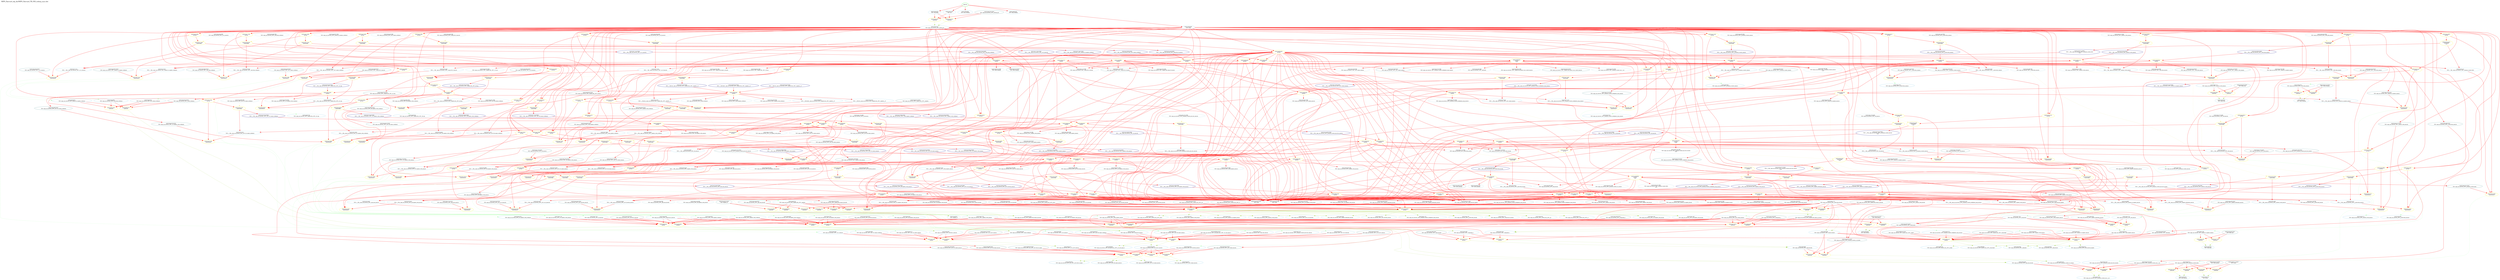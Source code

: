 digraph v3graph {
	graph	[label="MIPS_Harvard_obj_dir/MIPS_Harvard_TB_058_orderg_acyc.dot",
		 labelloc=t, labeljust=l,
		 //size="7.5,10",
		 rankdir=TB];
	n0	[fontsize=8 label="*INPUTS*", color=green];
	n0x5652e8ea9140_1	[fontsize=8 label="0x5652e8c64c90\n TOP->clk", color=skyblue];
	n0x5652e8ea9140_2	[fontsize=8 label="0x5652e8eb6b80\n TOP->reset", color=skyblue];
	n0x5652e8ea9140_3	[fontsize=8 label="0x5652e8eae5b0\n TOP->clk_enable", color=skyblue];
	n0x5652e8ea9140_4	[fontsize=8 label="0x5652e8ea6860\n TOP->instr_readdata", color=skyblue];
	n0x5652e8ea9140_5	[fontsize=8 label="0x5652e8eb3a30\n TOP->data_readdata", color=skyblue];
	n0x5652e8ea9140_6	[fontsize=8 label="0x5652e8ec9890\n ASSIGNW", color=yellow];
	n0x5652e8ea9140_7	[fontsize=8 label="0x5652e8ec7fb0\n TOP->mips_cpu_harvard__DOT__ALU_output_memory", color=skyblue];
	n0x5652e8ea9140_8	[fontsize=8 label="0x5652e8ea84d0\n TOP->data_address", color=skyblue];
	n0x5652e8ea9140_9	[fontsize=8 label="0x5652e8ea84d0 POST\n TOP->data_address", color=CadetBlue];
	n0x5652e8ea9140_10	[fontsize=8 label="0x5652e8ec9b90\n ASSIGNW", color=yellow];
	n0x5652e8ea9140_11	[fontsize=8 label="0x5652e8ec8330\n TOP->mips_cpu_harvard__DOT__write_data_memory", color=skyblue];
	n0x5652e8ea9140_12	[fontsize=8 label="0x5652e8eac3c0\n TOP->data_writedata", color=skyblue];
	n0x5652e8ea9140_13	[fontsize=8 label="0x5652e8eac3c0 POST\n TOP->data_writedata", color=CadetBlue];
	n0x5652e8ea9140_14	[fontsize=8 label="0x5652e8ec9e90\n ASSIGNW", color=yellow];
	n0x5652e8ea9140_15	[fontsize=8 label="0x5652e8ec7a70\n TOP->mips_cpu_harvard__DOT__memory_write_memory", color=skyblue];
	n0x5652e8ea9140_16	[fontsize=8 label="0x5652e8eab040\n TOP->data_write", color=skyblue];
	n0x5652e8ea9140_17	[fontsize=8 label="0x5652e8eab040 POST\n TOP->data_write", color=CadetBlue];
	n0x5652e8ea9140_18	[fontsize=8 label="0x5652e8eca190\n ASSIGNW", color=yellow];
	n0x5652e8ea9140_19	[fontsize=8 label="0x5652e8ec7990\n TOP->mips_cpu_harvard__DOT__memory_to_register_memory", color=skyblue];
	n0x5652e8ea9140_20	[fontsize=8 label="0x5652e8eabef0\n TOP->data_read", color=skyblue];
	n0x5652e8ea9140_21	[fontsize=8 label="0x5652e8eabef0 POST\n TOP->data_read", color=CadetBlue];
	n0x5652e8ea9140_22	[fontsize=8 label="0x5652e8eca490\n ASSIGNW", color=yellow];
	n0x5652e8ea9140_23	[fontsize=8 label="0x5652e8ec0510\n TOP->mips_cpu_harvard__DOT__program_counter_fetch", color=skyblue];
	n0x5652e8ea9140_24	[fontsize=8 label="0x5652e8eb4070\n TOP->instr_address", color=skyblue];
	n0x5652e8ea9140_25	[fontsize=8 label="0x5652e8eb4070 POST\n TOP->instr_address", color=CadetBlue];
	n0x5652e8ea9140_26	[fontsize=8 label="0x5652e8ecaa90\n ASSIGNW", color=yellow];
	n0x5652e8ea9140_27	[fontsize=8 label="0x5652e8ec1770\n TOP->mips_cpu_harvard__DOT__instruction_decode", color=skyblue];
	n0x5652e8ea9140_28	[fontsize=8 label="0x5652e8ec78b0\n TOP->mips_cpu_harvard__DOT__write_register_memory", color=skyblue];
	n0x5652e8ea9140_29	[fontsize=8 label="0x5652e8ec77d0\n TOP->mips_cpu_harvard__DOT__register_write_memory", color=skyblue];
	n0x5652e8ea9140_30	[fontsize=8 label="0x5652e8ec5850\n TOP->mips_cpu_harvard__DOT__register_file_output_A_decode", color=skyblue];
	n0x5652e8ea9140_31	[fontsize=8 label="0x5652e8ec5cb0\n TOP->mips_cpu_harvard__DOT__comparator_1", color=skyblue];
	n0x5652e8ea9140_32	[fontsize=8 label="0x5652e8ec5cb0 POST\n TOP->mips_cpu_harvard__DOT__comparator_1", color=CadetBlue];
	n0x5652e8ea9140_33	[fontsize=8 label="0x5652e8ecb090\n ASSIGNW", color=yellow];
	n0x5652e8ea9140_34	[fontsize=8 label="0x5652e8ec5930\n TOP->mips_cpu_harvard__DOT__register_file_output_B_decode", color=skyblue];
	n0x5652e8ea9140_35	[fontsize=8 label="0x5652e8ec5d90\n TOP->mips_cpu_harvard__DOT__comparator_2", color=skyblue];
	n0x5652e8ea9140_36	[fontsize=8 label="0x5652e8ec5d90 POST\n TOP->mips_cpu_harvard__DOT__comparator_2", color=CadetBlue];
	n0x5652e8ea9140_37	[fontsize=8 label="0x5652e8ecc290\n ASSIGNW", color=yellow];
	n0x5652e8ea9140_38	[fontsize=8 label="0x5652e8ec0eb0\n TOP->mips_cpu_harvard__DOT__branch_decode", color=skyblue];
	n0x5652e8ea9140_39	[fontsize=8 label="0x5652e8ec0f90\n TOP->mips_cpu_harvard__DOT__equal_decode", color=skyblue];
	n0x5652e8ea9140_40	[fontsize=8 label="0x5652e8ec0970\n TOP->mips_cpu_harvard__DOT__program_counter_src_decode", color=skyblue];
	n0x5652e8ea9140_41	[fontsize=8 label="0x5652e8ec0970 POST\n TOP->mips_cpu_harvard__DOT__program_counter_src_decode", color=CadetBlue];
	n0x5652e8ea9140_42	[fontsize=8 label="0x5652e8ecc770\n ASSIGNW", color=yellow];
	n0x5652e8ea9140_43	[fontsize=8 label="0x5652e8ec5bd0\n TOP->mips_cpu_harvard__DOT__sign_imm_decode", color=skyblue];
	n0x5652e8ea9140_44	[fontsize=8 label="0x5652e8ec5bd0 POST\n TOP->mips_cpu_harvard__DOT__sign_imm_decode", color=CadetBlue];
	n0x5652e8ea9140_45	[fontsize=8 label="0x5652e8ece220\n ASSIGNW", color=yellow];
	n0x5652e8ea9140_46	[fontsize=8 label="0x5652e8ec0350\n TOP->mips_cpu_harvard__DOT__internal_clk", color=skyblue];
	n0x5652e8ea9140_47	[fontsize=8 label="0x5652e8ec0350 POST\n TOP->mips_cpu_harvard__DOT__internal_clk", color=CadetBlue];
	n0x5652e8ea9140_48	[fontsize=8 label="0x5652e8ece700\n ASSIGNW", color=yellow];
	n0x5652e8ea9140_49	[fontsize=8 label="0x5652e8eb0110\n TOP->active", color=skyblue];
	n0x5652e8ea9140_50	[fontsize=8 label="0x5652e8eb0110 POST\n TOP->active", color=CadetBlue];
	n0x5652e8ea9140_51	[fontsize=8 label="0x5652e8ed2860\n ASSIGNW", color=yellow];
	n0x5652e8ea9140_52	[fontsize=8 label="0x5652e8ed25c0\n TOP->mips_cpu_harvard__DOT__register_file__DOT__registers", color=skyblue];
	n0x5652e8ea9140_53	[fontsize=8 label="0x5652e8ec5850 POST\n TOP->mips_cpu_harvard__DOT__register_file_output_A_decode", color=CadetBlue];
	n0x5652e8ea9140_54	[fontsize=8 label="0x5652e8ed2d40\n ASSIGNW", color=yellow];
	n0x5652e8ea9140_55	[fontsize=8 label="0x5652e8ec5930 POST\n TOP->mips_cpu_harvard__DOT__register_file_output_B_decode", color=CadetBlue];
	n0x5652e8ea9140_56	[fontsize=8 label="0x5652e8ed3820\n ASSIGNW", color=yellow];
	n0x5652e8ea9140_57	[fontsize=8 label="0x5652e8eaf050\n TOP->register_v0", color=skyblue];
	n0x5652e8ea9140_58	[fontsize=8 label="0x5652e8eaf050 POST\n TOP->register_v0", color=CadetBlue];
	n0x5652e8ea9140_59	[fontsize=8 label="0x5652e8eda430\n ASSIGNW", color=yellow];
	n0x5652e8ea9140_60	[fontsize=8 label="0x5652e8ec1850\n TOP->mips_cpu_harvard__DOT__program_counter_plus_four_decode", color=skyblue];
	n0x5652e8ea9140_61	[fontsize=8 label="0x5652e8ec07b0\n TOP->mips_cpu_harvard__DOT__program_counter_mux_1_out", color=skyblue];
	n0x5652e8ea9140_62	[fontsize=8 label="0x5652e8ec07b0 POST\n TOP->mips_cpu_harvard__DOT__program_counter_mux_1_out", color=CadetBlue];
	n0x5652e8ea9140_63	[fontsize=8 label="0x5652e8ee39e0\n ALWAYS", color=yellow];
	n0x5652e8ea9140_64	[fontsize=8 label="0x5652e8ee3640\n TOP->mips_cpu_harvard__DOT__control_unit__DOT__op", color=skyblue];
	n0x5652e8ea9140_65	[fontsize=8 label="0x5652e8ee3640 POST\n TOP->mips_cpu_harvard__DOT__control_unit__DOT__op", color=CadetBlue];
	n0x5652e8ea9140_66	[fontsize=8 label="0x5652e8ee37a0\n TOP->mips_cpu_harvard__DOT__control_unit__DOT__rt", color=skyblue];
	n0x5652e8ea9140_67	[fontsize=8 label="0x5652e8ee37a0 POST\n TOP->mips_cpu_harvard__DOT__control_unit__DOT__rt", color=CadetBlue];
	n0x5652e8ea9140_68	[fontsize=8 label="0x5652e8ee38c0\n TOP->mips_cpu_harvard__DOT__control_unit__DOT__funct", color=skyblue];
	n0x5652e8ea9140_69	[fontsize=8 label="0x5652e8ee38c0 POST\n TOP->mips_cpu_harvard__DOT__control_unit__DOT__funct", color=CadetBlue];
	n0x5652e8ea9140_70	[fontsize=8 label="0x5652e8ec0a50\n TOP->mips_cpu_harvard__DOT__register_write_decode", color=skyblue];
	n0x5652e8ea9140_71	[fontsize=8 label="0x5652e8ec0a50 POST\n TOP->mips_cpu_harvard__DOT__register_write_decode", color=CadetBlue];
	n0x5652e8ea9140_72	[fontsize=8 label="0x5652e8ec0b30\n TOP->mips_cpu_harvard__DOT__memory_to_register_decode", color=skyblue];
	n0x5652e8ea9140_73	[fontsize=8 label="0x5652e8ec0b30 POST\n TOP->mips_cpu_harvard__DOT__memory_to_register_decode", color=CadetBlue];
	n0x5652e8ea9140_74	[fontsize=8 label="0x5652e8ec0c10\n TOP->mips_cpu_harvard__DOT__memory_write_decode", color=skyblue];
	n0x5652e8ea9140_75	[fontsize=8 label="0x5652e8ec0c10 POST\n TOP->mips_cpu_harvard__DOT__memory_write_decode", color=CadetBlue];
	n0x5652e8ea9140_76	[fontsize=8 label="0x5652e8ec0cf0\n TOP->mips_cpu_harvard__DOT__ALU_src_B_decode", color=skyblue];
	n0x5652e8ea9140_77	[fontsize=8 label="0x5652e8ec0cf0 POST\n TOP->mips_cpu_harvard__DOT__ALU_src_B_decode", color=CadetBlue];
	n0x5652e8ea9140_78	[fontsize=8 label="0x5652e8ec0dd0\n TOP->mips_cpu_harvard__DOT__register_destination_decode", color=skyblue];
	n0x5652e8ea9140_79	[fontsize=8 label="0x5652e8ec0dd0 POST\n TOP->mips_cpu_harvard__DOT__register_destination_decode", color=CadetBlue];
	n0x5652e8ea9140_80	[fontsize=8 label="0x5652e8ec0eb0 POST\n TOP->mips_cpu_harvard__DOT__branch_decode", color=CadetBlue];
	n0x5652e8ea9140_81	[fontsize=8 label="0x5652e8ec14d0\n TOP->mips_cpu_harvard__DOT__HI_register_write_decode", color=skyblue];
	n0x5652e8ea9140_82	[fontsize=8 label="0x5652e8ec14d0 POST\n TOP->mips_cpu_harvard__DOT__HI_register_write_decode", color=CadetBlue];
	n0x5652e8ea9140_83	[fontsize=8 label="0x5652e8ec15b0\n TOP->mips_cpu_harvard__DOT__LO_register_write_decode", color=skyblue];
	n0x5652e8ea9140_84	[fontsize=8 label="0x5652e8ec15b0 POST\n TOP->mips_cpu_harvard__DOT__LO_register_write_decode", color=CadetBlue];
	n0x5652e8ea9140_85	[fontsize=8 label="0x5652e8ec1070\n TOP->mips_cpu_harvard__DOT__ALU_function_decode", color=skyblue];
	n0x5652e8ea9140_86	[fontsize=8 label="0x5652e8ec1070 POST\n TOP->mips_cpu_harvard__DOT__ALU_function_decode", color=CadetBlue];
	n0x5652e8ea9140_87	[fontsize=8 label="0x5652e8ec1150\n TOP->mips_cpu_harvard__DOT__program_counter_multiplexer_jump_decode", color=skyblue];
	n0x5652e8ea9140_88	[fontsize=8 label="0x5652e8ec1150 POST\n TOP->mips_cpu_harvard__DOT__program_counter_multiplexer_jump_decode", color=CadetBlue];
	n0x5652e8ea9140_89	[fontsize=8 label="0x5652e8ec13f0\n TOP->mips_cpu_harvard__DOT__j_instruction_decode", color=skyblue];
	n0x5652e8ea9140_90	[fontsize=8 label="0x5652e8ec13f0 POST\n TOP->mips_cpu_harvard__DOT__j_instruction_decode", color=CadetBlue];
	n0x5652e8ea9140_91	[fontsize=8 label="0x5652e8ec1310\n TOP->mips_cpu_harvard__DOT__using_HI_LO_decode", color=skyblue];
	n0x5652e8ea9140_92	[fontsize=8 label="0x5652e8ec1310 POST\n TOP->mips_cpu_harvard__DOT__using_HI_LO_decode", color=CadetBlue];
	n0x5652e8ea9140_93	[fontsize=8 label="0x5652e9075070\n ALWAYS", color=yellow];
	n0x5652e8ea9140_94	[fontsize=8 label="0x5652e8ec0f90 POST\n TOP->mips_cpu_harvard__DOT__equal_decode", color=CadetBlue];
	n0x5652e8ea9140_95	[fontsize=8 label="0x5652e8f395e0\n ALWAYS", color=yellow];
	n0x5652e8ea9140_96	[fontsize=8 label="0x5652e8ec5f50\n TOP->mips_cpu_harvard__DOT__register_destination_execute", color=skyblue];
	n0x5652e8ea9140_97	[fontsize=8 label="0x5652e8ec7370\n TOP->mips_cpu_harvard__DOT__Rd_execute", color=skyblue];
	n0x5652e8ea9140_98	[fontsize=8 label="0x5652e8ec7290\n TOP->mips_cpu_harvard__DOT__Rt_execute", color=skyblue];
	n0x5652e8ea9140_99	[fontsize=8 label="0x5652e8ec61f0\n TOP->mips_cpu_harvard__DOT__write_register_execute", color=skyblue];
	n0x5652e8ea9140_100	[fontsize=8 label="0x5652e8ec61f0 POST\n TOP->mips_cpu_harvard__DOT__write_register_execute", color=CadetBlue];
	n0x5652e8ea9140_101	[fontsize=8 label="0x5652e908faa0\n ALWAYS", color=yellow];
	n0x5652e8ea9140_102	[fontsize=8 label="0x5652e8ec92f0\n TOP->mips_cpu_harvard__DOT__forward_A_execute", color=skyblue];
	n0x5652e8ea9140_103	[fontsize=8 label="0x5652e8ec8170\n TOP->mips_cpu_harvard__DOT__ALU_LO_output_memory", color=skyblue];
	n0x5652e8ea9140_104	[fontsize=8 label="0x5652e8ec8bf0\n TOP->mips_cpu_harvard__DOT__ALU_LO_output_writeback", color=skyblue];
	n0x5652e8ea9140_105	[fontsize=8 label="0x5652e8ec8a30\n TOP->mips_cpu_harvard__DOT__result_writeback", color=skyblue];
	n0x5652e8ea9140_106	[fontsize=8 label="0x5652e8ec6ab0\n TOP->mips_cpu_harvard__DOT__src_A_execute", color=skyblue];
	n0x5652e8ea9140_107	[fontsize=8 label="0x5652e8ec6c70\n TOP->mips_cpu_harvard__DOT__src_A_ALU_execute", color=skyblue];
	n0x5652e8ea9140_108	[fontsize=8 label="0x5652e8ec6c70 POST\n TOP->mips_cpu_harvard__DOT__src_A_ALU_execute", color=CadetBlue];
	n0x5652e8ea9140_109	[fontsize=8 label="0x5652e908f920\n ALWAYS", color=yellow];
	n0x5652e8ea9140_110	[fontsize=8 label="0x5652e8ec93d0\n TOP->mips_cpu_harvard__DOT__forward_B_execute", color=skyblue];
	n0x5652e8ea9140_111	[fontsize=8 label="0x5652e8ec8090\n TOP->mips_cpu_harvard__DOT__ALU_HI_output_memory", color=skyblue];
	n0x5652e8ea9140_112	[fontsize=8 label="0x5652e8ec8b10\n TOP->mips_cpu_harvard__DOT__ALU_HI_output_writeback", color=skyblue];
	n0x5652e8ea9140_113	[fontsize=8 label="0x5652e8ec6b90\n TOP->mips_cpu_harvard__DOT__src_B_execute", color=skyblue];
	n0x5652e8ea9140_114	[fontsize=8 label="0x5652e8f3f9e0\n TOP->mips_cpu_harvard__DOT__alu_input_mux__DOT__src_mux_input_0", color=skyblue];
	n0x5652e8ea9140_115	[fontsize=8 label="0x5652e8f3f9e0 POST\n TOP->mips_cpu_harvard__DOT__alu_input_mux__DOT__src_mux_input_0", color=CadetBlue];
	n0x5652e8ea9140_116	[fontsize=8 label="0x5652e8ec62d0\n TOP->mips_cpu_harvard__DOT__ALU_src_B_execute", color=skyblue];
	n0x5652e8ea9140_117	[fontsize=8 label="0x5652e8ec7450\n TOP->mips_cpu_harvard__DOT__sign_imm_execute", color=skyblue];
	n0x5652e8ea9140_118	[fontsize=8 label="0x5652e8ec7610\n TOP->mips_cpu_harvard__DOT__program_counter_plus_four_execute", color=skyblue];
	n0x5652e8ea9140_119	[fontsize=8 label="0x5652e8ec6d50\n TOP->mips_cpu_harvard__DOT__src_B_ALU_execute", color=skyblue];
	n0x5652e8ea9140_120	[fontsize=8 label="0x5652e8ec6d50 POST\n TOP->mips_cpu_harvard__DOT__src_B_ALU_execute", color=CadetBlue];
	n0x5652e8ea9140_121	[fontsize=8 label="0x5652e903b990\n ALWAYS", color=yellow];
	n0x5652e8ea9140_122	[fontsize=8 label="0x5652e8ec6f10\n TOP->mips_cpu_harvard__DOT__ALU_output_execute", color=skyblue];
	n0x5652e8ea9140_123	[fontsize=8 label="0x5652e8ec6f10 POST\n TOP->mips_cpu_harvard__DOT__ALU_output_execute", color=CadetBlue];
	n0x5652e8ea9140_124	[fontsize=8 label="0x5652e8ec63b0\n TOP->mips_cpu_harvard__DOT__ALU_function_execute", color=skyblue];
	n0x5652e8ea9140_125	[fontsize=8 label="0x5652e903b690\n ALWAYS", color=yellow];
	n0x5652e8ea9140_126	[fontsize=8 label="0x5652e8f48390\n TOP->mips_cpu_harvard__DOT__alu__DOT__ALU_HI_LO_output", color=skyblue];
	n0x5652e8ea9140_127	[fontsize=8 label="0x5652e8f48390 POST\n TOP->mips_cpu_harvard__DOT__alu__DOT__ALU_HI_LO_output", color=CadetBlue];
	n0x5652e8ea9140_128	[fontsize=8 label="0x5652e8ec6ff0\n TOP->mips_cpu_harvard__DOT__ALU_HI_output_execute", color=skyblue];
	n0x5652e8ea9140_129	[fontsize=8 label="0x5652e8ec6ff0 POST\n TOP->mips_cpu_harvard__DOT__ALU_HI_output_execute", color=CadetBlue];
	n0x5652e8ea9140_130	[fontsize=8 label="0x5652e8ec70d0\n TOP->mips_cpu_harvard__DOT__ALU_LO_output_execute", color=skyblue];
	n0x5652e8ea9140_131	[fontsize=8 label="0x5652e8ec70d0 POST\n TOP->mips_cpu_harvard__DOT__ALU_LO_output_execute", color=CadetBlue];
	n0x5652e8ea9140_132	[fontsize=8 label="0x5652e8f7b570\n ASSIGNW", color=yellow];
	n0x5652e8ea9140_133	[fontsize=8 label="0x5652e8ec8870\n TOP->mips_cpu_harvard__DOT__memory_to_register_writeback", color=skyblue];
	n0x5652e8ea9140_134	[fontsize=8 label="0x5652e8ec8db0\n TOP->mips_cpu_harvard__DOT__read_data_writeback", color=skyblue];
	n0x5652e8ea9140_135	[fontsize=8 label="0x5652e8ec8cd0\n TOP->mips_cpu_harvard__DOT__ALU_output_writeback", color=skyblue];
	n0x5652e8ea9140_136	[fontsize=8 label="0x5652e8ec8a30 POST\n TOP->mips_cpu_harvard__DOT__result_writeback", color=CadetBlue];
	n0x5652e8ea9140_137	[fontsize=8 label="0x5652e905d120\n ALWAYS", color=yellow];
	n0x5652e8ea9140_138	[fontsize=8 label="0x5652e8ec69d0\n TOP->mips_cpu_harvard__DOT__using_HI_LO_execute", color=skyblue];
	n0x5652e8ea9140_139	[fontsize=8 label="0x5652e8ec7b50\n TOP->mips_cpu_harvard__DOT__HI_register_write_memory", color=skyblue];
	n0x5652e8ea9140_140	[fontsize=8 label="0x5652e8ec8950\n TOP->mips_cpu_harvard__DOT__write_register_writeback", color=skyblue];
	n0x5652e8ea9140_141	[fontsize=8 label="0x5652e8ec85d0\n TOP->mips_cpu_harvard__DOT__register_write_writeback", color=skyblue];
	n0x5652e8ea9140_142	[fontsize=8 label="0x5652e8ec86b0\n TOP->mips_cpu_harvard__DOT__HI_register_write_writeback", color=skyblue];
	n0x5652e8ea9140_143	[fontsize=8 label="0x5652e8ec93d0 POST\n TOP->mips_cpu_harvard__DOT__forward_B_execute", color=CadetBlue];
	n0x5652e8ea9140_144	[fontsize=8 label="0x5652e905cfa0\n ALWAYS", color=yellow];
	n0x5652e8ea9140_145	[fontsize=8 label="0x5652e8ec71b0\n TOP->mips_cpu_harvard__DOT__Rs_execute", color=skyblue];
	n0x5652e8ea9140_146	[fontsize=8 label="0x5652e8ec7c30\n TOP->mips_cpu_harvard__DOT__LO_register_write_memory", color=skyblue];
	n0x5652e8ea9140_147	[fontsize=8 label="0x5652e8ec8790\n TOP->mips_cpu_harvard__DOT__LO_register_write_writeback", color=skyblue];
	n0x5652e8ea9140_148	[fontsize=8 label="0x5652e8ec92f0 POST\n TOP->mips_cpu_harvard__DOT__forward_A_execute", color=CadetBlue];
	n0x5652e8ea9140_149	[fontsize=8 label="0x5652e905ce20\n ALWAYS", color=yellow];
	n0x5652e8ea9140_150	[fontsize=8 label="0x5652e8ec6030\n TOP->mips_cpu_harvard__DOT__memory_to_register_execute", color=skyblue];
	n0x5652e8ea9140_151	[fontsize=8 label="0x5652e8f83e50\n TOP->mips_cpu_harvard__DOT__hazard_unit__DOT__lwstall", color=skyblue];
	n0x5652e8ea9140_152	[fontsize=8 label="0x5652e8f83e50 POST\n TOP->mips_cpu_harvard__DOT__hazard_unit__DOT__lwstall", color=CadetBlue];
	n0x5652e8ea9140_153	[fontsize=8 label="0x5652e8ec6650\n TOP->mips_cpu_harvard__DOT__register_write_execute", color=skyblue];
	n0x5652e8ea9140_154	[fontsize=8 label="0x5652e8f83fb0\n TOP->mips_cpu_harvard__DOT__hazard_unit__DOT__branchstall", color=skyblue];
	n0x5652e8ea9140_155	[fontsize=8 label="0x5652e8f83fb0 POST\n TOP->mips_cpu_harvard__DOT__hazard_unit__DOT__branchstall", color=CadetBlue];
	n0x5652e8ea9140_156	[fontsize=8 label="0x5652e8ec6730\n TOP->mips_cpu_harvard__DOT__program_counter_multiplexer_jump_execute", color=skyblue];
	n0x5652e8ea9140_157	[fontsize=8 label="0x5652e8ec8e90\n TOP->mips_cpu_harvard__DOT__stall_fetch", color=skyblue];
	n0x5652e8ea9140_158	[fontsize=8 label="0x5652e8ec8e90 POST\n TOP->mips_cpu_harvard__DOT__stall_fetch", color=CadetBlue];
	n0x5652e8ea9140_159	[fontsize=8 label="0x5652e8ec8f70\n TOP->mips_cpu_harvard__DOT__stall_decode", color=skyblue];
	n0x5652e8ea9140_160	[fontsize=8 label="0x5652e8ec8f70 POST\n TOP->mips_cpu_harvard__DOT__stall_decode", color=CadetBlue];
	n0x5652e8ea9140_161	[fontsize=8 label="0x5652e8ec9210\n TOP->mips_cpu_harvard__DOT__flush_execute_register", color=skyblue];
	n0x5652e8ea9140_162	[fontsize=8 label="0x5652e8ec9210 POST\n TOP->mips_cpu_harvard__DOT__flush_execute_register", color=CadetBlue];
	n0x5652e8ea9140_163	[fontsize=8 label="0x5652e913aca0\n ASSIGNW", color=yellow];
	n0x5652e8ea9140_164	[fontsize=8 label="0x5652e9177710\n ASSIGNW", color=yellow];
	n0x5652e8ea9140_165	[fontsize=8 label="0x5652e9177a10\n ASSIGNW", color=yellow];
	n0x5652e8ea9140_166	[fontsize=8 label="0x5652e9177d10\n ASSIGNW", color=yellow];
	n0x5652e8ea9140_167	[fontsize=8 label="0x5652e9178010\n ASSIGNW", color=yellow];
	n0x5652e8ea9140_168	[fontsize=8 label="0x5652e9178310\n ASSIGNW", color=yellow];
	n0x5652e8ea9140_169	[fontsize=8 label="0x5652e916cf40\n ASSIGNW", color=yellow];
	n0x5652e8ea9140_170	[fontsize=8 label="0x5652e916e2d0\n ASSIGNW", color=yellow];
	n0x5652e8ea9140_171	[fontsize=8 label="0x5652e916e7f0\n ASSIGNW", color=yellow];
	n0x5652e8ea9140_172	[fontsize=8 label="0x5652e91ed710\n ASSIGNW", color=yellow];
	n0x5652e8ea9140_173	[fontsize=8 label="0x5652e91edbf0\n ASSIGNW", color=yellow];
	n0x5652e8ea9140_174	[fontsize=8 label="0x5652e91ee160\n ASSIGNW", color=yellow];
	n0x5652e8ea9140_175	[fontsize=8 label="0x5652e91eeab0\n ASSIGNW", color=yellow];
	n0x5652e8ea9140_176	[fontsize=8 label="0x5652e91ef400\n ASSIGNW", color=yellow];
	n0x5652e8ea9140_177	[fontsize=8 label="0x5652e91ef970\n ASSIGNW", color=yellow];
	n0x5652e8ea9140_178	[fontsize=8 label="0x5652e9168cb0\n ALWAYS", color=yellow];
	n0x5652e8ea9140_179	[fontsize=8 label="0x5652e9223410\n ALWAYS", color=yellow];
	n0x5652e8ea9140_180	[fontsize=8 label="0x5652e922ba20\n ALWAYS", color=yellow];
	n0x5652e8ea9140_181	[fontsize=8 label="0x5652e922d5f0\n ALWAYS", color=yellow];
	n0x5652e8ea9140_182	[fontsize=8 label="0x5652e92308d0\n ALWAYS", color=yellow];
	n0x5652e8ea9140_183	[fontsize=8 label="0x5652e92353e0\n ALWAYS", color=yellow];
	n0x5652e8ea9140_184	[fontsize=8 label="0x5652e9249710\n ALWAYS", color=yellow];
	n0x5652e8ea9140_185	[fontsize=8 label="0x5652e9251650\n ASSIGNW", color=yellow];
	n0x5652e8ea9140_186	[fontsize=8 label="0x5652e9251d40\n ALWAYS", color=yellow];
	n0x5652e8ea9140_187	[fontsize=8 label="0x5652e92546b0\n ALWAYS", color=yellow];
	n0x5652e8ea9140_188	[fontsize=8 label="0x5652e9257020\n ALWAYS", color=yellow];
	n0x5652e8ea9140_189	[fontsize=8 label="0x5652e903aa10\n ACTIVE", color=yellow];
	n0x5652e8ea9140_190	[fontsize=8 label="0x5652e90944b0\n ALWAYS", color=yellow];
	n0x5652e8ea9140_191	[fontsize=8 label="0x5652e8ec85d0 PRE\n TOP->mips_cpu_harvard__DOT__register_write_writeback", color=lightblue];
	n0x5652e8ea9140_192	[fontsize=8 label="0x5652e8ec85d0 POST\n TOP->mips_cpu_harvard__DOT__register_write_writeback", color=CadetBlue];
	n0x5652e8ea9140_193	[fontsize=8 label="0x5652e8ec8a30 PRE\n TOP->mips_cpu_harvard__DOT__result_writeback", color=lightblue];
	n0x5652e8ea9140_194	[fontsize=8 label="0x5652e9165a50 PORD\n TOP->__Vdlyvval__mips_cpu_harvard__DOT__register_file__DOT__registers__v0", color=NavyBlue];
	n0x5652e8ea9140_195	[fontsize=8 label="0x5652e9165a50\n TOP->__Vdlyvval__mips_cpu_harvard__DOT__register_file__DOT__registers__v0", color=skyblue];
	n0x5652e8ea9140_196	[fontsize=8 label="0x5652e913a790 PORD\n TOP->__Vdlyvset__mips_cpu_harvard__DOT__register_file__DOT__registers__v0", color=NavyBlue];
	n0x5652e8ea9140_197	[fontsize=8 label="0x5652e913a790\n TOP->__Vdlyvset__mips_cpu_harvard__DOT__register_file__DOT__registers__v0", color=skyblue];
	n0x5652e8ea9140_198	[fontsize=8 label="0x5652e8ec8950 PRE\n TOP->mips_cpu_harvard__DOT__write_register_writeback", color=lightblue];
	n0x5652e8ea9140_199	[fontsize=8 label="0x5652e8ec8950 POST\n TOP->mips_cpu_harvard__DOT__write_register_writeback", color=CadetBlue];
	n0x5652e8ea9140_200	[fontsize=8 label="0x5652e8a95050 PORD\n TOP->__Vdlyvdim0__mips_cpu_harvard__DOT__register_file__DOT__registers__v0", color=NavyBlue];
	n0x5652e8ea9140_201	[fontsize=8 label="0x5652e8a95050\n TOP->__Vdlyvdim0__mips_cpu_harvard__DOT__register_file__DOT__registers__v0", color=skyblue];
	n0x5652e8ea9140_202	[fontsize=8 label="0x5652e9094330\n ALWAYS", color=yellow];
	n0x5652e8ea9140_203	[fontsize=8 label="0x5652e8ec86b0 PRE\n TOP->mips_cpu_harvard__DOT__HI_register_write_writeback", color=lightblue];
	n0x5652e8ea9140_204	[fontsize=8 label="0x5652e8ec86b0 POST\n TOP->mips_cpu_harvard__DOT__HI_register_write_writeback", color=CadetBlue];
	n0x5652e8ea9140_205	[fontsize=8 label="0x5652e8ec8b10 PRE\n TOP->mips_cpu_harvard__DOT__ALU_HI_output_writeback", color=lightblue];
	n0x5652e8ea9140_206	[fontsize=8 label="0x5652e8ec8b10 POST\n TOP->mips_cpu_harvard__DOT__ALU_HI_output_writeback", color=CadetBlue];
	n0x5652e8ea9140_207	[fontsize=8 label="0x5652e9139c40 PORD\n TOP->__Vdly__mips_cpu_harvard__DOT__register_file__DOT__HI_reg", color=NavyBlue];
	n0x5652e8ea9140_208	[fontsize=8 label="0x5652e9139c40\n TOP->__Vdly__mips_cpu_harvard__DOT__register_file__DOT__HI_reg", color=skyblue];
	n0x5652e8ea9140_209	[fontsize=8 label="0x5652e9072b50\n ALWAYS", color=yellow];
	n0x5652e8ea9140_210	[fontsize=8 label="0x5652e8ec8790 PRE\n TOP->mips_cpu_harvard__DOT__LO_register_write_writeback", color=lightblue];
	n0x5652e8ea9140_211	[fontsize=8 label="0x5652e8ec8790 POST\n TOP->mips_cpu_harvard__DOT__LO_register_write_writeback", color=CadetBlue];
	n0x5652e8ea9140_212	[fontsize=8 label="0x5652e8ec8bf0 PRE\n TOP->mips_cpu_harvard__DOT__ALU_LO_output_writeback", color=lightblue];
	n0x5652e8ea9140_213	[fontsize=8 label="0x5652e8ec8bf0 POST\n TOP->mips_cpu_harvard__DOT__ALU_LO_output_writeback", color=CadetBlue];
	n0x5652e8ea9140_214	[fontsize=8 label="0x5652e9165280 PORD\n TOP->__Vdly__mips_cpu_harvard__DOT__register_file__DOT__LO_reg", color=NavyBlue];
	n0x5652e8ea9140_215	[fontsize=8 label="0x5652e9165280\n TOP->__Vdly__mips_cpu_harvard__DOT__register_file__DOT__LO_reg", color=skyblue];
	n0x5652e8ea9140_216	[fontsize=8 label="0x5652e9164800\n ACTIVE", color=yellow];
	n0x5652e8ea9140_217	[fontsize=8 label="0x5652e9164f00\n ASSIGNPRE", color=yellow];
	n0x5652e8ea9140_218	[fontsize=8 label="0x5652e8ed2780 PRE\n TOP->mips_cpu_harvard__DOT__register_file__DOT__LO_reg", color=lightblue];
	n0x5652e8ea9140_219	[fontsize=8 label="0x5652e91649c0\n ASSIGNPOST", color=yellow];
	n0x5652e8ea9140_220	[fontsize=8 label="0x5652e8ed2780\n TOP->mips_cpu_harvard__DOT__register_file__DOT__LO_reg", color=skyblue];
	n0x5652e8ea9140_221	[fontsize=8 label="0x5652e8ed2780 POST\n TOP->mips_cpu_harvard__DOT__register_file__DOT__LO_reg", color=CadetBlue];
	n0x5652e8ea9140_222	[fontsize=8 label="0x5652e913da50\n ACTIVE", color=yellow];
	n0x5652e8ea9140_223	[fontsize=8 label="0x5652e9135740\n ASSIGNPRE", color=yellow];
	n0x5652e8ea9140_224	[fontsize=8 label="0x5652e8ed26a0 PRE\n TOP->mips_cpu_harvard__DOT__register_file__DOT__HI_reg", color=lightblue];
	n0x5652e8ea9140_225	[fontsize=8 label="0x5652e9139a90\n ASSIGNPOST", color=yellow];
	n0x5652e8ea9140_226	[fontsize=8 label="0x5652e8ed26a0\n TOP->mips_cpu_harvard__DOT__register_file__DOT__HI_reg", color=skyblue];
	n0x5652e8ea9140_227	[fontsize=8 label="0x5652e8ed26a0 POST\n TOP->mips_cpu_harvard__DOT__register_file__DOT__HI_reg", color=CadetBlue];
	n0x5652e8ea9140_228	[fontsize=8 label="0x5652e913d8a0\n ACTIVE", color=yellow];
	n0x5652e8ea9140_229	[fontsize=8 label="0x5652e913e740\n ALWAYSPOST", color=yellow];
	n0x5652e8ea9140_230	[fontsize=8 label="0x5652e8ed25c0 POST\n TOP->mips_cpu_harvard__DOT__register_file__DOT__registers", color=CadetBlue];
	n0x5652e8ea9140_231	[fontsize=8 label="0x5652e8a94350\n ASSIGNPRE", color=yellow];
	n0x5652e8ea9140_232	[fontsize=8 label="0x5652e903b280\n ACTIVE", color=yellow];
	n0x5652e8ea9140_233	[fontsize=8 label="0x5652e9096a30\n ALWAYS\n c243", color=yellow];
	n0x5652e8ea9140_234	[fontsize=8 label="0x5652e8eb6b80 PRE\n TOP->reset", color=lightblue];
	n0x5652e8ea9140_235	[fontsize=8 label="0x5652e8eb6b80 POST\n TOP->reset", color=CadetBlue];
	n0x5652e8ea9140_236	[fontsize=8 label="0x5652e9165c10 PORD\n TOP->__Vdly__mips_cpu_harvard__DOT__program_counter_fetch\n c243", color=NavyBlue];
	n0x5652e8ea9140_237	[fontsize=8 label="0x5652e9165c10\n TOP->__Vdly__mips_cpu_harvard__DOT__program_counter_fetch", color=skyblue];
	n0x5652e8ea9140_238	[fontsize=8 label="0x5652e8ec8e90 PRE\n TOP->mips_cpu_harvard__DOT__stall_fetch", color=lightblue];
	n0x5652e8ea9140_239	[fontsize=8 label="0x5652e8ec7d10 PRE\n TOP->mips_cpu_harvard__DOT__program_counter_multiplexer_jump_memory", color=lightblue];
	n0x5652e8ea9140_240	[fontsize=8 label="0x5652e8ec7d10 POST\n TOP->mips_cpu_harvard__DOT__program_counter_multiplexer_jump_memory", color=CadetBlue];
	n0x5652e8ea9140_241	[fontsize=8 label="0x5652e8ec6810 PRE\n TOP->mips_cpu_harvard__DOT__register_file_memory_mux_control_execute", color=lightblue];
	n0x5652e8ea9140_242	[fontsize=8 label="0x5652e8ec6810 POST\n TOP->mips_cpu_harvard__DOT__register_file_memory_mux_control_execute", color=CadetBlue];
	n0x5652e8ea9140_243	[fontsize=8 label="0x5652e8ec76f0 PRE\n TOP->mips_cpu_harvard__DOT__j_program_counter_execute\n c243", color=lightblue];
	n0x5652e8ea9140_244	[fontsize=8 label="0x5652e8ec76f0 POST\n TOP->mips_cpu_harvard__DOT__j_program_counter_execute", color=CadetBlue];
	n0x5652e8ea9140_245	[fontsize=8 label="0x5652e8ec7fb0 PRE\n TOP->mips_cpu_harvard__DOT__ALU_output_memory", color=lightblue];
	n0x5652e8ea9140_246	[fontsize=8 label="0x5652e8ec7fb0 POST\n TOP->mips_cpu_harvard__DOT__ALU_output_memory", color=CadetBlue];
	n0x5652e8ea9140_247	[fontsize=8 label="0x5652e8ec07b0 PRE\n TOP->mips_cpu_harvard__DOT__program_counter_mux_1_out", color=lightblue];
	n0x5652e8ea9140_248	[fontsize=8 label="0x5652e9098c80\n ALWAYS", color=yellow];
	n0x5652e8ea9140_249	[fontsize=8 label="0x5652e9163630 PORD\n TOP->__Vdly__mips_cpu_harvard__DOT__instruction_decode", color=NavyBlue];
	n0x5652e8ea9140_250	[fontsize=8 label="0x5652e9163630\n TOP->__Vdly__mips_cpu_harvard__DOT__instruction_decode", color=skyblue];
	n0x5652e8ea9140_251	[fontsize=8 label="0x5652e8ec8f70 PRE\n TOP->mips_cpu_harvard__DOT__stall_decode", color=lightblue];
	n0x5652e8ea9140_252	[fontsize=8 label="0x5652e8ec0970 PRE\n TOP->mips_cpu_harvard__DOT__program_counter_src_decode", color=lightblue];
	n0x5652e8ea9140_253	[fontsize=8 label="0x5652e8ea6860 PRE\n TOP->instr_readdata", color=lightblue];
	n0x5652e8ea9140_254	[fontsize=8 label="0x5652e8ea6860 POST\n TOP->instr_readdata", color=CadetBlue];
	n0x5652e8ea9140_255	[fontsize=8 label="0x5652e9098980\n ALWAYS\n c243", color=yellow];
	n0x5652e8ea9140_256	[fontsize=8 label="0x5652e9162070 PORD\n TOP->__Vdly__mips_cpu_harvard__DOT__program_counter_plus_four_decode\n c243", color=NavyBlue];
	n0x5652e8ea9140_257	[fontsize=8 label="0x5652e9162070\n TOP->__Vdly__mips_cpu_harvard__DOT__program_counter_plus_four_decode", color=skyblue];
	n0x5652e8ea9140_258	[fontsize=8 label="0x5652e8ec0510 PRE\n TOP->mips_cpu_harvard__DOT__program_counter_fetch\n c243", color=lightblue];
	n0x5652e8ea9140_259	[fontsize=8 label="0x5652e8ec0510 POST\n TOP->mips_cpu_harvard__DOT__program_counter_fetch", color=CadetBlue];
	n0x5652e8ea9140_260	[fontsize=8 label="0x5652e90a2010\n ALWAYS", color=yellow];
	n0x5652e8ea9140_261	[fontsize=8 label="0x5652e8ec9210 PRE\n TOP->mips_cpu_harvard__DOT__flush_execute_register", color=lightblue];
	n0x5652e8ea9140_262	[fontsize=8 label="0x5652e8ec1770 PRE\n TOP->mips_cpu_harvard__DOT__instruction_decode", color=lightblue];
	n0x5652e8ea9140_263	[fontsize=8 label="0x5652e8ec1770 POST\n TOP->mips_cpu_harvard__DOT__instruction_decode", color=CadetBlue];
	n0x5652e8ea9140_264	[fontsize=8 label="0x5652e9158430 PORD\n TOP->__Vdly__mips_cpu_harvard__DOT__Rd_execute", color=NavyBlue];
	n0x5652e8ea9140_265	[fontsize=8 label="0x5652e9158430\n TOP->__Vdly__mips_cpu_harvard__DOT__Rd_execute", color=skyblue];
	n0x5652e8ea9140_266	[fontsize=8 label="0x5652e90a1e70\n ALWAYS", color=yellow];
	n0x5652e8ea9140_267	[fontsize=8 label="0x5652e914ef10 PORD\n TOP->__Vdly__mips_cpu_harvard__DOT__Rt_execute", color=NavyBlue];
	n0x5652e8ea9140_268	[fontsize=8 label="0x5652e914ef10\n TOP->__Vdly__mips_cpu_harvard__DOT__Rt_execute", color=skyblue];
	n0x5652e8ea9140_269	[fontsize=8 label="0x5652e90a1cd0\n ALWAYS", color=yellow];
	n0x5652e8ea9140_270	[fontsize=8 label="0x5652e8ec1070 PRE\n TOP->mips_cpu_harvard__DOT__ALU_function_decode", color=lightblue];
	n0x5652e8ea9140_271	[fontsize=8 label="0x5652e9148da0 PORD\n TOP->__Vdly__mips_cpu_harvard__DOT__ALU_function_execute", color=NavyBlue];
	n0x5652e8ea9140_272	[fontsize=8 label="0x5652e9148da0\n TOP->__Vdly__mips_cpu_harvard__DOT__ALU_function_execute", color=skyblue];
	n0x5652e8ea9140_273	[fontsize=8 label="0x5652e90a1b30\n ALWAYS", color=yellow];
	n0x5652e8ea9140_274	[fontsize=8 label="0x5652e8ec15b0 PRE\n TOP->mips_cpu_harvard__DOT__LO_register_write_decode", color=lightblue];
	n0x5652e8ea9140_275	[fontsize=8 label="0x5652e913cdf0 PORD\n TOP->__Vdly__mips_cpu_harvard__DOT__LO_register_write_execute", color=NavyBlue];
	n0x5652e8ea9140_276	[fontsize=8 label="0x5652e913cdf0\n TOP->__Vdly__mips_cpu_harvard__DOT__LO_register_write_execute", color=skyblue];
	n0x5652e8ea9140_277	[fontsize=8 label="0x5652e90a1990\n ALWAYS", color=yellow];
	n0x5652e8ea9140_278	[fontsize=8 label="0x5652e8ec14d0 PRE\n TOP->mips_cpu_harvard__DOT__HI_register_write_decode", color=lightblue];
	n0x5652e8ea9140_279	[fontsize=8 label="0x5652e9130450 PORD\n TOP->__Vdly__mips_cpu_harvard__DOT__HI_register_write_execute", color=NavyBlue];
	n0x5652e8ea9140_280	[fontsize=8 label="0x5652e9130450\n TOP->__Vdly__mips_cpu_harvard__DOT__HI_register_write_execute", color=skyblue];
	n0x5652e8ea9140_281	[fontsize=8 label="0x5652e90a17f0\n ALWAYS", color=yellow];
	n0x5652e8ea9140_282	[fontsize=8 label="0x5652e8ec0dd0 PRE\n TOP->mips_cpu_harvard__DOT__register_destination_decode", color=lightblue];
	n0x5652e8ea9140_283	[fontsize=8 label="0x5652e9130530 PORD\n TOP->__Vdly__mips_cpu_harvard__DOT__register_destination_execute", color=NavyBlue];
	n0x5652e8ea9140_284	[fontsize=8 label="0x5652e9130530\n TOP->__Vdly__mips_cpu_harvard__DOT__register_destination_execute", color=skyblue];
	n0x5652e8ea9140_285	[fontsize=8 label="0x5652e90a1650\n ALWAYS", color=yellow];
	n0x5652e8ea9140_286	[fontsize=8 label="0x5652e8ec0a50 PRE\n TOP->mips_cpu_harvard__DOT__register_write_decode", color=lightblue];
	n0x5652e8ea9140_287	[fontsize=8 label="0x5652e914ea30 PORD\n TOP->__Vdly__mips_cpu_harvard__DOT__register_write_execute", color=NavyBlue];
	n0x5652e8ea9140_288	[fontsize=8 label="0x5652e914ea30\n TOP->__Vdly__mips_cpu_harvard__DOT__register_write_execute", color=skyblue];
	n0x5652e8ea9140_289	[fontsize=8 label="0x5652e90a1250\n ALWAYS", color=yellow];
	n0x5652e8ea9140_290	[fontsize=8 label="0x5652e8ec0b30 PRE\n TOP->mips_cpu_harvard__DOT__memory_to_register_decode", color=lightblue];
	n0x5652e8ea9140_291	[fontsize=8 label="0x5652e916f6f0 PORD\n TOP->__Vdly__mips_cpu_harvard__DOT__memory_to_register_execute", color=NavyBlue];
	n0x5652e8ea9140_292	[fontsize=8 label="0x5652e916f6f0\n TOP->__Vdly__mips_cpu_harvard__DOT__memory_to_register_execute", color=skyblue];
	n0x5652e8ea9140_293	[fontsize=8 label="0x5652e90a10b0\n ALWAYS", color=yellow];
	n0x5652e8ea9140_294	[fontsize=8 label="0x5652e8ec0c10 PRE\n TOP->mips_cpu_harvard__DOT__memory_write_decode", color=lightblue];
	n0x5652e8ea9140_295	[fontsize=8 label="0x5652e91ec8f0 PORD\n TOP->__Vdly__mips_cpu_harvard__DOT__memory_write_execute", color=NavyBlue];
	n0x5652e8ea9140_296	[fontsize=8 label="0x5652e91ec8f0\n TOP->__Vdly__mips_cpu_harvard__DOT__memory_write_execute", color=skyblue];
	n0x5652e8ea9140_297	[fontsize=8 label="0x5652e90a0f10\n ALWAYS", color=yellow];
	n0x5652e8ea9140_298	[fontsize=8 label="0x5652e8ec0cf0 PRE\n TOP->mips_cpu_harvard__DOT__ALU_src_B_decode", color=lightblue];
	n0x5652e8ea9140_299	[fontsize=8 label="0x5652e91ecaf0 PORD\n TOP->__Vdly__mips_cpu_harvard__DOT__ALU_src_B_execute", color=NavyBlue];
	n0x5652e8ea9140_300	[fontsize=8 label="0x5652e91ecaf0\n TOP->__Vdly__mips_cpu_harvard__DOT__ALU_src_B_execute", color=skyblue];
	n0x5652e8ea9140_301	[fontsize=8 label="0x5652e90a0ce0\n ALWAYS", color=yellow];
	n0x5652e8ea9140_302	[fontsize=8 label="0x5652e915bbf0 PORD\n TOP->__Vdly__mips_cpu_harvard__DOT__Rs_execute", color=NavyBlue];
	n0x5652e8ea9140_303	[fontsize=8 label="0x5652e915bbf0\n TOP->__Vdly__mips_cpu_harvard__DOT__Rs_execute", color=skyblue];
	n0x5652e8ea9140_304	[fontsize=8 label="0x5652e90a0b40\n ALWAYS", color=yellow];
	n0x5652e8ea9140_305	[fontsize=8 label="0x5652e8ec5bd0 PRE\n TOP->mips_cpu_harvard__DOT__sign_imm_decode", color=lightblue];
	n0x5652e8ea9140_306	[fontsize=8 label="0x5652e9156e90 PORD\n TOP->__Vdly__mips_cpu_harvard__DOT__sign_imm_execute", color=NavyBlue];
	n0x5652e8ea9140_307	[fontsize=8 label="0x5652e9156e90\n TOP->__Vdly__mips_cpu_harvard__DOT__sign_imm_execute", color=skyblue];
	n0x5652e8ea9140_308	[fontsize=8 label="0x5652e90a09a0\n ALWAYS", color=yellow];
	n0x5652e8ea9140_309	[fontsize=8 label="0x5652e8ec1150 PRE\n TOP->mips_cpu_harvard__DOT__program_counter_multiplexer_jump_decode", color=lightblue];
	n0x5652e8ea9140_310	[fontsize=8 label="0x5652e9161390 PORD\n TOP->__Vdly__mips_cpu_harvard__DOT__program_counter_multiplexer_jump_execute", color=NavyBlue];
	n0x5652e8ea9140_311	[fontsize=8 label="0x5652e9161390\n TOP->__Vdly__mips_cpu_harvard__DOT__program_counter_multiplexer_jump_execute", color=skyblue];
	n0x5652e8ea9140_312	[fontsize=8 label="0x5652e90a0800\n ALWAYS", color=yellow];
	n0x5652e8ea9140_313	[fontsize=8 label="0x5652e8ec13f0 PRE\n TOP->mips_cpu_harvard__DOT__j_instruction_decode", color=lightblue];
	n0x5652e8ea9140_314	[fontsize=8 label="0x5652e913a110 PORD\n TOP->__Vdly__mips_cpu_harvard__DOT__j_instruction_execute", color=NavyBlue];
	n0x5652e8ea9140_315	[fontsize=8 label="0x5652e913a110\n TOP->__Vdly__mips_cpu_harvard__DOT__j_instruction_execute", color=skyblue];
	n0x5652e8ea9140_316	[fontsize=8 label="0x5652e90a0630\n ALWAYS", color=yellow];
	n0x5652e8ea9140_317	[fontsize=8 label="0x5652e8ec1310 PRE\n TOP->mips_cpu_harvard__DOT__using_HI_LO_decode", color=lightblue];
	n0x5652e8ea9140_318	[fontsize=8 label="0x5652e914ced0 PORD\n TOP->__Vdly__mips_cpu_harvard__DOT__using_HI_LO_execute", color=NavyBlue];
	n0x5652e8ea9140_319	[fontsize=8 label="0x5652e914ced0\n TOP->__Vdly__mips_cpu_harvard__DOT__using_HI_LO_execute", color=skyblue];
	n0x5652e8ea9140_320	[fontsize=8 label="0x5652e90a04b0\n ALWAYS", color=yellow];
	n0x5652e8ea9140_321	[fontsize=8 label="0x5652e8ec1850 PRE\n TOP->mips_cpu_harvard__DOT__program_counter_plus_four_decode\n c243", color=lightblue];
	n0x5652e8ea9140_322	[fontsize=8 label="0x5652e8ec1850 POST\n TOP->mips_cpu_harvard__DOT__program_counter_plus_four_decode", color=CadetBlue];
	n0x5652e8ea9140_323	[fontsize=8 label="0x5652e9146680 PORD\n TOP->__Vdly__mips_cpu_harvard__DOT__program_counter_plus_four_execute", color=NavyBlue];
	n0x5652e8ea9140_324	[fontsize=8 label="0x5652e9146680\n TOP->__Vdly__mips_cpu_harvard__DOT__program_counter_plus_four_execute", color=skyblue];
	n0x5652e8ea9140_325	[fontsize=8 label="0x5652e90a0330\n ALWAYS\n c243", color=yellow];
	n0x5652e8ea9140_326	[fontsize=8 label="0x5652e9151be0 PORD\n TOP->__Vdly__mips_cpu_harvard__DOT__j_program_counter_execute\n c243", color=NavyBlue];
	n0x5652e8ea9140_327	[fontsize=8 label="0x5652e9151be0\n TOP->__Vdly__mips_cpu_harvard__DOT__j_program_counter_execute", color=skyblue];
	n0x5652e8ea9140_328	[fontsize=8 label="0x5652e90a0170\n ALWAYS", color=yellow];
	n0x5652e8ea9140_329	[fontsize=8 label="0x5652e8ec5850 PRE\n TOP->mips_cpu_harvard__DOT__register_file_output_A_decode", color=lightblue];
	n0x5652e8ea9140_330	[fontsize=8 label="0x5652e91721e0 PORD\n TOP->__Vdly__mips_cpu_harvard__DOT__src_A_execute", color=NavyBlue];
	n0x5652e8ea9140_331	[fontsize=8 label="0x5652e91721e0\n TOP->__Vdly__mips_cpu_harvard__DOT__src_A_execute", color=skyblue];
	n0x5652e8ea9140_332	[fontsize=8 label="0x5652e909ff90\n ALWAYS", color=yellow];
	n0x5652e8ea9140_333	[fontsize=8 label="0x5652e8ec5930 PRE\n TOP->mips_cpu_harvard__DOT__register_file_output_B_decode", color=lightblue];
	n0x5652e8ea9140_334	[fontsize=8 label="0x5652e9172640 PORD\n TOP->__Vdly__mips_cpu_harvard__DOT__src_B_execute", color=NavyBlue];
	n0x5652e8ea9140_335	[fontsize=8 label="0x5652e9172640\n TOP->__Vdly__mips_cpu_harvard__DOT__src_B_execute", color=skyblue];
	n0x5652e8ea9140_336	[fontsize=8 label="0x5652e90b2fa0\n ALWAYS", color=yellow];
	n0x5652e8ea9140_337	[fontsize=8 label="0x5652e8ec6e30 PRE\n TOP->mips_cpu_harvard__DOT__write_data_execute", color=lightblue];
	n0x5652e8ea9140_338	[fontsize=8 label="0x5652e8ec6e30 POST\n TOP->mips_cpu_harvard__DOT__write_data_execute", color=CadetBlue];
	n0x5652e8ea9140_339	[fontsize=8 label="0x5652e916f560 PORD\n TOP->__Vdly__mips_cpu_harvard__DOT__write_data_memory", color=NavyBlue];
	n0x5652e8ea9140_340	[fontsize=8 label="0x5652e916f560\n TOP->__Vdly__mips_cpu_harvard__DOT__write_data_memory", color=skyblue];
	n0x5652e8ea9140_341	[fontsize=8 label="0x5652e90b2e20\n ALWAYS", color=yellow];
	n0x5652e8ea9140_342	[fontsize=8 label="0x5652e8ec70d0 PRE\n TOP->mips_cpu_harvard__DOT__ALU_LO_output_execute", color=lightblue];
	n0x5652e8ea9140_343	[fontsize=8 label="0x5652e91763b0 PORD\n TOP->__Vdly__mips_cpu_harvard__DOT__ALU_LO_output_memory", color=NavyBlue];
	n0x5652e8ea9140_344	[fontsize=8 label="0x5652e91763b0\n TOP->__Vdly__mips_cpu_harvard__DOT__ALU_LO_output_memory", color=skyblue];
	n0x5652e8ea9140_345	[fontsize=8 label="0x5652e90b2be0\n ALWAYS", color=yellow];
	n0x5652e8ea9140_346	[fontsize=8 label="0x5652e8ec6ff0 PRE\n TOP->mips_cpu_harvard__DOT__ALU_HI_output_execute", color=lightblue];
	n0x5652e8ea9140_347	[fontsize=8 label="0x5652e9160100 PORD\n TOP->__Vdly__mips_cpu_harvard__DOT__ALU_HI_output_memory", color=NavyBlue];
	n0x5652e8ea9140_348	[fontsize=8 label="0x5652e9160100\n TOP->__Vdly__mips_cpu_harvard__DOT__ALU_HI_output_memory", color=skyblue];
	n0x5652e8ea9140_349	[fontsize=8 label="0x5652e90b28e0\n ALWAYS", color=yellow];
	n0x5652e8ea9140_350	[fontsize=8 label="0x5652e8ec6f10 PRE\n TOP->mips_cpu_harvard__DOT__ALU_output_execute", color=lightblue];
	n0x5652e8ea9140_351	[fontsize=8 label="0x5652e91794e0 PORD\n TOP->__Vdly__mips_cpu_harvard__DOT__ALU_output_memory", color=NavyBlue];
	n0x5652e8ea9140_352	[fontsize=8 label="0x5652e91794e0\n TOP->__Vdly__mips_cpu_harvard__DOT__ALU_output_memory", color=skyblue];
	n0x5652e8ea9140_353	[fontsize=8 label="0x5652e90b2760\n ALWAYS", color=yellow];
	n0x5652e8ea9140_354	[fontsize=8 label="0x5652e8ec6730 PRE\n TOP->mips_cpu_harvard__DOT__program_counter_multiplexer_jump_execute", color=lightblue];
	n0x5652e8ea9140_355	[fontsize=8 label="0x5652e8ec6730 POST\n TOP->mips_cpu_harvard__DOT__program_counter_multiplexer_jump_execute", color=CadetBlue];
	n0x5652e8ea9140_356	[fontsize=8 label="0x5652e9172c50 PORD\n TOP->__Vdly__mips_cpu_harvard__DOT__program_counter_multiplexer_jump_memory", color=NavyBlue];
	n0x5652e8ea9140_357	[fontsize=8 label="0x5652e9172c50\n TOP->__Vdly__mips_cpu_harvard__DOT__program_counter_multiplexer_jump_memory", color=skyblue];
	n0x5652e8ea9140_358	[fontsize=8 label="0x5652e90b25e0\n ALWAYS", color=yellow];
	n0x5652e8ea9140_359	[fontsize=8 label="0x5652e8ec6570 PRE\n TOP->mips_cpu_harvard__DOT__LO_register_write_execute", color=lightblue];
	n0x5652e8ea9140_360	[fontsize=8 label="0x5652e8ec6570 POST\n TOP->mips_cpu_harvard__DOT__LO_register_write_execute", color=CadetBlue];
	n0x5652e8ea9140_361	[fontsize=8 label="0x5652e916fea0 PORD\n TOP->__Vdly__mips_cpu_harvard__DOT__LO_register_write_memory", color=NavyBlue];
	n0x5652e8ea9140_362	[fontsize=8 label="0x5652e916fea0\n TOP->__Vdly__mips_cpu_harvard__DOT__LO_register_write_memory", color=skyblue];
	n0x5652e8ea9140_363	[fontsize=8 label="0x5652e90b2460\n ALWAYS", color=yellow];
	n0x5652e8ea9140_364	[fontsize=8 label="0x5652e8ec6650 PRE\n TOP->mips_cpu_harvard__DOT__register_write_execute", color=lightblue];
	n0x5652e8ea9140_365	[fontsize=8 label="0x5652e8ec6650 POST\n TOP->mips_cpu_harvard__DOT__register_write_execute", color=CadetBlue];
	n0x5652e8ea9140_366	[fontsize=8 label="0x5652e913ecb0 PORD\n TOP->__Vdly__mips_cpu_harvard__DOT__register_write_memory", color=NavyBlue];
	n0x5652e8ea9140_367	[fontsize=8 label="0x5652e913ecb0\n TOP->__Vdly__mips_cpu_harvard__DOT__register_write_memory", color=skyblue];
	n0x5652e8ea9140_368	[fontsize=8 label="0x5652e90b22e0\n ALWAYS", color=yellow];
	n0x5652e8ea9140_369	[fontsize=8 label="0x5652e8ec6030 PRE\n TOP->mips_cpu_harvard__DOT__memory_to_register_execute", color=lightblue];
	n0x5652e8ea9140_370	[fontsize=8 label="0x5652e8ec6030 POST\n TOP->mips_cpu_harvard__DOT__memory_to_register_execute", color=CadetBlue];
	n0x5652e8ea9140_371	[fontsize=8 label="0x5652e915c450 PORD\n TOP->__Vdly__mips_cpu_harvard__DOT__memory_to_register_memory", color=NavyBlue];
	n0x5652e8ea9140_372	[fontsize=8 label="0x5652e915c450\n TOP->__Vdly__mips_cpu_harvard__DOT__memory_to_register_memory", color=skyblue];
	n0x5652e8ea9140_373	[fontsize=8 label="0x5652e90b2110\n ALWAYS", color=yellow];
	n0x5652e8ea9140_374	[fontsize=8 label="0x5652e8ec6110 PRE\n TOP->mips_cpu_harvard__DOT__memory_write_execute", color=lightblue];
	n0x5652e8ea9140_375	[fontsize=8 label="0x5652e8ec6110 POST\n TOP->mips_cpu_harvard__DOT__memory_write_execute", color=CadetBlue];
	n0x5652e8ea9140_376	[fontsize=8 label="0x5652e91592e0 PORD\n TOP->__Vdly__mips_cpu_harvard__DOT__memory_write_memory", color=NavyBlue];
	n0x5652e8ea9140_377	[fontsize=8 label="0x5652e91592e0\n TOP->__Vdly__mips_cpu_harvard__DOT__memory_write_memory", color=skyblue];
	n0x5652e8ea9140_378	[fontsize=8 label="0x5652e90b1f90\n ALWAYS", color=yellow];
	n0x5652e8ea9140_379	[fontsize=8 label="0x5652e8ec6490 PRE\n TOP->mips_cpu_harvard__DOT__HI_register_write_execute", color=lightblue];
	n0x5652e8ea9140_380	[fontsize=8 label="0x5652e8ec6490 POST\n TOP->mips_cpu_harvard__DOT__HI_register_write_execute", color=CadetBlue];
	n0x5652e8ea9140_381	[fontsize=8 label="0x5652e9159fb0 PORD\n TOP->__Vdly__mips_cpu_harvard__DOT__HI_register_write_memory", color=NavyBlue];
	n0x5652e8ea9140_382	[fontsize=8 label="0x5652e9159fb0\n TOP->__Vdly__mips_cpu_harvard__DOT__HI_register_write_memory", color=skyblue];
	n0x5652e8ea9140_383	[fontsize=8 label="0x5652e90b1e10\n ALWAYS", color=yellow];
	n0x5652e8ea9140_384	[fontsize=8 label="0x5652e8ec61f0 PRE\n TOP->mips_cpu_harvard__DOT__write_register_execute", color=lightblue];
	n0x5652e8ea9140_385	[fontsize=8 label="0x5652e91370c0 PORD\n TOP->__Vdly__mips_cpu_harvard__DOT__write_register_memory", color=NavyBlue];
	n0x5652e8ea9140_386	[fontsize=8 label="0x5652e91370c0\n TOP->__Vdly__mips_cpu_harvard__DOT__write_register_memory", color=skyblue];
	n0x5652e8ea9140_387	[fontsize=8 label="0x5652e90b1c90\n ALWAYS", color=yellow];
	n0x5652e8ea9140_388	[fontsize=8 label="0x5652e8ec68f0 PRE\n TOP->mips_cpu_harvard__DOT__j_instruction_execute", color=lightblue];
	n0x5652e8ea9140_389	[fontsize=8 label="0x5652e8ec68f0 POST\n TOP->mips_cpu_harvard__DOT__j_instruction_execute", color=CadetBlue];
	n0x5652e8ea9140_390	[fontsize=8 label="0x5652e914b3f0 PORD\n TOP->__Vdly__mips_cpu_harvard__DOT__j_instruction_memory", color=NavyBlue];
	n0x5652e8ea9140_391	[fontsize=8 label="0x5652e914b3f0\n TOP->__Vdly__mips_cpu_harvard__DOT__j_instruction_memory", color=skyblue];
	n0x5652e8ea9140_392	[fontsize=8 label="0x5652e90a13f0\n ALWAYS", color=yellow];
	n0x5652e8ea9140_393	[fontsize=8 label="0x5652e9173940 PORD\n TOP->__Vdly__mips_cpu_harvard__DOT__j_program_counter_memory", color=NavyBlue];
	n0x5652e8ea9140_394	[fontsize=8 label="0x5652e9173940\n TOP->__Vdly__mips_cpu_harvard__DOT__j_program_counter_memory", color=skyblue];
	n0x5652e8ea9140_395	[fontsize=8 label="0x5652e90bb330\n ALWAYS", color=yellow];
	n0x5652e8ea9140_396	[fontsize=8 label="0x5652e8ec7c30 PRE\n TOP->mips_cpu_harvard__DOT__LO_register_write_memory", color=lightblue];
	n0x5652e8ea9140_397	[fontsize=8 label="0x5652e8ec7c30 POST\n TOP->mips_cpu_harvard__DOT__LO_register_write_memory", color=CadetBlue];
	n0x5652e8ea9140_398	[fontsize=8 label="0x5652e9174640 PORD\n TOP->__Vdly__mips_cpu_harvard__DOT__LO_register_write_writeback", color=NavyBlue];
	n0x5652e8ea9140_399	[fontsize=8 label="0x5652e9174640\n TOP->__Vdly__mips_cpu_harvard__DOT__LO_register_write_writeback", color=skyblue];
	n0x5652e8ea9140_400	[fontsize=8 label="0x5652e90bb030\n ALWAYS", color=yellow];
	n0x5652e8ea9140_401	[fontsize=8 label="0x5652e8ec7b50 PRE\n TOP->mips_cpu_harvard__DOT__HI_register_write_memory", color=lightblue];
	n0x5652e8ea9140_402	[fontsize=8 label="0x5652e8ec7b50 POST\n TOP->mips_cpu_harvard__DOT__HI_register_write_memory", color=CadetBlue];
	n0x5652e8ea9140_403	[fontsize=8 label="0x5652e913be80 PORD\n TOP->__Vdly__mips_cpu_harvard__DOT__HI_register_write_writeback", color=NavyBlue];
	n0x5652e8ea9140_404	[fontsize=8 label="0x5652e913be80\n TOP->__Vdly__mips_cpu_harvard__DOT__HI_register_write_writeback", color=skyblue];
	n0x5652e8ea9140_405	[fontsize=8 label="0x5652e90baeb0\n ALWAYS", color=yellow];
	n0x5652e8ea9140_406	[fontsize=8 label="0x5652e8ec7990 PRE\n TOP->mips_cpu_harvard__DOT__memory_to_register_memory", color=lightblue];
	n0x5652e8ea9140_407	[fontsize=8 label="0x5652e8ec7990 POST\n TOP->mips_cpu_harvard__DOT__memory_to_register_memory", color=CadetBlue];
	n0x5652e8ea9140_408	[fontsize=8 label="0x5652e9174e30 PORD\n TOP->__Vdly__mips_cpu_harvard__DOT__memory_to_register_writeback", color=NavyBlue];
	n0x5652e8ea9140_409	[fontsize=8 label="0x5652e9174e30\n TOP->__Vdly__mips_cpu_harvard__DOT__memory_to_register_writeback", color=skyblue];
	n0x5652e8ea9140_410	[fontsize=8 label="0x5652e90bad30\n ALWAYS", color=yellow];
	n0x5652e8ea9140_411	[fontsize=8 label="0x5652e8ec77d0 PRE\n TOP->mips_cpu_harvard__DOT__register_write_memory", color=lightblue];
	n0x5652e8ea9140_412	[fontsize=8 label="0x5652e8ec77d0 POST\n TOP->mips_cpu_harvard__DOT__register_write_memory", color=CadetBlue];
	n0x5652e8ea9140_413	[fontsize=8 label="0x5652e9138260 PORD\n TOP->__Vdly__mips_cpu_harvard__DOT__register_write_writeback", color=NavyBlue];
	n0x5652e8ea9140_414	[fontsize=8 label="0x5652e9138260\n TOP->__Vdly__mips_cpu_harvard__DOT__register_write_writeback", color=skyblue];
	n0x5652e8ea9140_415	[fontsize=8 label="0x5652e90babb0\n ALWAYS", color=yellow];
	n0x5652e8ea9140_416	[fontsize=8 label="0x5652e9138f30 PORD\n TOP->__Vdly__mips_cpu_harvard__DOT__ALU_output_writeback", color=NavyBlue];
	n0x5652e8ea9140_417	[fontsize=8 label="0x5652e9138f30\n TOP->__Vdly__mips_cpu_harvard__DOT__ALU_output_writeback", color=skyblue];
	n0x5652e8ea9140_418	[fontsize=8 label="0x5652e90baa30\n ALWAYS", color=yellow];
	n0x5652e8ea9140_419	[fontsize=8 label="0x5652e8ec78b0 PRE\n TOP->mips_cpu_harvard__DOT__write_register_memory", color=lightblue];
	n0x5652e8ea9140_420	[fontsize=8 label="0x5652e8ec78b0 POST\n TOP->mips_cpu_harvard__DOT__write_register_memory", color=CadetBlue];
	n0x5652e8ea9140_421	[fontsize=8 label="0x5652e9170f60 PORD\n TOP->__Vdly__mips_cpu_harvard__DOT__write_register_writeback", color=NavyBlue];
	n0x5652e8ea9140_422	[fontsize=8 label="0x5652e9170f60\n TOP->__Vdly__mips_cpu_harvard__DOT__write_register_writeback", color=skyblue];
	n0x5652e8ea9140_423	[fontsize=8 label="0x5652e90ba8b0\n ALWAYS", color=yellow];
	n0x5652e8ea9140_424	[fontsize=8 label="0x5652e8ec8090 PRE\n TOP->mips_cpu_harvard__DOT__ALU_HI_output_memory", color=lightblue];
	n0x5652e8ea9140_425	[fontsize=8 label="0x5652e8ec8090 POST\n TOP->mips_cpu_harvard__DOT__ALU_HI_output_memory", color=CadetBlue];
	n0x5652e8ea9140_426	[fontsize=8 label="0x5652e9171c30 PORD\n TOP->__Vdly__mips_cpu_harvard__DOT__ALU_HI_output_writeback", color=NavyBlue];
	n0x5652e8ea9140_427	[fontsize=8 label="0x5652e9171c30\n TOP->__Vdly__mips_cpu_harvard__DOT__ALU_HI_output_writeback", color=skyblue];
	n0x5652e8ea9140_428	[fontsize=8 label="0x5652e90b2d60\n ALWAYS", color=yellow];
	n0x5652e8ea9140_429	[fontsize=8 label="0x5652e8ec8170 PRE\n TOP->mips_cpu_harvard__DOT__ALU_LO_output_memory", color=lightblue];
	n0x5652e8ea9140_430	[fontsize=8 label="0x5652e8ec8170 POST\n TOP->mips_cpu_harvard__DOT__ALU_LO_output_memory", color=CadetBlue];
	n0x5652e8ea9140_431	[fontsize=8 label="0x5652e91670e0 PORD\n TOP->__Vdly__mips_cpu_harvard__DOT__ALU_LO_output_writeback", color=NavyBlue];
	n0x5652e8ea9140_432	[fontsize=8 label="0x5652e91670e0\n TOP->__Vdly__mips_cpu_harvard__DOT__ALU_LO_output_writeback", color=skyblue];
	n0x5652e8ea9140_433	[fontsize=8 label="0x5652e909fca0\n ALWAYS", color=yellow];
	n0x5652e8ea9140_434	[fontsize=8 label="0x5652e8eb3a30 PRE\n TOP->data_readdata", color=lightblue];
	n0x5652e8ea9140_435	[fontsize=8 label="0x5652e8eb3a30 POST\n TOP->data_readdata", color=CadetBlue];
	n0x5652e8ea9140_436	[fontsize=8 label="0x5652e9167db0 PORD\n TOP->__Vdly__mips_cpu_harvard__DOT__read_data_writeback", color=NavyBlue];
	n0x5652e8ea9140_437	[fontsize=8 label="0x5652e9167db0\n TOP->__Vdly__mips_cpu_harvard__DOT__read_data_writeback", color=skyblue];
	n0x5652e8ea9140_438	[fontsize=8 label="0x5652e9177300\n ACTIVE", color=yellow];
	n0x5652e8ea9140_439	[fontsize=8 label="0x5652e9168190\n ASSIGNPRE", color=yellow];
	n0x5652e8ea9140_440	[fontsize=8 label="0x5652e8ec8db0 PRE\n TOP->mips_cpu_harvard__DOT__read_data_writeback", color=lightblue];
	n0x5652e8ea9140_441	[fontsize=8 label="0x5652e9177240\n ASSIGNPOST", color=yellow];
	n0x5652e8ea9140_442	[fontsize=8 label="0x5652e8ec8db0 POST\n TOP->mips_cpu_harvard__DOT__read_data_writeback", color=CadetBlue];
	n0x5652e8ea9140_443	[fontsize=8 label="0x5652e9167900\n ACTIVE", color=yellow];
	n0x5652e8ea9140_444	[fontsize=8 label="0x5652e91674c0\n ASSIGNPRE", color=yellow];
	n0x5652e8ea9140_445	[fontsize=8 label="0x5652e9167840\n ASSIGNPOST", color=yellow];
	n0x5652e8ea9140_446	[fontsize=8 label="0x5652e9166c30\n ACTIVE", color=yellow];
	n0x5652e8ea9140_447	[fontsize=8 label="0x5652e91667f0\n ASSIGNPRE", color=yellow];
	n0x5652e8ea9140_448	[fontsize=8 label="0x5652e9166b70\n ASSIGNPOST", color=yellow];
	n0x5652e8ea9140_449	[fontsize=8 label="0x5652e9171780\n ACTIVE", color=yellow];
	n0x5652e8ea9140_450	[fontsize=8 label="0x5652e9171340\n ASSIGNPRE", color=yellow];
	n0x5652e8ea9140_451	[fontsize=8 label="0x5652e91716c0\n ASSIGNPOST", color=yellow];
	n0x5652e8ea9140_452	[fontsize=8 label="0x5652e9170ab0\n ACTIVE", color=yellow];
	n0x5652e8ea9140_453	[fontsize=8 label="0x5652e9139310\n ASSIGNPRE", color=yellow];
	n0x5652e8ea9140_454	[fontsize=8 label="0x5652e8ec8cd0 PRE\n TOP->mips_cpu_harvard__DOT__ALU_output_writeback", color=lightblue];
	n0x5652e8ea9140_455	[fontsize=8 label="0x5652e91709f0\n ASSIGNPOST", color=yellow];
	n0x5652e8ea9140_456	[fontsize=8 label="0x5652e8ec8cd0 POST\n TOP->mips_cpu_harvard__DOT__ALU_output_writeback", color=CadetBlue];
	n0x5652e8ea9140_457	[fontsize=8 label="0x5652e9138a80\n ACTIVE", color=yellow];
	n0x5652e8ea9140_458	[fontsize=8 label="0x5652e9138640\n ASSIGNPRE", color=yellow];
	n0x5652e8ea9140_459	[fontsize=8 label="0x5652e91389c0\n ASSIGNPOST", color=yellow];
	n0x5652e8ea9140_460	[fontsize=8 label="0x5652e9175680\n ACTIVE", color=yellow];
	n0x5652e8ea9140_461	[fontsize=8 label="0x5652e9175230\n ASSIGNPRE", color=yellow];
	n0x5652e8ea9140_462	[fontsize=8 label="0x5652e8ec8870 PRE\n TOP->mips_cpu_harvard__DOT__memory_to_register_writeback", color=lightblue];
	n0x5652e8ea9140_463	[fontsize=8 label="0x5652e91755c0\n ASSIGNPOST", color=yellow];
	n0x5652e8ea9140_464	[fontsize=8 label="0x5652e8ec8870 POST\n TOP->mips_cpu_harvard__DOT__memory_to_register_writeback", color=CadetBlue];
	n0x5652e8ea9140_465	[fontsize=8 label="0x5652e9174950\n ACTIVE", color=yellow];
	n0x5652e8ea9140_466	[fontsize=8 label="0x5652e913c280\n ASSIGNPRE", color=yellow];
	n0x5652e8ea9140_467	[fontsize=8 label="0x5652e913e1a0\n ASSIGNPOST", color=yellow];
	n0x5652e8ea9140_468	[fontsize=8 label="0x5652e913b9a0\n ACTIVE", color=yellow];
	n0x5652e8ea9140_469	[fontsize=8 label="0x5652e913b550\n ASSIGNPRE", color=yellow];
	n0x5652e8ea9140_470	[fontsize=8 label="0x5652e913b8e0\n ASSIGNPOST", color=yellow];
	n0x5652e8ea9140_471	[fontsize=8 label="0x5652e9174160\n ACTIVE", color=yellow];
	n0x5652e8ea9140_472	[fontsize=8 label="0x5652e9173d20\n ASSIGNPRE", color=yellow];
	n0x5652e8ea9140_473	[fontsize=8 label="0x5652e8ec84f0 PRE\n TOP->mips_cpu_harvard__DOT__j_program_counter_memory", color=lightblue];
	n0x5652e8ea9140_474	[fontsize=8 label="0x5652e91740a0\n ASSIGNPOST", color=yellow];
	n0x5652e8ea9140_475	[fontsize=8 label="0x5652e8ec84f0\n TOP->mips_cpu_harvard__DOT__j_program_counter_memory", color=skyblue];
	n0x5652e8ea9140_476	[fontsize=8 label="0x5652e8ec84f0 POST\n TOP->mips_cpu_harvard__DOT__j_program_counter_memory", color=CadetBlue];
	n0x5652e8ea9140_477	[fontsize=8 label="0x5652e914bc10\n ACTIVE", color=yellow];
	n0x5652e8ea9140_478	[fontsize=8 label="0x5652e914b7d0\n ASSIGNPRE", color=yellow];
	n0x5652e8ea9140_479	[fontsize=8 label="0x5652e8ec7ed0 PRE\n TOP->mips_cpu_harvard__DOT__j_instruction_memory", color=lightblue];
	n0x5652e8ea9140_480	[fontsize=8 label="0x5652e914bb50\n ASSIGNPOST", color=yellow];
	n0x5652e8ea9140_481	[fontsize=8 label="0x5652e8ec7ed0\n TOP->mips_cpu_harvard__DOT__j_instruction_memory", color=skyblue];
	n0x5652e8ea9140_482	[fontsize=8 label="0x5652e8ec7ed0 POST\n TOP->mips_cpu_harvard__DOT__j_instruction_memory", color=CadetBlue];
	n0x5652e8ea9140_483	[fontsize=8 label="0x5652e914af40\n ACTIVE", color=yellow];
	n0x5652e8ea9140_484	[fontsize=8 label="0x5652e91374a0\n ASSIGNPRE", color=yellow];
	n0x5652e8ea9140_485	[fontsize=8 label="0x5652e914ae80\n ASSIGNPOST", color=yellow];
	n0x5652e8ea9140_486	[fontsize=8 label="0x5652e9136c10\n ACTIVE", color=yellow];
	n0x5652e8ea9140_487	[fontsize=8 label="0x5652e91367d0\n ASSIGNPRE", color=yellow];
	n0x5652e8ea9140_488	[fontsize=8 label="0x5652e9136b50\n ASSIGNPOST", color=yellow];
	n0x5652e8ea9140_489	[fontsize=8 label="0x5652e9159b00\n ACTIVE", color=yellow];
	n0x5652e8ea9140_490	[fontsize=8 label="0x5652e91596c0\n ASSIGNPRE", color=yellow];
	n0x5652e8ea9140_491	[fontsize=8 label="0x5652e8ec7a70 PRE\n TOP->mips_cpu_harvard__DOT__memory_write_memory", color=lightblue];
	n0x5652e8ea9140_492	[fontsize=8 label="0x5652e9159a40\n ASSIGNPOST", color=yellow];
	n0x5652e8ea9140_493	[fontsize=8 label="0x5652e8ec7a70 POST\n TOP->mips_cpu_harvard__DOT__memory_write_memory", color=CadetBlue];
	n0x5652e8ea9140_494	[fontsize=8 label="0x5652e915cca0\n ACTIVE", color=yellow];
	n0x5652e8ea9140_495	[fontsize=8 label="0x5652e915c850\n ASSIGNPRE", color=yellow];
	n0x5652e8ea9140_496	[fontsize=8 label="0x5652e915cbe0\n ASSIGNPOST", color=yellow];
	n0x5652e8ea9140_497	[fontsize=8 label="0x5652e913f4d0\n ACTIVE", color=yellow];
	n0x5652e8ea9140_498	[fontsize=8 label="0x5652e913f090\n ASSIGNPRE", color=yellow];
	n0x5652e8ea9140_499	[fontsize=8 label="0x5652e913f410\n ASSIGNPOST", color=yellow];
	n0x5652e8ea9140_500	[fontsize=8 label="0x5652e91706c0\n ACTIVE", color=yellow];
	n0x5652e8ea9140_501	[fontsize=8 label="0x5652e9170280\n ASSIGNPRE", color=yellow];
	n0x5652e8ea9140_502	[fontsize=8 label="0x5652e9170600\n ASSIGNPOST", color=yellow];
	n0x5652e8ea9140_503	[fontsize=8 label="0x5652e916f9f0\n ACTIVE", color=yellow];
	n0x5652e8ea9140_504	[fontsize=8 label="0x5652e9173060\n ASSIGNPRE", color=yellow];
	n0x5652e8ea9140_505	[fontsize=8 label="0x5652e9173400\n ASSIGNPOST", color=yellow];
	n0x5652e8ea9140_506	[fontsize=8 label="0x5652e8ec7d10\n TOP->mips_cpu_harvard__DOT__program_counter_multiplexer_jump_memory", color=skyblue];
	n0x5652e8ea9140_507	[fontsize=8 label="0x5652e9172770\n ACTIVE", color=yellow];
	n0x5652e8ea9140_508	[fontsize=8 label="0x5652e91798c0\n ASSIGNPRE", color=yellow];
	n0x5652e8ea9140_509	[fontsize=8 label="0x5652e9179c40\n ASSIGNPOST", color=yellow];
	n0x5652e8ea9140_510	[fontsize=8 label="0x5652e9160920\n ACTIVE", color=yellow];
	n0x5652e8ea9140_511	[fontsize=8 label="0x5652e91604e0\n ASSIGNPRE", color=yellow];
	n0x5652e8ea9140_512	[fontsize=8 label="0x5652e9160860\n ASSIGNPOST", color=yellow];
	n0x5652e8ea9140_513	[fontsize=8 label="0x5652e9176bd0\n ACTIVE", color=yellow];
	n0x5652e8ea9140_514	[fontsize=8 label="0x5652e9176790\n ASSIGNPRE", color=yellow];
	n0x5652e8ea9140_515	[fontsize=8 label="0x5652e9176b10\n ASSIGNPOST", color=yellow];
	n0x5652e8ea9140_516	[fontsize=8 label="0x5652e915e470\n ACTIVE", color=yellow];
	n0x5652e8ea9140_517	[fontsize=8 label="0x5652e915e030\n ASSIGNPRE", color=yellow];
	n0x5652e8ea9140_518	[fontsize=8 label="0x5652e8ec8330 PRE\n TOP->mips_cpu_harvard__DOT__write_data_memory", color=lightblue];
	n0x5652e8ea9140_519	[fontsize=8 label="0x5652e915e3b0\n ASSIGNPOST", color=yellow];
	n0x5652e8ea9140_520	[fontsize=8 label="0x5652e8ec8330 POST\n TOP->mips_cpu_harvard__DOT__write_data_memory", color=CadetBlue];
	n0x5652e8ea9140_521	[fontsize=8 label="0x5652e916f0b0\n ACTIVE", color=yellow];
	n0x5652e8ea9140_522	[fontsize=8 label="0x5652e916ecf0\n ASSIGNPRE", color=yellow];
	n0x5652e8ea9140_523	[fontsize=8 label="0x5652e8ec6b90 PRE\n TOP->mips_cpu_harvard__DOT__src_B_execute", color=lightblue];
	n0x5652e8ea9140_524	[fontsize=8 label="0x5652e916eff0\n ASSIGNPOST", color=yellow];
	n0x5652e8ea9140_525	[fontsize=8 label="0x5652e8ec6b90 POST\n TOP->mips_cpu_harvard__DOT__src_B_execute", color=CadetBlue];
	n0x5652e8ea9140_526	[fontsize=8 label="0x5652e9135f90\n ACTIVE", color=yellow];
	n0x5652e8ea9140_527	[fontsize=8 label="0x5652e9172580\n ASSIGNPRE", color=yellow];
	n0x5652e8ea9140_528	[fontsize=8 label="0x5652e8ec6ab0 PRE\n TOP->mips_cpu_harvard__DOT__src_A_execute", color=lightblue];
	n0x5652e8ea9140_529	[fontsize=8 label="0x5652e9135ed0\n ASSIGNPOST", color=yellow];
	n0x5652e8ea9140_530	[fontsize=8 label="0x5652e8ec6ab0 POST\n TOP->mips_cpu_harvard__DOT__src_A_execute", color=CadetBlue];
	n0x5652e8ea9140_531	[fontsize=8 label="0x5652e914e720\n ACTIVE", color=yellow];
	n0x5652e8ea9140_532	[fontsize=8 label="0x5652e914e2d0\n ASSIGNPRE\n c243", color=yellow];
	n0x5652e8ea9140_533	[fontsize=8 label="0x5652e914e660\n ASSIGNPOST", color=yellow];
	n0x5652e8ea9140_534	[fontsize=8 label="0x5652e8ec76f0\n TOP->mips_cpu_harvard__DOT__j_program_counter_execute", color=skyblue];
	n0x5652e8ea9140_535	[fontsize=8 label="0x5652e9176070\n ACTIVE", color=yellow];
	n0x5652e8ea9140_536	[fontsize=8 label="0x5652e914d710\n ASSIGNPRE", color=yellow];
	n0x5652e8ea9140_537	[fontsize=8 label="0x5652e8ec7610 PRE\n TOP->mips_cpu_harvard__DOT__program_counter_plus_four_execute", color=lightblue];
	n0x5652e8ea9140_538	[fontsize=8 label="0x5652e914dab0\n ASSIGNPOST", color=yellow];
	n0x5652e8ea9140_539	[fontsize=8 label="0x5652e8ec7610 POST\n TOP->mips_cpu_harvard__DOT__program_counter_plus_four_execute", color=CadetBlue];
	n0x5652e8ea9140_540	[fontsize=8 label="0x5652e9175f80\n ACTIVE", color=yellow];
	n0x5652e8ea9140_541	[fontsize=8 label="0x5652e913e3e0\n ASSIGNPRE", color=yellow];
	n0x5652e8ea9140_542	[fontsize=8 label="0x5652e8ec69d0 PRE\n TOP->mips_cpu_harvard__DOT__using_HI_LO_execute", color=lightblue];
	n0x5652e8ea9140_543	[fontsize=8 label="0x5652e9175ec0\n ASSIGNPOST", color=yellow];
	n0x5652e8ea9140_544	[fontsize=8 label="0x5652e8ec69d0 POST\n TOP->mips_cpu_harvard__DOT__using_HI_LO_execute", color=CadetBlue];
	n0x5652e8ea9140_545	[fontsize=8 label="0x5652e914cc80\n ACTIVE", color=yellow];
	n0x5652e8ea9140_546	[fontsize=8 label="0x5652e9138000\n ASSIGNPRE", color=yellow];
	n0x5652e8ea9140_547	[fontsize=8 label="0x5652e914cbc0\n ASSIGNPOST", color=yellow];
	n0x5652e8ea9140_548	[fontsize=8 label="0x5652e8ec68f0\n TOP->mips_cpu_harvard__DOT__j_instruction_execute", color=skyblue];
	n0x5652e8ea9140_549	[fontsize=8 label="0x5652e91556e0\n ACTIVE", color=yellow];
	n0x5652e8ea9140_550	[fontsize=8 label="0x5652e913e620\n ASSIGNPRE", color=yellow];
	n0x5652e8ea9140_551	[fontsize=8 label="0x5652e9155620\n ASSIGNPOST", color=yellow];
	n0x5652e8ea9140_552	[fontsize=8 label="0x5652e9160e30\n ACTIVE", color=yellow];
	n0x5652e8ea9140_553	[fontsize=8 label="0x5652e9156f70\n ASSIGNPRE", color=yellow];
	n0x5652e8ea9140_554	[fontsize=8 label="0x5652e8ec7450 PRE\n TOP->mips_cpu_harvard__DOT__sign_imm_execute", color=lightblue];
	n0x5652e8ea9140_555	[fontsize=8 label="0x5652e913fd10\n ASSIGNPOST", color=yellow];
	n0x5652e8ea9140_556	[fontsize=8 label="0x5652e8ec7450 POST\n TOP->mips_cpu_harvard__DOT__sign_imm_execute", color=CadetBlue];
	n0x5652e8ea9140_557	[fontsize=8 label="0x5652e914a130\n ACTIVE", color=yellow];
	n0x5652e8ea9140_558	[fontsize=8 label="0x5652e9176e30\n ASSIGNPRE", color=yellow];
	n0x5652e8ea9140_559	[fontsize=8 label="0x5652e8ec71b0 PRE\n TOP->mips_cpu_harvard__DOT__Rs_execute", color=lightblue];
	n0x5652e8ea9140_560	[fontsize=8 label="0x5652e91587d0\n ASSIGNPOST", color=yellow];
	n0x5652e8ea9140_561	[fontsize=8 label="0x5652e8ec71b0 POST\n TOP->mips_cpu_harvard__DOT__Rs_execute", color=CadetBlue];
	n0x5652e8ea9140_562	[fontsize=8 label="0x5652e9149ee0\n ACTIVE", color=yellow];
	n0x5652e8ea9140_563	[fontsize=8 label="0x5652e914a780\n ASSIGNPRE", color=yellow];
	n0x5652e8ea9140_564	[fontsize=8 label="0x5652e8ec62d0 PRE\n TOP->mips_cpu_harvard__DOT__ALU_src_B_execute", color=lightblue];
	n0x5652e8ea9140_565	[fontsize=8 label="0x5652e9147420\n ASSIGNPOST", color=yellow];
	n0x5652e8ea9140_566	[fontsize=8 label="0x5652e8ec62d0 POST\n TOP->mips_cpu_harvard__DOT__ALU_src_B_execute", color=CadetBlue];
	n0x5652e8ea9140_567	[fontsize=8 label="0x5652e91560f0\n ACTIVE", color=yellow];
	n0x5652e8ea9140_568	[fontsize=8 label="0x5652e915d280\n ASSIGNPRE", color=yellow];
	n0x5652e8ea9140_569	[fontsize=8 label="0x5652e9156030\n ASSIGNPOST", color=yellow];
	n0x5652e8ea9140_570	[fontsize=8 label="0x5652e8ec6110\n TOP->mips_cpu_harvard__DOT__memory_write_execute", color=skyblue];
	n0x5652e8ea9140_571	[fontsize=8 label="0x5652e9150450\n ACTIVE", color=yellow];
	n0x5652e8ea9140_572	[fontsize=8 label="0x5652e9150390\n ASSIGNPRE", color=yellow];
	n0x5652e8ea9140_573	[fontsize=8 label="0x5652e914c4c0\n ASSIGNPOST", color=yellow];
	n0x5652e8ea9140_574	[fontsize=8 label="0x5652e913a4c0\n ACTIVE", color=yellow];
	n0x5652e8ea9140_575	[fontsize=8 label="0x5652e9137960\n ASSIGNPRE", color=yellow];
	n0x5652e8ea9140_576	[fontsize=8 label="0x5652e913b240\n ASSIGNPOST", color=yellow];
	n0x5652e8ea9140_577	[fontsize=8 label="0x5652e9137a70\n ACTIVE", color=yellow];
	n0x5652e8ea9140_578	[fontsize=8 label="0x5652e91658e0\n ASSIGNPRE", color=yellow];
	n0x5652e8ea9140_579	[fontsize=8 label="0x5652e8ec5f50 PRE\n TOP->mips_cpu_harvard__DOT__register_destination_execute", color=lightblue];
	n0x5652e8ea9140_580	[fontsize=8 label="0x5652e914c700\n ASSIGNPOST", color=yellow];
	n0x5652e8ea9140_581	[fontsize=8 label="0x5652e8ec5f50 POST\n TOP->mips_cpu_harvard__DOT__register_destination_execute", color=CadetBlue];
	n0x5652e8ea9140_582	[fontsize=8 label="0x5652e915f840\n ACTIVE", color=yellow];
	n0x5652e8ea9140_583	[fontsize=8 label="0x5652e915f0f0\n ASSIGNPRE", color=yellow];
	n0x5652e8ea9140_584	[fontsize=8 label="0x5652e914c940\n ASSIGNPOST", color=yellow];
	n0x5652e8ea9140_585	[fontsize=8 label="0x5652e8ec6490\n TOP->mips_cpu_harvard__DOT__HI_register_write_execute", color=skyblue];
	n0x5652e8ea9140_586	[fontsize=8 label="0x5652e913ced0\n ACTIVE", color=yellow];
	n0x5652e8ea9140_587	[fontsize=8 label="0x5652e9156390\n ASSIGNPRE", color=yellow];
	n0x5652e8ea9140_588	[fontsize=8 label="0x5652e914edf0\n ASSIGNPOST", color=yellow];
	n0x5652e8ea9140_589	[fontsize=8 label="0x5652e8ec6570\n TOP->mips_cpu_harvard__DOT__LO_register_write_execute", color=skyblue];
	n0x5652e8ea9140_590	[fontsize=8 label="0x5652e9148e80\n ACTIVE", color=yellow];
	n0x5652e8ea9140_591	[fontsize=8 label="0x5652e9156b70\n ASSIGNPRE", color=yellow];
	n0x5652e8ea9140_592	[fontsize=8 label="0x5652e8ec63b0 PRE\n TOP->mips_cpu_harvard__DOT__ALU_function_execute", color=lightblue];
	n0x5652e8ea9140_593	[fontsize=8 label="0x5652e9156930\n ASSIGNPOST", color=yellow];
	n0x5652e8ea9140_594	[fontsize=8 label="0x5652e8ec63b0 POST\n TOP->mips_cpu_harvard__DOT__ALU_function_execute", color=CadetBlue];
	n0x5652e8ea9140_595	[fontsize=8 label="0x5652e914eff0\n ACTIVE", color=yellow];
	n0x5652e8ea9140_596	[fontsize=8 label="0x5652e9158310\n ASSIGNPRE", color=yellow];
	n0x5652e8ea9140_597	[fontsize=8 label="0x5652e8ec7290 PRE\n TOP->mips_cpu_harvard__DOT__Rt_execute", color=lightblue];
	n0x5652e8ea9140_598	[fontsize=8 label="0x5652e91576b0\n ASSIGNPOST", color=yellow];
	n0x5652e8ea9140_599	[fontsize=8 label="0x5652e8ec7290 POST\n TOP->mips_cpu_harvard__DOT__Rt_execute", color=CadetBlue];
	n0x5652e8ea9140_600	[fontsize=8 label="0x5652e9158510\n ACTIVE", color=yellow];
	n0x5652e8ea9140_601	[fontsize=8 label="0x5652e915fd80\n ASSIGNPRE", color=yellow];
	n0x5652e8ea9140_602	[fontsize=8 label="0x5652e8ec7370 PRE\n TOP->mips_cpu_harvard__DOT__Rd_execute", color=lightblue];
	n0x5652e8ea9140_603	[fontsize=8 label="0x5652e915b1d0\n ASSIGNPOST", color=yellow];
	n0x5652e8ea9140_604	[fontsize=8 label="0x5652e8ec7370 POST\n TOP->mips_cpu_harvard__DOT__Rd_execute", color=CadetBlue];
	n0x5652e8ea9140_605	[fontsize=8 label="0x5652e915fc90\n ACTIVE", color=yellow];
	n0x5652e8ea9140_606	[fontsize=8 label="0x5652e9162cd0\n ASSIGNPRE\n c243", color=yellow];
	n0x5652e8ea9140_607	[fontsize=8 label="0x5652e9162150\n ASSIGNPOST", color=yellow];
	n0x5652e8ea9140_608	[fontsize=8 label="0x5652e9162be0\n ACTIVE", color=yellow];
	n0x5652e8ea9140_609	[fontsize=8 label="0x5652e914e060\n ASSIGNPRE", color=yellow];
	n0x5652e8ea9140_610	[fontsize=8 label="0x5652e9163710\n ASSIGNPOST", color=yellow];
	n0x5652e8ea9140_611	[fontsize=8 label="0x5652e914df70\n ACTIVE", color=yellow];
	n0x5652e8ea9140_612	[fontsize=8 label="0x5652e9154410\n ASSIGNPRE\n c243", color=yellow];
	n0x5652e8ea9140_613	[fontsize=8 label="0x5652e91544d0\n ASSIGNPOST", color=yellow];
	n0 -> n0x5652e8ea9140_1 [fontsize=8 label="" weight=1 color=red];
	n0 -> n0x5652e8ea9140_2 [fontsize=8 label="" weight=1 color=red];
	n0 -> n0x5652e8ea9140_3 [fontsize=8 label="" weight=1 color=red];
	n0 -> n0x5652e8ea9140_4 [fontsize=8 label="" weight=1 color=red];
	n0 -> n0x5652e8ea9140_5 [fontsize=8 label="" weight=1 color=red];
	n0x5652e8ea9140_1 -> n0x5652e8ea9140_45 [fontsize=8 label="" weight=8 color=red];
	n0x5652e8ea9140_1 -> n0x5652e8ea9140_172 [fontsize=8 label="" weight=8 color=red];
	n0x5652e8ea9140_2 -> n0x5652e8ea9140_232 [fontsize=8 label="" weight=8 color=red];
	n0x5652e8ea9140_2 -> n0x5652e8ea9140_438 [fontsize=8 label="" weight=8 color=red];
	n0x5652e8ea9140_2 -> n0x5652e8ea9140_443 [fontsize=8 label="" weight=8 color=red];
	n0x5652e8ea9140_2 -> n0x5652e8ea9140_446 [fontsize=8 label="" weight=8 color=red];
	n0x5652e8ea9140_2 -> n0x5652e8ea9140_449 [fontsize=8 label="" weight=8 color=red];
	n0x5652e8ea9140_2 -> n0x5652e8ea9140_452 [fontsize=8 label="" weight=8 color=red];
	n0x5652e8ea9140_2 -> n0x5652e8ea9140_457 [fontsize=8 label="" weight=8 color=red];
	n0x5652e8ea9140_2 -> n0x5652e8ea9140_460 [fontsize=8 label="" weight=8 color=red];
	n0x5652e8ea9140_2 -> n0x5652e8ea9140_465 [fontsize=8 label="" weight=8 color=red];
	n0x5652e8ea9140_2 -> n0x5652e8ea9140_468 [fontsize=8 label="" weight=8 color=red];
	n0x5652e8ea9140_2 -> n0x5652e8ea9140_471 [fontsize=8 label="" weight=8 color=red];
	n0x5652e8ea9140_2 -> n0x5652e8ea9140_477 [fontsize=8 label="" weight=8 color=red];
	n0x5652e8ea9140_2 -> n0x5652e8ea9140_483 [fontsize=8 label="" weight=8 color=red];
	n0x5652e8ea9140_2 -> n0x5652e8ea9140_486 [fontsize=8 label="" weight=8 color=red];
	n0x5652e8ea9140_2 -> n0x5652e8ea9140_489 [fontsize=8 label="" weight=8 color=red];
	n0x5652e8ea9140_2 -> n0x5652e8ea9140_494 [fontsize=8 label="" weight=8 color=red];
	n0x5652e8ea9140_2 -> n0x5652e8ea9140_497 [fontsize=8 label="" weight=8 color=red];
	n0x5652e8ea9140_2 -> n0x5652e8ea9140_500 [fontsize=8 label="" weight=8 color=red];
	n0x5652e8ea9140_2 -> n0x5652e8ea9140_503 [fontsize=8 label="" weight=8 color=red];
	n0x5652e8ea9140_2 -> n0x5652e8ea9140_507 [fontsize=8 label="" weight=8 color=red];
	n0x5652e8ea9140_2 -> n0x5652e8ea9140_510 [fontsize=8 label="" weight=8 color=red];
	n0x5652e8ea9140_2 -> n0x5652e8ea9140_513 [fontsize=8 label="" weight=8 color=red];
	n0x5652e8ea9140_2 -> n0x5652e8ea9140_516 [fontsize=8 label="" weight=8 color=red];
	n0x5652e8ea9140_2 -> n0x5652e8ea9140_521 [fontsize=8 label="" weight=8 color=red];
	n0x5652e8ea9140_2 -> n0x5652e8ea9140_526 [fontsize=8 label="" weight=8 color=red];
	n0x5652e8ea9140_2 -> n0x5652e8ea9140_531 [fontsize=8 label="" weight=8 color=red];
	n0x5652e8ea9140_2 -> n0x5652e8ea9140_535 [fontsize=8 label="" weight=8 color=red];
	n0x5652e8ea9140_2 -> n0x5652e8ea9140_540 [fontsize=8 label="" weight=8 color=red];
	n0x5652e8ea9140_2 -> n0x5652e8ea9140_545 [fontsize=8 label="" weight=8 color=red];
	n0x5652e8ea9140_2 -> n0x5652e8ea9140_549 [fontsize=8 label="" weight=8 color=red];
	n0x5652e8ea9140_2 -> n0x5652e8ea9140_552 [fontsize=8 label="" weight=8 color=red];
	n0x5652e8ea9140_2 -> n0x5652e8ea9140_557 [fontsize=8 label="" weight=8 color=red];
	n0x5652e8ea9140_2 -> n0x5652e8ea9140_562 [fontsize=8 label="" weight=8 color=red];
	n0x5652e8ea9140_2 -> n0x5652e8ea9140_567 [fontsize=8 label="" weight=8 color=red];
	n0x5652e8ea9140_2 -> n0x5652e8ea9140_571 [fontsize=8 label="" weight=8 color=red];
	n0x5652e8ea9140_2 -> n0x5652e8ea9140_574 [fontsize=8 label="" weight=8 color=red];
	n0x5652e8ea9140_2 -> n0x5652e8ea9140_577 [fontsize=8 label="" weight=8 color=red];
	n0x5652e8ea9140_2 -> n0x5652e8ea9140_582 [fontsize=8 label="" weight=8 color=red];
	n0x5652e8ea9140_2 -> n0x5652e8ea9140_586 [fontsize=8 label="" weight=8 color=red];
	n0x5652e8ea9140_2 -> n0x5652e8ea9140_590 [fontsize=8 label="" weight=8 color=red];
	n0x5652e8ea9140_2 -> n0x5652e8ea9140_595 [fontsize=8 label="" weight=8 color=red];
	n0x5652e8ea9140_2 -> n0x5652e8ea9140_600 [fontsize=8 label="" weight=8 color=red];
	n0x5652e8ea9140_2 -> n0x5652e8ea9140_605 [fontsize=8 label="" weight=8 color=red];
	n0x5652e8ea9140_2 -> n0x5652e8ea9140_608 [fontsize=8 label="" weight=8 color=red];
	n0x5652e8ea9140_2 -> n0x5652e8ea9140_611 [fontsize=8 label="" weight=8 color=red];
	n0x5652e8ea9140_3 -> n0x5652e8ea9140_45 [fontsize=8 label="" weight=8 color=red];
	n0x5652e8ea9140_3 -> n0x5652e8ea9140_172 [fontsize=8 label="" weight=8 color=red];
	n0x5652e8ea9140_6 -> n0x5652e8ea9140_8 [fontsize=8 label="" weight=1 color=yellowGreen style=dashed];
	n0x5652e8ea9140_7 -> n0x5652e8ea9140_6 [fontsize=8 label="" weight=8 color=red];
	n0x5652e8ea9140_7 -> n0x5652e8ea9140_26 [fontsize=8 label="" weight=8 color=red];
	n0x5652e8ea9140_7 -> n0x5652e8ea9140_33 [fontsize=8 label="" weight=8 color=red];
	n0x5652e8ea9140_7 -> n0x5652e8ea9140_101 [fontsize=8 label="" weight=8 color=red];
	n0x5652e8ea9140_7 -> n0x5652e8ea9140_109 [fontsize=8 label="" weight=8 color=red];
	n0x5652e8ea9140_7 -> n0x5652e8ea9140_163 [fontsize=8 label="" weight=8 color=red];
	n0x5652e8ea9140_7 -> n0x5652e8ea9140_168 [fontsize=8 label="" weight=8 color=red];
	n0x5652e8ea9140_7 -> n0x5652e8ea9140_169 [fontsize=8 label="" weight=8 color=red];
	n0x5652e8ea9140_7 -> n0x5652e8ea9140_181 [fontsize=8 label="" weight=8 color=red];
	n0x5652e8ea9140_7 -> n0x5652e8ea9140_182 [fontsize=8 label="" weight=8 color=red];
	n0x5652e8ea9140_9 -> n0x5652e8ea9140_6 [fontsize=8 label="" weight=2 color=red];
	n0x5652e8ea9140_9 -> n0x5652e8ea9140_163 [fontsize=8 label="" weight=2 color=red];
	n0x5652e8ea9140_10 -> n0x5652e8ea9140_12 [fontsize=8 label="" weight=1 color=yellowGreen style=dashed];
	n0x5652e8ea9140_11 -> n0x5652e8ea9140_10 [fontsize=8 label="" weight=8 color=red];
	n0x5652e8ea9140_11 -> n0x5652e8ea9140_164 [fontsize=8 label="" weight=8 color=red];
	n0x5652e8ea9140_13 -> n0x5652e8ea9140_10 [fontsize=8 label="" weight=2 color=red];
	n0x5652e8ea9140_13 -> n0x5652e8ea9140_164 [fontsize=8 label="" weight=2 color=red];
	n0x5652e8ea9140_14 -> n0x5652e8ea9140_16 [fontsize=8 label="" weight=1 color=yellowGreen style=dashed];
	n0x5652e8ea9140_15 -> n0x5652e8ea9140_14 [fontsize=8 label="" weight=8 color=red];
	n0x5652e8ea9140_15 -> n0x5652e8ea9140_165 [fontsize=8 label="" weight=8 color=red];
	n0x5652e8ea9140_17 -> n0x5652e8ea9140_14 [fontsize=8 label="" weight=2 color=red];
	n0x5652e8ea9140_17 -> n0x5652e8ea9140_165 [fontsize=8 label="" weight=2 color=red];
	n0x5652e8ea9140_18 -> n0x5652e8ea9140_20 [fontsize=8 label="" weight=1 color=yellowGreen style=dashed];
	n0x5652e8ea9140_19 -> n0x5652e8ea9140_18 [fontsize=8 label="" weight=8 color=red];
	n0x5652e8ea9140_19 -> n0x5652e8ea9140_149 [fontsize=8 label="" weight=8 color=red];
	n0x5652e8ea9140_19 -> n0x5652e8ea9140_166 [fontsize=8 label="" weight=8 color=red];
	n0x5652e8ea9140_19 -> n0x5652e8ea9140_188 [fontsize=8 label="" weight=8 color=red];
	n0x5652e8ea9140_21 -> n0x5652e8ea9140_18 [fontsize=8 label="" weight=2 color=red];
	n0x5652e8ea9140_21 -> n0x5652e8ea9140_166 [fontsize=8 label="" weight=2 color=red];
	n0x5652e8ea9140_22 -> n0x5652e8ea9140_24 [fontsize=8 label="" weight=1 color=yellowGreen style=dashed];
	n0x5652e8ea9140_23 -> n0x5652e8ea9140_22 [fontsize=8 label="" weight=8 color=red];
	n0x5652e8ea9140_23 -> n0x5652e8ea9140_48 [fontsize=8 label="" weight=8 color=red];
	n0x5652e8ea9140_23 -> n0x5652e8ea9140_59 [fontsize=8 label="" weight=8 color=red];
	n0x5652e8ea9140_23 -> n0x5652e8ea9140_167 [fontsize=8 label="" weight=8 color=red];
	n0x5652e8ea9140_23 -> n0x5652e8ea9140_173 [fontsize=8 label="" weight=8 color=red];
	n0x5652e8ea9140_23 -> n0x5652e8ea9140_177 [fontsize=8 label="" weight=8 color=red];
	n0x5652e8ea9140_25 -> n0x5652e8ea9140_22 [fontsize=8 label="" weight=2 color=red];
	n0x5652e8ea9140_25 -> n0x5652e8ea9140_167 [fontsize=8 label="" weight=2 color=red];
	n0x5652e8ea9140_26 -> n0x5652e8ea9140_31 [fontsize=8 label="" weight=1 color=yellowGreen style=dashed];
	n0x5652e8ea9140_27 -> n0x5652e8ea9140_26 [fontsize=8 label="" weight=8 color=red];
	n0x5652e8ea9140_27 -> n0x5652e8ea9140_33 [fontsize=8 label="" weight=8 color=red];
	n0x5652e8ea9140_27 -> n0x5652e8ea9140_42 [fontsize=8 label="" weight=8 color=red];
	n0x5652e8ea9140_27 -> n0x5652e8ea9140_51 [fontsize=8 label="" weight=8 color=red];
	n0x5652e8ea9140_27 -> n0x5652e8ea9140_54 [fontsize=8 label="" weight=8 color=red];
	n0x5652e8ea9140_27 -> n0x5652e8ea9140_63 [fontsize=8 label="" weight=8 color=red];
	n0x5652e8ea9140_27 -> n0x5652e8ea9140_93 [fontsize=8 label="" weight=8 color=red];
	n0x5652e8ea9140_27 -> n0x5652e8ea9140_149 [fontsize=8 label="" weight=8 color=red];
	n0x5652e8ea9140_27 -> n0x5652e8ea9140_168 [fontsize=8 label="" weight=8 color=red];
	n0x5652e8ea9140_27 -> n0x5652e8ea9140_169 [fontsize=8 label="" weight=8 color=red];
	n0x5652e8ea9140_27 -> n0x5652e8ea9140_171 [fontsize=8 label="" weight=8 color=red];
	n0x5652e8ea9140_27 -> n0x5652e8ea9140_174 [fontsize=8 label="" weight=8 color=red];
	n0x5652e8ea9140_27 -> n0x5652e8ea9140_175 [fontsize=8 label="" weight=8 color=red];
	n0x5652e8ea9140_27 -> n0x5652e8ea9140_178 [fontsize=8 label="" weight=8 color=red];
	n0x5652e8ea9140_27 -> n0x5652e8ea9140_179 [fontsize=8 label="" weight=8 color=red];
	n0x5652e8ea9140_27 -> n0x5652e8ea9140_188 [fontsize=8 label="" weight=8 color=red];
	n0x5652e8ea9140_28 -> n0x5652e8ea9140_26 [fontsize=8 label="" weight=8 color=red];
	n0x5652e8ea9140_28 -> n0x5652e8ea9140_33 [fontsize=8 label="" weight=8 color=red];
	n0x5652e8ea9140_28 -> n0x5652e8ea9140_137 [fontsize=8 label="" weight=8 color=red];
	n0x5652e8ea9140_28 -> n0x5652e8ea9140_144 [fontsize=8 label="" weight=8 color=red];
	n0x5652e8ea9140_28 -> n0x5652e8ea9140_149 [fontsize=8 label="" weight=8 color=red];
	n0x5652e8ea9140_28 -> n0x5652e8ea9140_168 [fontsize=8 label="" weight=8 color=red];
	n0x5652e8ea9140_28 -> n0x5652e8ea9140_169 [fontsize=8 label="" weight=8 color=red];
	n0x5652e8ea9140_28 -> n0x5652e8ea9140_186 [fontsize=8 label="" weight=8 color=red];
	n0x5652e8ea9140_28 -> n0x5652e8ea9140_187 [fontsize=8 label="" weight=8 color=red];
	n0x5652e8ea9140_28 -> n0x5652e8ea9140_188 [fontsize=8 label="" weight=8 color=red];
	n0x5652e8ea9140_29 -> n0x5652e8ea9140_26 [fontsize=8 label="" weight=8 color=red];
	n0x5652e8ea9140_29 -> n0x5652e8ea9140_33 [fontsize=8 label="" weight=8 color=red];
	n0x5652e8ea9140_29 -> n0x5652e8ea9140_137 [fontsize=8 label="" weight=8 color=red];
	n0x5652e8ea9140_29 -> n0x5652e8ea9140_144 [fontsize=8 label="" weight=8 color=red];
	n0x5652e8ea9140_29 -> n0x5652e8ea9140_168 [fontsize=8 label="" weight=8 color=red];
	n0x5652e8ea9140_29 -> n0x5652e8ea9140_169 [fontsize=8 label="" weight=8 color=red];
	n0x5652e8ea9140_29 -> n0x5652e8ea9140_186 [fontsize=8 label="" weight=8 color=red];
	n0x5652e8ea9140_29 -> n0x5652e8ea9140_187 [fontsize=8 label="" weight=8 color=red];
	n0x5652e8ea9140_30 -> n0x5652e8ea9140_26 [fontsize=8 label="" weight=8 color=red];
	n0x5652e8ea9140_30 -> n0x5652e8ea9140_168 [fontsize=8 label="" weight=8 color=red];
	n0x5652e8ea9140_31 -> n0x5652e8ea9140_93 [fontsize=8 label="" weight=8 color=red];
	n0x5652e8ea9140_31 -> n0x5652e8ea9140_179 [fontsize=8 label="" weight=8 color=red];
	n0x5652e8ea9140_32 -> n0x5652e8ea9140_26 [fontsize=8 label="" weight=2 color=red];
	n0x5652e8ea9140_32 -> n0x5652e8ea9140_168 [fontsize=8 label="" weight=2 color=red];
	n0x5652e8ea9140_33 -> n0x5652e8ea9140_35 [fontsize=8 label="" weight=1 color=yellowGreen style=dashed];
	n0x5652e8ea9140_34 -> n0x5652e8ea9140_33 [fontsize=8 label="" weight=8 color=red];
	n0x5652e8ea9140_34 -> n0x5652e8ea9140_169 [fontsize=8 label="" weight=8 color=red];
	n0x5652e8ea9140_35 -> n0x5652e8ea9140_93 [fontsize=8 label="" weight=8 color=red];
	n0x5652e8ea9140_35 -> n0x5652e8ea9140_179 [fontsize=8 label="" weight=8 color=red];
	n0x5652e8ea9140_36 -> n0x5652e8ea9140_33 [fontsize=8 label="" weight=2 color=red];
	n0x5652e8ea9140_36 -> n0x5652e8ea9140_169 [fontsize=8 label="" weight=2 color=red];
	n0x5652e8ea9140_37 -> n0x5652e8ea9140_40 [fontsize=8 label="" weight=1 color=yellowGreen style=dashed];
	n0x5652e8ea9140_38 -> n0x5652e8ea9140_37 [fontsize=8 label="" weight=8 color=red];
	n0x5652e8ea9140_38 -> n0x5652e8ea9140_149 [fontsize=8 label="" weight=8 color=red];
	n0x5652e8ea9140_38 -> n0x5652e8ea9140_170 [fontsize=8 label="" weight=8 color=red];
	n0x5652e8ea9140_38 -> n0x5652e8ea9140_188 [fontsize=8 label="" weight=8 color=red];
	n0x5652e8ea9140_39 -> n0x5652e8ea9140_37 [fontsize=8 label="" weight=8 color=red];
	n0x5652e8ea9140_39 -> n0x5652e8ea9140_170 [fontsize=8 label="" weight=8 color=red];
	n0x5652e8ea9140_40 -> n0x5652e8ea9140_59 [fontsize=8 label="" weight=8 color=red];
	n0x5652e8ea9140_40 -> n0x5652e8ea9140_177 [fontsize=8 label="" weight=8 color=red];
	n0x5652e8ea9140_41 -> n0x5652e8ea9140_37 [fontsize=8 label="" weight=2 color=red];
	n0x5652e8ea9140_41 -> n0x5652e8ea9140_170 [fontsize=8 label="" weight=2 color=red];
	n0x5652e8ea9140_42 -> n0x5652e8ea9140_43 [fontsize=8 label="" weight=1 color=yellowGreen style=dashed];
	n0x5652e8ea9140_43 -> n0x5652e8ea9140_59 [fontsize=8 label="" weight=8 color=red];
	n0x5652e8ea9140_43 -> n0x5652e8ea9140_177 [fontsize=8 label="" weight=8 color=red];
	n0x5652e8ea9140_44 -> n0x5652e8ea9140_42 [fontsize=8 label="" weight=2 color=red];
	n0x5652e8ea9140_44 -> n0x5652e8ea9140_171 [fontsize=8 label="" weight=2 color=red];
	n0x5652e8ea9140_45 -> n0x5652e8ea9140_46 [fontsize=8 label="" weight=1 color=yellowGreen style=dashed];
	n0x5652e8ea9140_46 -> n0x5652e8ea9140_189 [fontsize=8 label="" weight=8 color=red];
	n0x5652e8ea9140_46 -> n0x5652e8ea9140_216 [fontsize=8 label="" weight=8 color=red];
	n0x5652e8ea9140_46 -> n0x5652e8ea9140_222 [fontsize=8 label="" weight=8 color=red];
	n0x5652e8ea9140_46 -> n0x5652e8ea9140_228 [fontsize=8 label="" weight=8 color=red];
	n0x5652e8ea9140_46 -> n0x5652e8ea9140_232 [fontsize=8 label="" weight=8 color=red];
	n0x5652e8ea9140_46 -> n0x5652e8ea9140_438 [fontsize=8 label="" weight=8 color=red];
	n0x5652e8ea9140_46 -> n0x5652e8ea9140_443 [fontsize=8 label="" weight=8 color=red];
	n0x5652e8ea9140_46 -> n0x5652e8ea9140_446 [fontsize=8 label="" weight=8 color=red];
	n0x5652e8ea9140_46 -> n0x5652e8ea9140_449 [fontsize=8 label="" weight=8 color=red];
	n0x5652e8ea9140_46 -> n0x5652e8ea9140_452 [fontsize=8 label="" weight=8 color=red];
	n0x5652e8ea9140_46 -> n0x5652e8ea9140_457 [fontsize=8 label="" weight=8 color=red];
	n0x5652e8ea9140_46 -> n0x5652e8ea9140_460 [fontsize=8 label="" weight=8 color=red];
	n0x5652e8ea9140_46 -> n0x5652e8ea9140_465 [fontsize=8 label="" weight=8 color=red];
	n0x5652e8ea9140_46 -> n0x5652e8ea9140_468 [fontsize=8 label="" weight=8 color=red];
	n0x5652e8ea9140_46 -> n0x5652e8ea9140_471 [fontsize=8 label="" weight=8 color=red];
	n0x5652e8ea9140_46 -> n0x5652e8ea9140_477 [fontsize=8 label="" weight=8 color=red];
	n0x5652e8ea9140_46 -> n0x5652e8ea9140_483 [fontsize=8 label="" weight=8 color=red];
	n0x5652e8ea9140_46 -> n0x5652e8ea9140_486 [fontsize=8 label="" weight=8 color=red];
	n0x5652e8ea9140_46 -> n0x5652e8ea9140_489 [fontsize=8 label="" weight=8 color=red];
	n0x5652e8ea9140_46 -> n0x5652e8ea9140_494 [fontsize=8 label="" weight=8 color=red];
	n0x5652e8ea9140_46 -> n0x5652e8ea9140_497 [fontsize=8 label="" weight=8 color=red];
	n0x5652e8ea9140_46 -> n0x5652e8ea9140_500 [fontsize=8 label="" weight=8 color=red];
	n0x5652e8ea9140_46 -> n0x5652e8ea9140_503 [fontsize=8 label="" weight=8 color=red];
	n0x5652e8ea9140_46 -> n0x5652e8ea9140_507 [fontsize=8 label="" weight=8 color=red];
	n0x5652e8ea9140_46 -> n0x5652e8ea9140_510 [fontsize=8 label="" weight=8 color=red];
	n0x5652e8ea9140_46 -> n0x5652e8ea9140_513 [fontsize=8 label="" weight=8 color=red];
	n0x5652e8ea9140_46 -> n0x5652e8ea9140_516 [fontsize=8 label="" weight=8 color=red];
	n0x5652e8ea9140_46 -> n0x5652e8ea9140_521 [fontsize=8 label="" weight=8 color=red];
	n0x5652e8ea9140_46 -> n0x5652e8ea9140_526 [fontsize=8 label="" weight=8 color=red];
	n0x5652e8ea9140_46 -> n0x5652e8ea9140_531 [fontsize=8 label="" weight=8 color=red];
	n0x5652e8ea9140_46 -> n0x5652e8ea9140_535 [fontsize=8 label="" weight=8 color=red];
	n0x5652e8ea9140_46 -> n0x5652e8ea9140_540 [fontsize=8 label="" weight=8 color=red];
	n0x5652e8ea9140_46 -> n0x5652e8ea9140_545 [fontsize=8 label="" weight=8 color=red];
	n0x5652e8ea9140_46 -> n0x5652e8ea9140_549 [fontsize=8 label="" weight=8 color=red];
	n0x5652e8ea9140_46 -> n0x5652e8ea9140_552 [fontsize=8 label="" weight=8 color=red];
	n0x5652e8ea9140_46 -> n0x5652e8ea9140_557 [fontsize=8 label="" weight=8 color=red];
	n0x5652e8ea9140_46 -> n0x5652e8ea9140_562 [fontsize=8 label="" weight=8 color=red];
	n0x5652e8ea9140_46 -> n0x5652e8ea9140_567 [fontsize=8 label="" weight=8 color=red];
	n0x5652e8ea9140_46 -> n0x5652e8ea9140_571 [fontsize=8 label="" weight=8 color=red];
	n0x5652e8ea9140_46 -> n0x5652e8ea9140_574 [fontsize=8 label="" weight=8 color=red];
	n0x5652e8ea9140_46 -> n0x5652e8ea9140_577 [fontsize=8 label="" weight=8 color=red];
	n0x5652e8ea9140_46 -> n0x5652e8ea9140_582 [fontsize=8 label="" weight=8 color=red];
	n0x5652e8ea9140_46 -> n0x5652e8ea9140_586 [fontsize=8 label="" weight=8 color=red];
	n0x5652e8ea9140_46 -> n0x5652e8ea9140_590 [fontsize=8 label="" weight=8 color=red];
	n0x5652e8ea9140_46 -> n0x5652e8ea9140_595 [fontsize=8 label="" weight=8 color=red];
	n0x5652e8ea9140_46 -> n0x5652e8ea9140_600 [fontsize=8 label="" weight=8 color=red];
	n0x5652e8ea9140_46 -> n0x5652e8ea9140_605 [fontsize=8 label="" weight=8 color=red];
	n0x5652e8ea9140_46 -> n0x5652e8ea9140_608 [fontsize=8 label="" weight=8 color=red];
	n0x5652e8ea9140_46 -> n0x5652e8ea9140_611 [fontsize=8 label="" weight=8 color=red];
	n0x5652e8ea9140_47 -> n0x5652e8ea9140_45 [fontsize=8 label="" weight=2 color=red];
	n0x5652e8ea9140_47 -> n0x5652e8ea9140_172 [fontsize=8 label="" weight=2 color=red];
	n0x5652e8ea9140_48 -> n0x5652e8ea9140_49 [fontsize=8 label="" weight=1 color=yellowGreen style=dashed];
	n0x5652e8ea9140_50 -> n0x5652e8ea9140_48 [fontsize=8 label="" weight=2 color=red];
	n0x5652e8ea9140_50 -> n0x5652e8ea9140_173 [fontsize=8 label="" weight=2 color=red];
	n0x5652e8ea9140_51 -> n0x5652e8ea9140_30 [fontsize=8 label="" weight=1 color=yellowGreen style=dashed];
	n0x5652e8ea9140_52 -> n0x5652e8ea9140_51 [fontsize=8 label="" weight=8 color=red];
	n0x5652e8ea9140_52 -> n0x5652e8ea9140_54 [fontsize=8 label="" weight=8 color=red];
	n0x5652e8ea9140_52 -> n0x5652e8ea9140_56 [fontsize=8 label="" weight=8 color=red];
	n0x5652e8ea9140_52 -> n0x5652e8ea9140_174 [fontsize=8 label="" weight=8 color=red];
	n0x5652e8ea9140_52 -> n0x5652e8ea9140_175 [fontsize=8 label="" weight=8 color=red];
	n0x5652e8ea9140_52 -> n0x5652e8ea9140_176 [fontsize=8 label="" weight=8 color=red];
	n0x5652e8ea9140_53 -> n0x5652e8ea9140_51 [fontsize=8 label="" weight=2 color=red];
	n0x5652e8ea9140_53 -> n0x5652e8ea9140_174 [fontsize=8 label="" weight=2 color=red];
	n0x5652e8ea9140_54 -> n0x5652e8ea9140_34 [fontsize=8 label="" weight=1 color=yellowGreen style=dashed];
	n0x5652e8ea9140_55 -> n0x5652e8ea9140_54 [fontsize=8 label="" weight=2 color=red];
	n0x5652e8ea9140_55 -> n0x5652e8ea9140_175 [fontsize=8 label="" weight=2 color=red];
	n0x5652e8ea9140_56 -> n0x5652e8ea9140_57 [fontsize=8 label="" weight=1 color=yellowGreen style=dashed];
	n0x5652e8ea9140_58 -> n0x5652e8ea9140_56 [fontsize=8 label="" weight=2 color=red];
	n0x5652e8ea9140_58 -> n0x5652e8ea9140_176 [fontsize=8 label="" weight=2 color=red];
	n0x5652e8ea9140_59 -> n0x5652e8ea9140_61 [fontsize=8 label="" weight=1 color=yellowGreen style=dashed];
	n0x5652e8ea9140_60 -> n0x5652e8ea9140_59 [fontsize=8 label="" weight=8 color=red];
	n0x5652e8ea9140_60 -> n0x5652e8ea9140_177 [fontsize=8 label="" weight=8 color=red];
	n0x5652e8ea9140_62 -> n0x5652e8ea9140_59 [fontsize=8 label="" weight=2 color=red];
	n0x5652e8ea9140_62 -> n0x5652e8ea9140_177 [fontsize=8 label="" weight=2 color=red];
	n0x5652e8ea9140_63 -> n0x5652e8ea9140_64 [fontsize=8 label="" weight=1 color=yellowGreen style=dashed];
	n0x5652e8ea9140_63 -> n0x5652e8ea9140_66 [fontsize=8 label="" weight=1 color=yellowGreen style=dashed];
	n0x5652e8ea9140_63 -> n0x5652e8ea9140_68 [fontsize=8 label="" weight=1 color=yellowGreen style=dashed];
	n0x5652e8ea9140_63 -> n0x5652e8ea9140_70 [fontsize=8 label="" weight=1 color=yellowGreen style=dashed];
	n0x5652e8ea9140_63 -> n0x5652e8ea9140_72 [fontsize=8 label="" weight=1 color=yellowGreen style=dashed];
	n0x5652e8ea9140_63 -> n0x5652e8ea9140_74 [fontsize=8 label="" weight=1 color=yellowGreen style=dashed];
	n0x5652e8ea9140_63 -> n0x5652e8ea9140_76 [fontsize=8 label="" weight=1 color=yellowGreen style=dashed];
	n0x5652e8ea9140_63 -> n0x5652e8ea9140_78 [fontsize=8 label="" weight=1 color=yellowGreen style=dashed];
	n0x5652e8ea9140_63 -> n0x5652e8ea9140_38 [fontsize=8 label="" weight=1 color=yellowGreen style=dashed];
	n0x5652e8ea9140_63 -> n0x5652e8ea9140_81 [fontsize=8 label="" weight=1 color=yellowGreen style=dashed];
	n0x5652e8ea9140_63 -> n0x5652e8ea9140_83 [fontsize=8 label="" weight=1 color=yellowGreen style=dashed];
	n0x5652e8ea9140_63 -> n0x5652e8ea9140_85 [fontsize=8 label="" weight=1 color=yellowGreen style=dashed];
	n0x5652e8ea9140_63 -> n0x5652e8ea9140_87 [fontsize=8 label="" weight=1 color=yellowGreen style=dashed];
	n0x5652e8ea9140_63 -> n0x5652e8ea9140_89 [fontsize=8 label="" weight=1 color=yellowGreen style=dashed];
	n0x5652e8ea9140_63 -> n0x5652e8ea9140_91 [fontsize=8 label="" weight=1 color=yellowGreen style=dashed];
	n0x5652e8ea9140_65 -> n0x5652e8ea9140_63 [fontsize=8 label="" weight=2 color=red];
	n0x5652e8ea9140_65 -> n0x5652e8ea9140_178 [fontsize=8 label="" weight=2 color=red];
	n0x5652e8ea9140_67 -> n0x5652e8ea9140_63 [fontsize=8 label="" weight=2 color=red];
	n0x5652e8ea9140_67 -> n0x5652e8ea9140_178 [fontsize=8 label="" weight=2 color=red];
	n0x5652e8ea9140_69 -> n0x5652e8ea9140_63 [fontsize=8 label="" weight=2 color=red];
	n0x5652e8ea9140_69 -> n0x5652e8ea9140_178 [fontsize=8 label="" weight=2 color=red];
	n0x5652e8ea9140_71 -> n0x5652e8ea9140_63 [fontsize=8 label="" weight=2 color=red];
	n0x5652e8ea9140_71 -> n0x5652e8ea9140_178 [fontsize=8 label="" weight=2 color=red];
	n0x5652e8ea9140_73 -> n0x5652e8ea9140_63 [fontsize=8 label="" weight=2 color=red];
	n0x5652e8ea9140_73 -> n0x5652e8ea9140_178 [fontsize=8 label="" weight=2 color=red];
	n0x5652e8ea9140_75 -> n0x5652e8ea9140_63 [fontsize=8 label="" weight=2 color=red];
	n0x5652e8ea9140_75 -> n0x5652e8ea9140_178 [fontsize=8 label="" weight=2 color=red];
	n0x5652e8ea9140_77 -> n0x5652e8ea9140_63 [fontsize=8 label="" weight=2 color=red];
	n0x5652e8ea9140_77 -> n0x5652e8ea9140_178 [fontsize=8 label="" weight=2 color=red];
	n0x5652e8ea9140_79 -> n0x5652e8ea9140_63 [fontsize=8 label="" weight=2 color=red];
	n0x5652e8ea9140_79 -> n0x5652e8ea9140_178 [fontsize=8 label="" weight=2 color=red];
	n0x5652e8ea9140_80 -> n0x5652e8ea9140_63 [fontsize=8 label="" weight=2 color=red];
	n0x5652e8ea9140_80 -> n0x5652e8ea9140_178 [fontsize=8 label="" weight=2 color=red];
	n0x5652e8ea9140_82 -> n0x5652e8ea9140_63 [fontsize=8 label="" weight=2 color=red];
	n0x5652e8ea9140_82 -> n0x5652e8ea9140_178 [fontsize=8 label="" weight=2 color=red];
	n0x5652e8ea9140_84 -> n0x5652e8ea9140_63 [fontsize=8 label="" weight=2 color=red];
	n0x5652e8ea9140_84 -> n0x5652e8ea9140_178 [fontsize=8 label="" weight=2 color=red];
	n0x5652e8ea9140_86 -> n0x5652e8ea9140_63 [fontsize=8 label="" weight=2 color=red];
	n0x5652e8ea9140_86 -> n0x5652e8ea9140_178 [fontsize=8 label="" weight=2 color=red];
	n0x5652e8ea9140_88 -> n0x5652e8ea9140_63 [fontsize=8 label="" weight=2 color=red];
	n0x5652e8ea9140_88 -> n0x5652e8ea9140_178 [fontsize=8 label="" weight=2 color=red];
	n0x5652e8ea9140_90 -> n0x5652e8ea9140_63 [fontsize=8 label="" weight=2 color=red];
	n0x5652e8ea9140_90 -> n0x5652e8ea9140_178 [fontsize=8 label="" weight=2 color=red];
	n0x5652e8ea9140_92 -> n0x5652e8ea9140_63 [fontsize=8 label="" weight=2 color=red];
	n0x5652e8ea9140_92 -> n0x5652e8ea9140_178 [fontsize=8 label="" weight=2 color=red];
	n0x5652e8ea9140_93 -> n0x5652e8ea9140_39 [fontsize=8 label="" weight=1 color=yellowGreen style=dashed];
	n0x5652e8ea9140_94 -> n0x5652e8ea9140_93 [fontsize=8 label="" weight=2 color=red];
	n0x5652e8ea9140_94 -> n0x5652e8ea9140_179 [fontsize=8 label="" weight=2 color=red];
	n0x5652e8ea9140_95 -> n0x5652e8ea9140_99 [fontsize=8 label="" weight=1 color=yellowGreen style=dashed];
	n0x5652e8ea9140_96 -> n0x5652e8ea9140_95 [fontsize=8 label="" weight=8 color=red];
	n0x5652e8ea9140_96 -> n0x5652e8ea9140_180 [fontsize=8 label="" weight=8 color=red];
	n0x5652e8ea9140_97 -> n0x5652e8ea9140_95 [fontsize=8 label="" weight=8 color=red];
	n0x5652e8ea9140_97 -> n0x5652e8ea9140_180 [fontsize=8 label="" weight=8 color=red];
	n0x5652e8ea9140_98 -> n0x5652e8ea9140_95 [fontsize=8 label="" weight=8 color=red];
	n0x5652e8ea9140_98 -> n0x5652e8ea9140_137 [fontsize=8 label="" weight=8 color=red];
	n0x5652e8ea9140_98 -> n0x5652e8ea9140_149 [fontsize=8 label="" weight=8 color=red];
	n0x5652e8ea9140_98 -> n0x5652e8ea9140_180 [fontsize=8 label="" weight=8 color=red];
	n0x5652e8ea9140_98 -> n0x5652e8ea9140_186 [fontsize=8 label="" weight=8 color=red];
	n0x5652e8ea9140_98 -> n0x5652e8ea9140_188 [fontsize=8 label="" weight=8 color=red];
	n0x5652e8ea9140_99 -> n0x5652e8ea9140_149 [fontsize=8 label="" weight=8 color=red];
	n0x5652e8ea9140_99 -> n0x5652e8ea9140_188 [fontsize=8 label="" weight=8 color=red];
	n0x5652e8ea9140_100 -> n0x5652e8ea9140_95 [fontsize=8 label="" weight=2 color=red];
	n0x5652e8ea9140_100 -> n0x5652e8ea9140_180 [fontsize=8 label="" weight=2 color=red];
	n0x5652e8ea9140_101 -> n0x5652e8ea9140_107 [fontsize=8 label="" weight=1 color=yellowGreen style=dashed];
	n0x5652e8ea9140_102 -> n0x5652e8ea9140_101 [fontsize=8 label="" weight=8 color=red];
	n0x5652e8ea9140_102 -> n0x5652e8ea9140_181 [fontsize=8 label="" weight=8 color=red];
	n0x5652e8ea9140_103 -> n0x5652e8ea9140_101 [fontsize=8 label="" weight=8 color=red];
	n0x5652e8ea9140_103 -> n0x5652e8ea9140_181 [fontsize=8 label="" weight=8 color=red];
	n0x5652e8ea9140_104 -> n0x5652e8ea9140_101 [fontsize=8 label="" weight=8 color=red];
	n0x5652e8ea9140_104 -> n0x5652e8ea9140_181 [fontsize=8 label="" weight=8 color=red];
	n0x5652e8ea9140_105 -> n0x5652e8ea9140_101 [fontsize=8 label="" weight=8 color=red];
	n0x5652e8ea9140_105 -> n0x5652e8ea9140_109 [fontsize=8 label="" weight=8 color=red];
	n0x5652e8ea9140_105 -> n0x5652e8ea9140_181 [fontsize=8 label="" weight=8 color=red];
	n0x5652e8ea9140_105 -> n0x5652e8ea9140_182 [fontsize=8 label="" weight=8 color=red];
	n0x5652e8ea9140_106 -> n0x5652e8ea9140_101 [fontsize=8 label="" weight=8 color=red];
	n0x5652e8ea9140_106 -> n0x5652e8ea9140_181 [fontsize=8 label="" weight=8 color=red];
	n0x5652e8ea9140_107 -> n0x5652e8ea9140_121 [fontsize=8 label="" weight=8 color=red];
	n0x5652e8ea9140_107 -> n0x5652e8ea9140_125 [fontsize=8 label="" weight=8 color=red];
	n0x5652e8ea9140_107 -> n0x5652e8ea9140_183 [fontsize=8 label="" weight=8 color=red];
	n0x5652e8ea9140_107 -> n0x5652e8ea9140_184 [fontsize=8 label="" weight=8 color=red];
	n0x5652e8ea9140_108 -> n0x5652e8ea9140_101 [fontsize=8 label="" weight=2 color=red];
	n0x5652e8ea9140_108 -> n0x5652e8ea9140_181 [fontsize=8 label="" weight=2 color=red];
	n0x5652e8ea9140_109 -> n0x5652e8ea9140_114 [fontsize=8 label="" weight=1 color=yellowGreen style=dashed];
	n0x5652e8ea9140_109 -> n0x5652e8ea9140_119 [fontsize=8 label="" weight=1 color=yellowGreen style=dashed];
	n0x5652e8ea9140_110 -> n0x5652e8ea9140_109 [fontsize=8 label="" weight=8 color=red];
	n0x5652e8ea9140_110 -> n0x5652e8ea9140_182 [fontsize=8 label="" weight=8 color=red];
	n0x5652e8ea9140_111 -> n0x5652e8ea9140_109 [fontsize=8 label="" weight=8 color=red];
	n0x5652e8ea9140_111 -> n0x5652e8ea9140_182 [fontsize=8 label="" weight=8 color=red];
	n0x5652e8ea9140_112 -> n0x5652e8ea9140_109 [fontsize=8 label="" weight=8 color=red];
	n0x5652e8ea9140_112 -> n0x5652e8ea9140_182 [fontsize=8 label="" weight=8 color=red];
	n0x5652e8ea9140_113 -> n0x5652e8ea9140_109 [fontsize=8 label="" weight=8 color=red];
	n0x5652e8ea9140_113 -> n0x5652e8ea9140_182 [fontsize=8 label="" weight=8 color=red];
	n0x5652e8ea9140_115 -> n0x5652e8ea9140_109 [fontsize=8 label="" weight=2 color=red];
	n0x5652e8ea9140_115 -> n0x5652e8ea9140_182 [fontsize=8 label="" weight=2 color=red];
	n0x5652e8ea9140_116 -> n0x5652e8ea9140_109 [fontsize=8 label="" weight=8 color=red];
	n0x5652e8ea9140_116 -> n0x5652e8ea9140_182 [fontsize=8 label="" weight=8 color=red];
	n0x5652e8ea9140_117 -> n0x5652e8ea9140_109 [fontsize=8 label="" weight=8 color=red];
	n0x5652e8ea9140_117 -> n0x5652e8ea9140_182 [fontsize=8 label="" weight=8 color=red];
	n0x5652e8ea9140_118 -> n0x5652e8ea9140_109 [fontsize=8 label="" weight=8 color=red];
	n0x5652e8ea9140_118 -> n0x5652e8ea9140_182 [fontsize=8 label="" weight=8 color=red];
	n0x5652e8ea9140_119 -> n0x5652e8ea9140_121 [fontsize=8 label="" weight=8 color=red];
	n0x5652e8ea9140_119 -> n0x5652e8ea9140_125 [fontsize=8 label="" weight=8 color=red];
	n0x5652e8ea9140_119 -> n0x5652e8ea9140_183 [fontsize=8 label="" weight=8 color=red];
	n0x5652e8ea9140_119 -> n0x5652e8ea9140_184 [fontsize=8 label="" weight=8 color=red];
	n0x5652e8ea9140_120 -> n0x5652e8ea9140_109 [fontsize=8 label="" weight=2 color=red];
	n0x5652e8ea9140_120 -> n0x5652e8ea9140_182 [fontsize=8 label="" weight=2 color=red];
	n0x5652e8ea9140_121 -> n0x5652e8ea9140_122 [fontsize=8 label="" weight=1 color=yellowGreen style=dashed];
	n0x5652e8ea9140_123 -> n0x5652e8ea9140_121 [fontsize=8 label="" weight=2 color=red];
	n0x5652e8ea9140_123 -> n0x5652e8ea9140_183 [fontsize=8 label="" weight=2 color=red];
	n0x5652e8ea9140_124 -> n0x5652e8ea9140_121 [fontsize=8 label="" weight=8 color=red];
	n0x5652e8ea9140_124 -> n0x5652e8ea9140_125 [fontsize=8 label="" weight=8 color=red];
	n0x5652e8ea9140_124 -> n0x5652e8ea9140_183 [fontsize=8 label="" weight=8 color=red];
	n0x5652e8ea9140_124 -> n0x5652e8ea9140_184 [fontsize=8 label="" weight=8 color=red];
	n0x5652e8ea9140_125 -> n0x5652e8ea9140_126 [fontsize=8 label="" weight=1 color=yellowGreen style=dashed];
	n0x5652e8ea9140_125 -> n0x5652e8ea9140_128 [fontsize=8 label="" weight=1 color=yellowGreen style=dashed];
	n0x5652e8ea9140_125 -> n0x5652e8ea9140_130 [fontsize=8 label="" weight=1 color=yellowGreen style=dashed];
	n0x5652e8ea9140_127 -> n0x5652e8ea9140_125 [fontsize=8 label="" weight=2 color=red];
	n0x5652e8ea9140_127 -> n0x5652e8ea9140_184 [fontsize=8 label="" weight=2 color=red];
	n0x5652e8ea9140_129 -> n0x5652e8ea9140_125 [fontsize=8 label="" weight=2 color=red];
	n0x5652e8ea9140_129 -> n0x5652e8ea9140_184 [fontsize=8 label="" weight=2 color=red];
	n0x5652e8ea9140_131 -> n0x5652e8ea9140_125 [fontsize=8 label="" weight=2 color=red];
	n0x5652e8ea9140_131 -> n0x5652e8ea9140_184 [fontsize=8 label="" weight=2 color=red];
	n0x5652e8ea9140_132 -> n0x5652e8ea9140_105 [fontsize=8 label="" weight=1 color=yellowGreen style=dashed];
	n0x5652e8ea9140_133 -> n0x5652e8ea9140_132 [fontsize=8 label="" weight=8 color=red];
	n0x5652e8ea9140_133 -> n0x5652e8ea9140_185 [fontsize=8 label="" weight=8 color=red];
	n0x5652e8ea9140_134 -> n0x5652e8ea9140_132 [fontsize=8 label="" weight=8 color=red];
	n0x5652e8ea9140_134 -> n0x5652e8ea9140_185 [fontsize=8 label="" weight=8 color=red];
	n0x5652e8ea9140_135 -> n0x5652e8ea9140_132 [fontsize=8 label="" weight=8 color=red];
	n0x5652e8ea9140_135 -> n0x5652e8ea9140_185 [fontsize=8 label="" weight=8 color=red];
	n0x5652e8ea9140_136 -> n0x5652e8ea9140_132 [fontsize=8 label="" weight=2 color=red];
	n0x5652e8ea9140_136 -> n0x5652e8ea9140_185 [fontsize=8 label="" weight=2 color=red];
	n0x5652e8ea9140_137 -> n0x5652e8ea9140_110 [fontsize=8 label="" weight=1 color=yellowGreen style=dashed];
	n0x5652e8ea9140_138 -> n0x5652e8ea9140_137 [fontsize=8 label="" weight=8 color=red];
	n0x5652e8ea9140_138 -> n0x5652e8ea9140_144 [fontsize=8 label="" weight=8 color=red];
	n0x5652e8ea9140_138 -> n0x5652e8ea9140_186 [fontsize=8 label="" weight=8 color=red];
	n0x5652e8ea9140_138 -> n0x5652e8ea9140_187 [fontsize=8 label="" weight=8 color=red];
	n0x5652e8ea9140_139 -> n0x5652e8ea9140_137 [fontsize=8 label="" weight=8 color=red];
	n0x5652e8ea9140_139 -> n0x5652e8ea9140_186 [fontsize=8 label="" weight=8 color=red];
	n0x5652e8ea9140_140 -> n0x5652e8ea9140_137 [fontsize=8 label="" weight=8 color=red];
	n0x5652e8ea9140_140 -> n0x5652e8ea9140_144 [fontsize=8 label="" weight=8 color=red];
	n0x5652e8ea9140_140 -> n0x5652e8ea9140_186 [fontsize=8 label="" weight=8 color=red];
	n0x5652e8ea9140_140 -> n0x5652e8ea9140_187 [fontsize=8 label="" weight=8 color=red];
	n0x5652e8ea9140_141 -> n0x5652e8ea9140_137 [fontsize=8 label="" weight=8 color=red];
	n0x5652e8ea9140_141 -> n0x5652e8ea9140_144 [fontsize=8 label="" weight=8 color=red];
	n0x5652e8ea9140_141 -> n0x5652e8ea9140_186 [fontsize=8 label="" weight=8 color=red];
	n0x5652e8ea9140_141 -> n0x5652e8ea9140_187 [fontsize=8 label="" weight=8 color=red];
	n0x5652e8ea9140_142 -> n0x5652e8ea9140_137 [fontsize=8 label="" weight=8 color=red];
	n0x5652e8ea9140_142 -> n0x5652e8ea9140_186 [fontsize=8 label="" weight=8 color=red];
	n0x5652e8ea9140_143 -> n0x5652e8ea9140_137 [fontsize=8 label="" weight=2 color=red];
	n0x5652e8ea9140_143 -> n0x5652e8ea9140_186 [fontsize=8 label="" weight=2 color=red];
	n0x5652e8ea9140_144 -> n0x5652e8ea9140_102 [fontsize=8 label="" weight=1 color=yellowGreen style=dashed];
	n0x5652e8ea9140_145 -> n0x5652e8ea9140_144 [fontsize=8 label="" weight=8 color=red];
	n0x5652e8ea9140_145 -> n0x5652e8ea9140_187 [fontsize=8 label="" weight=8 color=red];
	n0x5652e8ea9140_146 -> n0x5652e8ea9140_144 [fontsize=8 label="" weight=8 color=red];
	n0x5652e8ea9140_146 -> n0x5652e8ea9140_187 [fontsize=8 label="" weight=8 color=red];
	n0x5652e8ea9140_147 -> n0x5652e8ea9140_144 [fontsize=8 label="" weight=8 color=red];
	n0x5652e8ea9140_147 -> n0x5652e8ea9140_187 [fontsize=8 label="" weight=8 color=red];
	n0x5652e8ea9140_148 -> n0x5652e8ea9140_144 [fontsize=8 label="" weight=2 color=red];
	n0x5652e8ea9140_148 -> n0x5652e8ea9140_187 [fontsize=8 label="" weight=2 color=red];
	n0x5652e8ea9140_149 -> n0x5652e8ea9140_151 [fontsize=8 label="" weight=1 color=yellowGreen style=dashed];
	n0x5652e8ea9140_149 -> n0x5652e8ea9140_154 [fontsize=8 label="" weight=1 color=yellowGreen style=dashed];
	n0x5652e8ea9140_149 -> n0x5652e8ea9140_157 [fontsize=8 label="" weight=1 color=yellowGreen style=dashed];
	n0x5652e8ea9140_149 -> n0x5652e8ea9140_159 [fontsize=8 label="" weight=1 color=yellowGreen style=dashed];
	n0x5652e8ea9140_149 -> n0x5652e8ea9140_161 [fontsize=8 label="" weight=1 color=yellowGreen style=dashed];
	n0x5652e8ea9140_150 -> n0x5652e8ea9140_149 [fontsize=8 label="" weight=8 color=red];
	n0x5652e8ea9140_150 -> n0x5652e8ea9140_188 [fontsize=8 label="" weight=8 color=red];
	n0x5652e8ea9140_152 -> n0x5652e8ea9140_149 [fontsize=8 label="" weight=2 color=red];
	n0x5652e8ea9140_152 -> n0x5652e8ea9140_188 [fontsize=8 label="" weight=2 color=red];
	n0x5652e8ea9140_153 -> n0x5652e8ea9140_149 [fontsize=8 label="" weight=8 color=red];
	n0x5652e8ea9140_153 -> n0x5652e8ea9140_188 [fontsize=8 label="" weight=8 color=red];
	n0x5652e8ea9140_155 -> n0x5652e8ea9140_149 [fontsize=8 label="" weight=2 color=red];
	n0x5652e8ea9140_155 -> n0x5652e8ea9140_188 [fontsize=8 label="" weight=2 color=red];
	n0x5652e8ea9140_156 -> n0x5652e8ea9140_149 [fontsize=8 label="" weight=8 color=red];
	n0x5652e8ea9140_156 -> n0x5652e8ea9140_188 [fontsize=8 label="" weight=8 color=red];
	n0x5652e8ea9140_158 -> n0x5652e8ea9140_149 [fontsize=8 label="" weight=2 color=red];
	n0x5652e8ea9140_158 -> n0x5652e8ea9140_188 [fontsize=8 label="" weight=2 color=red];
	n0x5652e8ea9140_160 -> n0x5652e8ea9140_149 [fontsize=8 label="" weight=2 color=red];
	n0x5652e8ea9140_160 -> n0x5652e8ea9140_188 [fontsize=8 label="" weight=2 color=red];
	n0x5652e8ea9140_162 -> n0x5652e8ea9140_149 [fontsize=8 label="" weight=2 color=red];
	n0x5652e8ea9140_162 -> n0x5652e8ea9140_188 [fontsize=8 label="" weight=2 color=red];
	n0x5652e8ea9140_163 -> n0x5652e8ea9140_8 [fontsize=8 label="" weight=1 color=yellowGreen style=dashed];
	n0x5652e8ea9140_164 -> n0x5652e8ea9140_12 [fontsize=8 label="" weight=1 color=yellowGreen style=dashed];
	n0x5652e8ea9140_165 -> n0x5652e8ea9140_16 [fontsize=8 label="" weight=1 color=yellowGreen style=dashed];
	n0x5652e8ea9140_166 -> n0x5652e8ea9140_20 [fontsize=8 label="" weight=1 color=yellowGreen style=dashed];
	n0x5652e8ea9140_167 -> n0x5652e8ea9140_24 [fontsize=8 label="" weight=1 color=yellowGreen style=dashed];
	n0x5652e8ea9140_168 -> n0x5652e8ea9140_31 [fontsize=8 label="" weight=1 color=yellowGreen style=dashed];
	n0x5652e8ea9140_169 -> n0x5652e8ea9140_35 [fontsize=8 label="" weight=1 color=yellowGreen style=dashed];
	n0x5652e8ea9140_170 -> n0x5652e8ea9140_40 [fontsize=8 label="" weight=1 color=yellowGreen style=dashed];
	n0x5652e8ea9140_171 -> n0x5652e8ea9140_43 [fontsize=8 label="" weight=1 color=yellowGreen style=dashed];
	n0x5652e8ea9140_172 -> n0x5652e8ea9140_46 [fontsize=8 label="" weight=1 color=yellowGreen style=dashed];
	n0x5652e8ea9140_173 -> n0x5652e8ea9140_49 [fontsize=8 label="" weight=1 color=yellowGreen style=dashed];
	n0x5652e8ea9140_174 -> n0x5652e8ea9140_30 [fontsize=8 label="" weight=1 color=yellowGreen style=dashed];
	n0x5652e8ea9140_175 -> n0x5652e8ea9140_34 [fontsize=8 label="" weight=1 color=yellowGreen style=dashed];
	n0x5652e8ea9140_176 -> n0x5652e8ea9140_57 [fontsize=8 label="" weight=1 color=yellowGreen style=dashed];
	n0x5652e8ea9140_177 -> n0x5652e8ea9140_61 [fontsize=8 label="" weight=1 color=yellowGreen style=dashed];
	n0x5652e8ea9140_178 -> n0x5652e8ea9140_64 [fontsize=8 label="" weight=1 color=yellowGreen style=dashed];
	n0x5652e8ea9140_178 -> n0x5652e8ea9140_66 [fontsize=8 label="" weight=1 color=yellowGreen style=dashed];
	n0x5652e8ea9140_178 -> n0x5652e8ea9140_68 [fontsize=8 label="" weight=1 color=yellowGreen style=dashed];
	n0x5652e8ea9140_178 -> n0x5652e8ea9140_70 [fontsize=8 label="" weight=1 color=yellowGreen style=dashed];
	n0x5652e8ea9140_178 -> n0x5652e8ea9140_72 [fontsize=8 label="" weight=1 color=yellowGreen style=dashed];
	n0x5652e8ea9140_178 -> n0x5652e8ea9140_74 [fontsize=8 label="" weight=1 color=yellowGreen style=dashed];
	n0x5652e8ea9140_178 -> n0x5652e8ea9140_76 [fontsize=8 label="" weight=1 color=yellowGreen style=dashed];
	n0x5652e8ea9140_178 -> n0x5652e8ea9140_78 [fontsize=8 label="" weight=1 color=yellowGreen style=dashed];
	n0x5652e8ea9140_178 -> n0x5652e8ea9140_38 [fontsize=8 label="" weight=1 color=yellowGreen style=dashed];
	n0x5652e8ea9140_178 -> n0x5652e8ea9140_81 [fontsize=8 label="" weight=1 color=yellowGreen style=dashed];
	n0x5652e8ea9140_178 -> n0x5652e8ea9140_83 [fontsize=8 label="" weight=1 color=yellowGreen style=dashed];
	n0x5652e8ea9140_178 -> n0x5652e8ea9140_85 [fontsize=8 label="" weight=1 color=yellowGreen style=dashed];
	n0x5652e8ea9140_178 -> n0x5652e8ea9140_87 [fontsize=8 label="" weight=1 color=yellowGreen style=dashed];
	n0x5652e8ea9140_178 -> n0x5652e8ea9140_89 [fontsize=8 label="" weight=1 color=yellowGreen style=dashed];
	n0x5652e8ea9140_178 -> n0x5652e8ea9140_91 [fontsize=8 label="" weight=1 color=yellowGreen style=dashed];
	n0x5652e8ea9140_179 -> n0x5652e8ea9140_39 [fontsize=8 label="" weight=1 color=yellowGreen style=dashed];
	n0x5652e8ea9140_180 -> n0x5652e8ea9140_99 [fontsize=8 label="" weight=1 color=yellowGreen style=dashed];
	n0x5652e8ea9140_181 -> n0x5652e8ea9140_107 [fontsize=8 label="" weight=1 color=yellowGreen style=dashed];
	n0x5652e8ea9140_182 -> n0x5652e8ea9140_114 [fontsize=8 label="" weight=1 color=yellowGreen style=dashed];
	n0x5652e8ea9140_182 -> n0x5652e8ea9140_119 [fontsize=8 label="" weight=1 color=yellowGreen style=dashed];
	n0x5652e8ea9140_183 -> n0x5652e8ea9140_122 [fontsize=8 label="" weight=1 color=yellowGreen style=dashed];
	n0x5652e8ea9140_184 -> n0x5652e8ea9140_126 [fontsize=8 label="" weight=1 color=yellowGreen style=dashed];
	n0x5652e8ea9140_184 -> n0x5652e8ea9140_128 [fontsize=8 label="" weight=1 color=yellowGreen style=dashed];
	n0x5652e8ea9140_184 -> n0x5652e8ea9140_130 [fontsize=8 label="" weight=1 color=yellowGreen style=dashed];
	n0x5652e8ea9140_185 -> n0x5652e8ea9140_105 [fontsize=8 label="" weight=1 color=yellowGreen style=dashed];
	n0x5652e8ea9140_186 -> n0x5652e8ea9140_110 [fontsize=8 label="" weight=1 color=yellowGreen style=dashed];
	n0x5652e8ea9140_187 -> n0x5652e8ea9140_102 [fontsize=8 label="" weight=1 color=yellowGreen style=dashed];
	n0x5652e8ea9140_188 -> n0x5652e8ea9140_151 [fontsize=8 label="" weight=1 color=yellowGreen style=dashed];
	n0x5652e8ea9140_188 -> n0x5652e8ea9140_154 [fontsize=8 label="" weight=1 color=yellowGreen style=dashed];
	n0x5652e8ea9140_188 -> n0x5652e8ea9140_157 [fontsize=8 label="" weight=1 color=yellowGreen style=dashed];
	n0x5652e8ea9140_188 -> n0x5652e8ea9140_159 [fontsize=8 label="" weight=1 color=yellowGreen style=dashed];
	n0x5652e8ea9140_188 -> n0x5652e8ea9140_161 [fontsize=8 label="" weight=1 color=yellowGreen style=dashed];
	n0x5652e8ea9140_189 -> n0x5652e8ea9140_190 [fontsize=8 label="" weight=32 color=red];
	n0x5652e8ea9140_189 -> n0x5652e8ea9140_202 [fontsize=8 label="" weight=32 color=red];
	n0x5652e8ea9140_189 -> n0x5652e8ea9140_209 [fontsize=8 label="" weight=32 color=red];
	n0x5652e8ea9140_190 -> n0x5652e8ea9140_191 [fontsize=8 label="" weight=32 color=red];
	n0x5652e8ea9140_190 -> n0x5652e8ea9140_192 [fontsize=8 label="" weight=2 color=red];
	n0x5652e8ea9140_190 -> n0x5652e8ea9140_193 [fontsize=8 label="" weight=32 color=red];
	n0x5652e8ea9140_190 -> n0x5652e8ea9140_136 [fontsize=8 label="" weight=2 color=red];
	n0x5652e8ea9140_190 -> n0x5652e8ea9140_195 [fontsize=8 label="" weight=32 color=red];
	n0x5652e8ea9140_190 -> n0x5652e8ea9140_197 [fontsize=8 label="" weight=32 color=red];
	n0x5652e8ea9140_190 -> n0x5652e8ea9140_198 [fontsize=8 label="" weight=32 color=red];
	n0x5652e8ea9140_190 -> n0x5652e8ea9140_199 [fontsize=8 label="" weight=2 color=red];
	n0x5652e8ea9140_190 -> n0x5652e8ea9140_201 [fontsize=8 label="" weight=32 color=red];
	n0x5652e8ea9140_191 -> n0x5652e8ea9140_458 [fontsize=8 label="" weight=3 color=khaki style=dashed];
	n0x5652e8ea9140_192 -> n0x5652e8ea9140_459 [fontsize=8 label="" weight=2 color=red];
	n0x5652e8ea9140_194 -> n0x5652e8ea9140_190 [fontsize=8 label="" weight=32 color=red];
	n0x5652e8ea9140_195 -> n0x5652e8ea9140_229 [fontsize=8 label="" weight=8 color=red];
	n0x5652e8ea9140_196 -> n0x5652e8ea9140_190 [fontsize=8 label="" weight=32 color=red];
	n0x5652e8ea9140_197 -> n0x5652e8ea9140_229 [fontsize=8 label="" weight=8 color=red];
	n0x5652e8ea9140_198 -> n0x5652e8ea9140_450 [fontsize=8 label="" weight=3 color=khaki style=dashed];
	n0x5652e8ea9140_199 -> n0x5652e8ea9140_451 [fontsize=8 label="" weight=2 color=red];
	n0x5652e8ea9140_200 -> n0x5652e8ea9140_190 [fontsize=8 label="" weight=32 color=red];
	n0x5652e8ea9140_201 -> n0x5652e8ea9140_229 [fontsize=8 label="" weight=8 color=red];
	n0x5652e8ea9140_202 -> n0x5652e8ea9140_203 [fontsize=8 label="" weight=32 color=red];
	n0x5652e8ea9140_202 -> n0x5652e8ea9140_204 [fontsize=8 label="" weight=2 color=red];
	n0x5652e8ea9140_202 -> n0x5652e8ea9140_205 [fontsize=8 label="" weight=32 color=red];
	n0x5652e8ea9140_202 -> n0x5652e8ea9140_206 [fontsize=8 label="" weight=2 color=red];
	n0x5652e8ea9140_202 -> n0x5652e8ea9140_208 [fontsize=8 label="" weight=32 color=red];
	n0x5652e8ea9140_203 -> n0x5652e8ea9140_466 [fontsize=8 label="" weight=3 color=khaki style=dashed];
	n0x5652e8ea9140_204 -> n0x5652e8ea9140_467 [fontsize=8 label="" weight=2 color=red];
	n0x5652e8ea9140_205 -> n0x5652e8ea9140_447 [fontsize=8 label="" weight=3 color=khaki style=dashed];
	n0x5652e8ea9140_206 -> n0x5652e8ea9140_448 [fontsize=8 label="" weight=2 color=red];
	n0x5652e8ea9140_207 -> n0x5652e8ea9140_202 [fontsize=8 label="" weight=32 color=red];
	n0x5652e8ea9140_208 -> n0x5652e8ea9140_225 [fontsize=8 label="" weight=8 color=red];
	n0x5652e8ea9140_209 -> n0x5652e8ea9140_210 [fontsize=8 label="" weight=32 color=red];
	n0x5652e8ea9140_209 -> n0x5652e8ea9140_211 [fontsize=8 label="" weight=2 color=red];
	n0x5652e8ea9140_209 -> n0x5652e8ea9140_212 [fontsize=8 label="" weight=32 color=red];
	n0x5652e8ea9140_209 -> n0x5652e8ea9140_213 [fontsize=8 label="" weight=2 color=red];
	n0x5652e8ea9140_209 -> n0x5652e8ea9140_215 [fontsize=8 label="" weight=32 color=red];
	n0x5652e8ea9140_210 -> n0x5652e8ea9140_469 [fontsize=8 label="" weight=3 color=khaki style=dashed];
	n0x5652e8ea9140_211 -> n0x5652e8ea9140_470 [fontsize=8 label="" weight=2 color=red];
	n0x5652e8ea9140_212 -> n0x5652e8ea9140_444 [fontsize=8 label="" weight=3 color=khaki style=dashed];
	n0x5652e8ea9140_213 -> n0x5652e8ea9140_445 [fontsize=8 label="" weight=2 color=red];
	n0x5652e8ea9140_214 -> n0x5652e8ea9140_209 [fontsize=8 label="" weight=32 color=red];
	n0x5652e8ea9140_215 -> n0x5652e8ea9140_219 [fontsize=8 label="" weight=8 color=red];
	n0x5652e8ea9140_216 -> n0x5652e8ea9140_217 [fontsize=8 label="" weight=32 color=red];
	n0x5652e8ea9140_216 -> n0x5652e8ea9140_219 [fontsize=8 label="" weight=32 color=red];
	n0x5652e8ea9140_217 -> n0x5652e8ea9140_214 [fontsize=8 label="" weight=32 color=red];
	n0x5652e8ea9140_217 -> n0x5652e8ea9140_215 [fontsize=8 label="" weight=32 color=red];
	n0x5652e8ea9140_218 -> n0x5652e8ea9140_217 [fontsize=8 label="" weight=3 color=khaki style=dashed];
	n0x5652e8ea9140_219 -> n0x5652e8ea9140_220 [fontsize=8 label="" weight=1 color=PaleGreen style=dashed];
	n0x5652e8ea9140_221 -> n0x5652e8ea9140_219 [fontsize=8 label="" weight=2 color=red];
	n0x5652e8ea9140_222 -> n0x5652e8ea9140_223 [fontsize=8 label="" weight=32 color=red];
	n0x5652e8ea9140_222 -> n0x5652e8ea9140_225 [fontsize=8 label="" weight=32 color=red];
	n0x5652e8ea9140_223 -> n0x5652e8ea9140_207 [fontsize=8 label="" weight=32 color=red];
	n0x5652e8ea9140_223 -> n0x5652e8ea9140_208 [fontsize=8 label="" weight=32 color=red];
	n0x5652e8ea9140_224 -> n0x5652e8ea9140_223 [fontsize=8 label="" weight=3 color=khaki style=dashed];
	n0x5652e8ea9140_225 -> n0x5652e8ea9140_226 [fontsize=8 label="" weight=1 color=PaleGreen style=dashed];
	n0x5652e8ea9140_227 -> n0x5652e8ea9140_225 [fontsize=8 label="" weight=2 color=red];
	n0x5652e8ea9140_228 -> n0x5652e8ea9140_229 [fontsize=8 label="" weight=32 color=red];
	n0x5652e8ea9140_228 -> n0x5652e8ea9140_231 [fontsize=8 label="" weight=32 color=red];
	n0x5652e8ea9140_229 -> n0x5652e8ea9140_52 [fontsize=8 label="" weight=1 color=PaleGreen style=dashed];
	n0x5652e8ea9140_230 -> n0x5652e8ea9140_229 [fontsize=8 label="" weight=2 color=red];
	n0x5652e8ea9140_231 -> n0x5652e8ea9140_196 [fontsize=8 label="" weight=32 color=red];
	n0x5652e8ea9140_231 -> n0x5652e8ea9140_197 [fontsize=8 label="" weight=32 color=red];
	n0x5652e8ea9140_232 -> n0x5652e8ea9140_233 [fontsize=8 label="" weight=32 color=red];
	n0x5652e8ea9140_232 -> n0x5652e8ea9140_248 [fontsize=8 label="" weight=32 color=red];
	n0x5652e8ea9140_232 -> n0x5652e8ea9140_255 [fontsize=8 label="" weight=32 color=red];
	n0x5652e8ea9140_232 -> n0x5652e8ea9140_260 [fontsize=8 label="" weight=32 color=red];
	n0x5652e8ea9140_232 -> n0x5652e8ea9140_266 [fontsize=8 label="" weight=32 color=red];
	n0x5652e8ea9140_232 -> n0x5652e8ea9140_269 [fontsize=8 label="" weight=32 color=red];
	n0x5652e8ea9140_232 -> n0x5652e8ea9140_273 [fontsize=8 label="" weight=32 color=red];
	n0x5652e8ea9140_232 -> n0x5652e8ea9140_277 [fontsize=8 label="" weight=32 color=red];
	n0x5652e8ea9140_232 -> n0x5652e8ea9140_281 [fontsize=8 label="" weight=32 color=red];
	n0x5652e8ea9140_232 -> n0x5652e8ea9140_285 [fontsize=8 label="" weight=32 color=red];
	n0x5652e8ea9140_232 -> n0x5652e8ea9140_289 [fontsize=8 label="" weight=32 color=red];
	n0x5652e8ea9140_232 -> n0x5652e8ea9140_293 [fontsize=8 label="" weight=32 color=red];
	n0x5652e8ea9140_232 -> n0x5652e8ea9140_297 [fontsize=8 label="" weight=32 color=red];
	n0x5652e8ea9140_232 -> n0x5652e8ea9140_301 [fontsize=8 label="" weight=32 color=red];
	n0x5652e8ea9140_232 -> n0x5652e8ea9140_304 [fontsize=8 label="" weight=32 color=red];
	n0x5652e8ea9140_232 -> n0x5652e8ea9140_308 [fontsize=8 label="" weight=32 color=red];
	n0x5652e8ea9140_232 -> n0x5652e8ea9140_312 [fontsize=8 label="" weight=32 color=red];
	n0x5652e8ea9140_232 -> n0x5652e8ea9140_316 [fontsize=8 label="" weight=32 color=red];
	n0x5652e8ea9140_232 -> n0x5652e8ea9140_320 [fontsize=8 label="" weight=32 color=red];
	n0x5652e8ea9140_232 -> n0x5652e8ea9140_325 [fontsize=8 label="" weight=32 color=red];
	n0x5652e8ea9140_232 -> n0x5652e8ea9140_328 [fontsize=8 label="" weight=32 color=red];
	n0x5652e8ea9140_232 -> n0x5652e8ea9140_332 [fontsize=8 label="" weight=32 color=red];
	n0x5652e8ea9140_232 -> n0x5652e8ea9140_336 [fontsize=8 label="" weight=32 color=red];
	n0x5652e8ea9140_232 -> n0x5652e8ea9140_341 [fontsize=8 label="" weight=32 color=red];
	n0x5652e8ea9140_232 -> n0x5652e8ea9140_345 [fontsize=8 label="" weight=32 color=red];
	n0x5652e8ea9140_232 -> n0x5652e8ea9140_349 [fontsize=8 label="" weight=32 color=red];
	n0x5652e8ea9140_232 -> n0x5652e8ea9140_353 [fontsize=8 label="" weight=32 color=red];
	n0x5652e8ea9140_232 -> n0x5652e8ea9140_358 [fontsize=8 label="" weight=32 color=red];
	n0x5652e8ea9140_232 -> n0x5652e8ea9140_363 [fontsize=8 label="" weight=32 color=red];
	n0x5652e8ea9140_232 -> n0x5652e8ea9140_368 [fontsize=8 label="" weight=32 color=red];
	n0x5652e8ea9140_232 -> n0x5652e8ea9140_373 [fontsize=8 label="" weight=32 color=red];
	n0x5652e8ea9140_232 -> n0x5652e8ea9140_378 [fontsize=8 label="" weight=32 color=red];
	n0x5652e8ea9140_232 -> n0x5652e8ea9140_383 [fontsize=8 label="" weight=32 color=red];
	n0x5652e8ea9140_232 -> n0x5652e8ea9140_387 [fontsize=8 label="" weight=32 color=red];
	n0x5652e8ea9140_232 -> n0x5652e8ea9140_392 [fontsize=8 label="" weight=32 color=red];
	n0x5652e8ea9140_232 -> n0x5652e8ea9140_395 [fontsize=8 label="" weight=32 color=red];
	n0x5652e8ea9140_232 -> n0x5652e8ea9140_400 [fontsize=8 label="" weight=32 color=red];
	n0x5652e8ea9140_232 -> n0x5652e8ea9140_405 [fontsize=8 label="" weight=32 color=red];
	n0x5652e8ea9140_232 -> n0x5652e8ea9140_410 [fontsize=8 label="" weight=32 color=red];
	n0x5652e8ea9140_232 -> n0x5652e8ea9140_415 [fontsize=8 label="" weight=32 color=red];
	n0x5652e8ea9140_232 -> n0x5652e8ea9140_418 [fontsize=8 label="" weight=32 color=red];
	n0x5652e8ea9140_232 -> n0x5652e8ea9140_423 [fontsize=8 label="" weight=32 color=red];
	n0x5652e8ea9140_232 -> n0x5652e8ea9140_428 [fontsize=8 label="" weight=32 color=red];
	n0x5652e8ea9140_232 -> n0x5652e8ea9140_433 [fontsize=8 label="" weight=32 color=red];
	n0x5652e8ea9140_233 -> n0x5652e8ea9140_234 [fontsize=8 label="" weight=32 color=red];
	n0x5652e8ea9140_233 -> n0x5652e8ea9140_235 [fontsize=8 label="" weight=2 color=red];
	n0x5652e8ea9140_233 -> n0x5652e8ea9140_237 [fontsize=8 label="" weight=32 color=red];
	n0x5652e8ea9140_233 -> n0x5652e8ea9140_238 [fontsize=8 label="" weight=32 color=red];
	n0x5652e8ea9140_233 -> n0x5652e8ea9140_158 [fontsize=8 label="" weight=2 color=red];
	n0x5652e8ea9140_233 -> n0x5652e8ea9140_239 [fontsize=8 label="" weight=32 color=red];
	n0x5652e8ea9140_233 -> n0x5652e8ea9140_240 [fontsize=8 label="" weight=2 color=red];
	n0x5652e8ea9140_233 -> n0x5652e8ea9140_241 [fontsize=8 label="" weight=32 color=red];
	n0x5652e8ea9140_233 -> n0x5652e8ea9140_242 [fontsize=8 label="" weight=2 color=red];
	n0x5652e8ea9140_233 -> n0x5652e8ea9140_243 [fontsize=8 label="" weight=32 color=red];
	n0x5652e8ea9140_233 -> n0x5652e8ea9140_244 [fontsize=8 label="" weight=2 color=red];
	n0x5652e8ea9140_233 -> n0x5652e8ea9140_245 [fontsize=8 label="" weight=32 color=red];
	n0x5652e8ea9140_233 -> n0x5652e8ea9140_246 [fontsize=8 label="" weight=2 color=red];
	n0x5652e8ea9140_233 -> n0x5652e8ea9140_247 [fontsize=8 label="" weight=32 color=red];
	n0x5652e8ea9140_233 -> n0x5652e8ea9140_62 [fontsize=8 label="" weight=2 color=red];
	n0x5652e8ea9140_236 -> n0x5652e8ea9140_233 [fontsize=8 label="" weight=32 color=red];
	n0x5652e8ea9140_237 -> n0x5652e8ea9140_613 [fontsize=8 label="" weight=8 color=red];
	n0x5652e8ea9140_239 -> n0x5652e8ea9140_504 [fontsize=8 label="" weight=3 color=khaki style=dashed];
	n0x5652e8ea9140_240 -> n0x5652e8ea9140_505 [fontsize=8 label="" weight=2 color=red];
	n0x5652e8ea9140_243 -> n0x5652e8ea9140_532 [fontsize=8 label="" weight=3 color=khaki style=dashed];
	n0x5652e8ea9140_244 -> n0x5652e8ea9140_533 [fontsize=8 label="" weight=2 color=red];
	n0x5652e8ea9140_245 -> n0x5652e8ea9140_508 [fontsize=8 label="" weight=3 color=khaki style=dashed];
	n0x5652e8ea9140_246 -> n0x5652e8ea9140_509 [fontsize=8 label="" weight=2 color=red];
	n0x5652e8ea9140_248 -> n0x5652e8ea9140_234 [fontsize=8 label="" weight=32 color=red];
	n0x5652e8ea9140_248 -> n0x5652e8ea9140_235 [fontsize=8 label="" weight=2 color=red];
	n0x5652e8ea9140_248 -> n0x5652e8ea9140_250 [fontsize=8 label="" weight=32 color=red];
	n0x5652e8ea9140_248 -> n0x5652e8ea9140_251 [fontsize=8 label="" weight=32 color=red];
	n0x5652e8ea9140_248 -> n0x5652e8ea9140_160 [fontsize=8 label="" weight=2 color=red];
	n0x5652e8ea9140_248 -> n0x5652e8ea9140_252 [fontsize=8 label="" weight=32 color=red];
	n0x5652e8ea9140_248 -> n0x5652e8ea9140_41 [fontsize=8 label="" weight=2 color=red];
	n0x5652e8ea9140_248 -> n0x5652e8ea9140_253 [fontsize=8 label="" weight=32 color=red];
	n0x5652e8ea9140_248 -> n0x5652e8ea9140_254 [fontsize=8 label="" weight=2 color=red];
	n0x5652e8ea9140_249 -> n0x5652e8ea9140_248 [fontsize=8 label="" weight=32 color=red];
	n0x5652e8ea9140_250 -> n0x5652e8ea9140_610 [fontsize=8 label="" weight=8 color=red];
	n0x5652e8ea9140_255 -> n0x5652e8ea9140_234 [fontsize=8 label="" weight=32 color=red];
	n0x5652e8ea9140_255 -> n0x5652e8ea9140_235 [fontsize=8 label="" weight=2 color=red];
	n0x5652e8ea9140_255 -> n0x5652e8ea9140_257 [fontsize=8 label="" weight=32 color=red];
	n0x5652e8ea9140_255 -> n0x5652e8ea9140_251 [fontsize=8 label="" weight=32 color=red];
	n0x5652e8ea9140_255 -> n0x5652e8ea9140_160 [fontsize=8 label="" weight=2 color=red];
	n0x5652e8ea9140_255 -> n0x5652e8ea9140_252 [fontsize=8 label="" weight=32 color=red];
	n0x5652e8ea9140_255 -> n0x5652e8ea9140_41 [fontsize=8 label="" weight=2 color=red];
	n0x5652e8ea9140_255 -> n0x5652e8ea9140_258 [fontsize=8 label="" weight=32 color=red];
	n0x5652e8ea9140_255 -> n0x5652e8ea9140_259 [fontsize=8 label="" weight=2 color=red];
	n0x5652e8ea9140_256 -> n0x5652e8ea9140_255 [fontsize=8 label="" weight=32 color=red];
	n0x5652e8ea9140_257 -> n0x5652e8ea9140_607 [fontsize=8 label="" weight=8 color=red];
	n0x5652e8ea9140_259 -> n0x5652e8ea9140_613 [fontsize=8 label="" weight=2 color=red];
	n0x5652e8ea9140_260 -> n0x5652e8ea9140_261 [fontsize=8 label="" weight=32 color=red];
	n0x5652e8ea9140_260 -> n0x5652e8ea9140_162 [fontsize=8 label="" weight=2 color=red];
	n0x5652e8ea9140_260 -> n0x5652e8ea9140_234 [fontsize=8 label="" weight=32 color=red];
	n0x5652e8ea9140_260 -> n0x5652e8ea9140_235 [fontsize=8 label="" weight=2 color=red];
	n0x5652e8ea9140_260 -> n0x5652e8ea9140_262 [fontsize=8 label="" weight=32 color=red];
	n0x5652e8ea9140_260 -> n0x5652e8ea9140_263 [fontsize=8 label="" weight=2 color=red];
	n0x5652e8ea9140_260 -> n0x5652e8ea9140_265 [fontsize=8 label="" weight=32 color=red];
	n0x5652e8ea9140_262 -> n0x5652e8ea9140_609 [fontsize=8 label="" weight=3 color=khaki style=dashed];
	n0x5652e8ea9140_263 -> n0x5652e8ea9140_610 [fontsize=8 label="" weight=2 color=red];
	n0x5652e8ea9140_264 -> n0x5652e8ea9140_260 [fontsize=8 label="" weight=32 color=red];
	n0x5652e8ea9140_265 -> n0x5652e8ea9140_603 [fontsize=8 label="" weight=8 color=red];
	n0x5652e8ea9140_266 -> n0x5652e8ea9140_261 [fontsize=8 label="" weight=32 color=red];
	n0x5652e8ea9140_266 -> n0x5652e8ea9140_162 [fontsize=8 label="" weight=2 color=red];
	n0x5652e8ea9140_266 -> n0x5652e8ea9140_234 [fontsize=8 label="" weight=32 color=red];
	n0x5652e8ea9140_266 -> n0x5652e8ea9140_235 [fontsize=8 label="" weight=2 color=red];
	n0x5652e8ea9140_266 -> n0x5652e8ea9140_262 [fontsize=8 label="" weight=32 color=red];
	n0x5652e8ea9140_266 -> n0x5652e8ea9140_263 [fontsize=8 label="" weight=2 color=red];
	n0x5652e8ea9140_266 -> n0x5652e8ea9140_268 [fontsize=8 label="" weight=32 color=red];
	n0x5652e8ea9140_267 -> n0x5652e8ea9140_266 [fontsize=8 label="" weight=32 color=red];
	n0x5652e8ea9140_268 -> n0x5652e8ea9140_598 [fontsize=8 label="" weight=8 color=red];
	n0x5652e8ea9140_269 -> n0x5652e8ea9140_261 [fontsize=8 label="" weight=32 color=red];
	n0x5652e8ea9140_269 -> n0x5652e8ea9140_162 [fontsize=8 label="" weight=2 color=red];
	n0x5652e8ea9140_269 -> n0x5652e8ea9140_234 [fontsize=8 label="" weight=32 color=red];
	n0x5652e8ea9140_269 -> n0x5652e8ea9140_235 [fontsize=8 label="" weight=2 color=red];
	n0x5652e8ea9140_269 -> n0x5652e8ea9140_270 [fontsize=8 label="" weight=32 color=red];
	n0x5652e8ea9140_269 -> n0x5652e8ea9140_86 [fontsize=8 label="" weight=2 color=red];
	n0x5652e8ea9140_269 -> n0x5652e8ea9140_272 [fontsize=8 label="" weight=32 color=red];
	n0x5652e8ea9140_271 -> n0x5652e8ea9140_269 [fontsize=8 label="" weight=32 color=red];
	n0x5652e8ea9140_272 -> n0x5652e8ea9140_593 [fontsize=8 label="" weight=8 color=red];
	n0x5652e8ea9140_273 -> n0x5652e8ea9140_261 [fontsize=8 label="" weight=32 color=red];
	n0x5652e8ea9140_273 -> n0x5652e8ea9140_162 [fontsize=8 label="" weight=2 color=red];
	n0x5652e8ea9140_273 -> n0x5652e8ea9140_234 [fontsize=8 label="" weight=32 color=red];
	n0x5652e8ea9140_273 -> n0x5652e8ea9140_235 [fontsize=8 label="" weight=2 color=red];
	n0x5652e8ea9140_273 -> n0x5652e8ea9140_274 [fontsize=8 label="" weight=32 color=red];
	n0x5652e8ea9140_273 -> n0x5652e8ea9140_84 [fontsize=8 label="" weight=2 color=red];
	n0x5652e8ea9140_273 -> n0x5652e8ea9140_276 [fontsize=8 label="" weight=32 color=red];
	n0x5652e8ea9140_275 -> n0x5652e8ea9140_273 [fontsize=8 label="" weight=32 color=red];
	n0x5652e8ea9140_276 -> n0x5652e8ea9140_588 [fontsize=8 label="" weight=8 color=red];
	n0x5652e8ea9140_277 -> n0x5652e8ea9140_261 [fontsize=8 label="" weight=32 color=red];
	n0x5652e8ea9140_277 -> n0x5652e8ea9140_162 [fontsize=8 label="" weight=2 color=red];
	n0x5652e8ea9140_277 -> n0x5652e8ea9140_234 [fontsize=8 label="" weight=32 color=red];
	n0x5652e8ea9140_277 -> n0x5652e8ea9140_235 [fontsize=8 label="" weight=2 color=red];
	n0x5652e8ea9140_277 -> n0x5652e8ea9140_278 [fontsize=8 label="" weight=32 color=red];
	n0x5652e8ea9140_277 -> n0x5652e8ea9140_82 [fontsize=8 label="" weight=2 color=red];
	n0x5652e8ea9140_277 -> n0x5652e8ea9140_280 [fontsize=8 label="" weight=32 color=red];
	n0x5652e8ea9140_279 -> n0x5652e8ea9140_277 [fontsize=8 label="" weight=32 color=red];
	n0x5652e8ea9140_280 -> n0x5652e8ea9140_584 [fontsize=8 label="" weight=8 color=red];
	n0x5652e8ea9140_281 -> n0x5652e8ea9140_261 [fontsize=8 label="" weight=32 color=red];
	n0x5652e8ea9140_281 -> n0x5652e8ea9140_162 [fontsize=8 label="" weight=2 color=red];
	n0x5652e8ea9140_281 -> n0x5652e8ea9140_234 [fontsize=8 label="" weight=32 color=red];
	n0x5652e8ea9140_281 -> n0x5652e8ea9140_235 [fontsize=8 label="" weight=2 color=red];
	n0x5652e8ea9140_281 -> n0x5652e8ea9140_282 [fontsize=8 label="" weight=32 color=red];
	n0x5652e8ea9140_281 -> n0x5652e8ea9140_79 [fontsize=8 label="" weight=2 color=red];
	n0x5652e8ea9140_281 -> n0x5652e8ea9140_284 [fontsize=8 label="" weight=32 color=red];
	n0x5652e8ea9140_283 -> n0x5652e8ea9140_281 [fontsize=8 label="" weight=32 color=red];
	n0x5652e8ea9140_284 -> n0x5652e8ea9140_580 [fontsize=8 label="" weight=8 color=red];
	n0x5652e8ea9140_285 -> n0x5652e8ea9140_261 [fontsize=8 label="" weight=32 color=red];
	n0x5652e8ea9140_285 -> n0x5652e8ea9140_162 [fontsize=8 label="" weight=2 color=red];
	n0x5652e8ea9140_285 -> n0x5652e8ea9140_234 [fontsize=8 label="" weight=32 color=red];
	n0x5652e8ea9140_285 -> n0x5652e8ea9140_235 [fontsize=8 label="" weight=2 color=red];
	n0x5652e8ea9140_285 -> n0x5652e8ea9140_286 [fontsize=8 label="" weight=32 color=red];
	n0x5652e8ea9140_285 -> n0x5652e8ea9140_71 [fontsize=8 label="" weight=2 color=red];
	n0x5652e8ea9140_285 -> n0x5652e8ea9140_288 [fontsize=8 label="" weight=32 color=red];
	n0x5652e8ea9140_287 -> n0x5652e8ea9140_285 [fontsize=8 label="" weight=32 color=red];
	n0x5652e8ea9140_288 -> n0x5652e8ea9140_576 [fontsize=8 label="" weight=8 color=red];
	n0x5652e8ea9140_289 -> n0x5652e8ea9140_261 [fontsize=8 label="" weight=32 color=red];
	n0x5652e8ea9140_289 -> n0x5652e8ea9140_162 [fontsize=8 label="" weight=2 color=red];
	n0x5652e8ea9140_289 -> n0x5652e8ea9140_234 [fontsize=8 label="" weight=32 color=red];
	n0x5652e8ea9140_289 -> n0x5652e8ea9140_235 [fontsize=8 label="" weight=2 color=red];
	n0x5652e8ea9140_289 -> n0x5652e8ea9140_290 [fontsize=8 label="" weight=32 color=red];
	n0x5652e8ea9140_289 -> n0x5652e8ea9140_73 [fontsize=8 label="" weight=2 color=red];
	n0x5652e8ea9140_289 -> n0x5652e8ea9140_292 [fontsize=8 label="" weight=32 color=red];
	n0x5652e8ea9140_291 -> n0x5652e8ea9140_289 [fontsize=8 label="" weight=32 color=red];
	n0x5652e8ea9140_292 -> n0x5652e8ea9140_573 [fontsize=8 label="" weight=8 color=red];
	n0x5652e8ea9140_293 -> n0x5652e8ea9140_261 [fontsize=8 label="" weight=32 color=red];
	n0x5652e8ea9140_293 -> n0x5652e8ea9140_162 [fontsize=8 label="" weight=2 color=red];
	n0x5652e8ea9140_293 -> n0x5652e8ea9140_234 [fontsize=8 label="" weight=32 color=red];
	n0x5652e8ea9140_293 -> n0x5652e8ea9140_235 [fontsize=8 label="" weight=2 color=red];
	n0x5652e8ea9140_293 -> n0x5652e8ea9140_294 [fontsize=8 label="" weight=32 color=red];
	n0x5652e8ea9140_293 -> n0x5652e8ea9140_75 [fontsize=8 label="" weight=2 color=red];
	n0x5652e8ea9140_293 -> n0x5652e8ea9140_296 [fontsize=8 label="" weight=32 color=red];
	n0x5652e8ea9140_295 -> n0x5652e8ea9140_293 [fontsize=8 label="" weight=32 color=red];
	n0x5652e8ea9140_296 -> n0x5652e8ea9140_569 [fontsize=8 label="" weight=8 color=red];
	n0x5652e8ea9140_297 -> n0x5652e8ea9140_261 [fontsize=8 label="" weight=32 color=red];
	n0x5652e8ea9140_297 -> n0x5652e8ea9140_162 [fontsize=8 label="" weight=2 color=red];
	n0x5652e8ea9140_297 -> n0x5652e8ea9140_234 [fontsize=8 label="" weight=32 color=red];
	n0x5652e8ea9140_297 -> n0x5652e8ea9140_235 [fontsize=8 label="" weight=2 color=red];
	n0x5652e8ea9140_297 -> n0x5652e8ea9140_298 [fontsize=8 label="" weight=32 color=red];
	n0x5652e8ea9140_297 -> n0x5652e8ea9140_77 [fontsize=8 label="" weight=2 color=red];
	n0x5652e8ea9140_297 -> n0x5652e8ea9140_300 [fontsize=8 label="" weight=32 color=red];
	n0x5652e8ea9140_299 -> n0x5652e8ea9140_297 [fontsize=8 label="" weight=32 color=red];
	n0x5652e8ea9140_300 -> n0x5652e8ea9140_565 [fontsize=8 label="" weight=8 color=red];
	n0x5652e8ea9140_301 -> n0x5652e8ea9140_261 [fontsize=8 label="" weight=32 color=red];
	n0x5652e8ea9140_301 -> n0x5652e8ea9140_162 [fontsize=8 label="" weight=2 color=red];
	n0x5652e8ea9140_301 -> n0x5652e8ea9140_234 [fontsize=8 label="" weight=32 color=red];
	n0x5652e8ea9140_301 -> n0x5652e8ea9140_235 [fontsize=8 label="" weight=2 color=red];
	n0x5652e8ea9140_301 -> n0x5652e8ea9140_262 [fontsize=8 label="" weight=32 color=red];
	n0x5652e8ea9140_301 -> n0x5652e8ea9140_263 [fontsize=8 label="" weight=2 color=red];
	n0x5652e8ea9140_301 -> n0x5652e8ea9140_303 [fontsize=8 label="" weight=32 color=red];
	n0x5652e8ea9140_302 -> n0x5652e8ea9140_301 [fontsize=8 label="" weight=32 color=red];
	n0x5652e8ea9140_303 -> n0x5652e8ea9140_560 [fontsize=8 label="" weight=8 color=red];
	n0x5652e8ea9140_304 -> n0x5652e8ea9140_261 [fontsize=8 label="" weight=32 color=red];
	n0x5652e8ea9140_304 -> n0x5652e8ea9140_162 [fontsize=8 label="" weight=2 color=red];
	n0x5652e8ea9140_304 -> n0x5652e8ea9140_234 [fontsize=8 label="" weight=32 color=red];
	n0x5652e8ea9140_304 -> n0x5652e8ea9140_235 [fontsize=8 label="" weight=2 color=red];
	n0x5652e8ea9140_304 -> n0x5652e8ea9140_305 [fontsize=8 label="" weight=32 color=red];
	n0x5652e8ea9140_304 -> n0x5652e8ea9140_44 [fontsize=8 label="" weight=2 color=red];
	n0x5652e8ea9140_304 -> n0x5652e8ea9140_307 [fontsize=8 label="" weight=32 color=red];
	n0x5652e8ea9140_306 -> n0x5652e8ea9140_304 [fontsize=8 label="" weight=32 color=red];
	n0x5652e8ea9140_307 -> n0x5652e8ea9140_555 [fontsize=8 label="" weight=8 color=red];
	n0x5652e8ea9140_308 -> n0x5652e8ea9140_261 [fontsize=8 label="" weight=32 color=red];
	n0x5652e8ea9140_308 -> n0x5652e8ea9140_162 [fontsize=8 label="" weight=2 color=red];
	n0x5652e8ea9140_308 -> n0x5652e8ea9140_234 [fontsize=8 label="" weight=32 color=red];
	n0x5652e8ea9140_308 -> n0x5652e8ea9140_235 [fontsize=8 label="" weight=2 color=red];
	n0x5652e8ea9140_308 -> n0x5652e8ea9140_309 [fontsize=8 label="" weight=32 color=red];
	n0x5652e8ea9140_308 -> n0x5652e8ea9140_88 [fontsize=8 label="" weight=2 color=red];
	n0x5652e8ea9140_308 -> n0x5652e8ea9140_311 [fontsize=8 label="" weight=32 color=red];
	n0x5652e8ea9140_310 -> n0x5652e8ea9140_308 [fontsize=8 label="" weight=32 color=red];
	n0x5652e8ea9140_311 -> n0x5652e8ea9140_551 [fontsize=8 label="" weight=8 color=red];
	n0x5652e8ea9140_312 -> n0x5652e8ea9140_261 [fontsize=8 label="" weight=32 color=red];
	n0x5652e8ea9140_312 -> n0x5652e8ea9140_162 [fontsize=8 label="" weight=2 color=red];
	n0x5652e8ea9140_312 -> n0x5652e8ea9140_234 [fontsize=8 label="" weight=32 color=red];
	n0x5652e8ea9140_312 -> n0x5652e8ea9140_235 [fontsize=8 label="" weight=2 color=red];
	n0x5652e8ea9140_312 -> n0x5652e8ea9140_313 [fontsize=8 label="" weight=32 color=red];
	n0x5652e8ea9140_312 -> n0x5652e8ea9140_90 [fontsize=8 label="" weight=2 color=red];
	n0x5652e8ea9140_312 -> n0x5652e8ea9140_315 [fontsize=8 label="" weight=32 color=red];
	n0x5652e8ea9140_314 -> n0x5652e8ea9140_312 [fontsize=8 label="" weight=32 color=red];
	n0x5652e8ea9140_315 -> n0x5652e8ea9140_547 [fontsize=8 label="" weight=8 color=red];
	n0x5652e8ea9140_316 -> n0x5652e8ea9140_261 [fontsize=8 label="" weight=32 color=red];
	n0x5652e8ea9140_316 -> n0x5652e8ea9140_162 [fontsize=8 label="" weight=2 color=red];
	n0x5652e8ea9140_316 -> n0x5652e8ea9140_234 [fontsize=8 label="" weight=32 color=red];
	n0x5652e8ea9140_316 -> n0x5652e8ea9140_235 [fontsize=8 label="" weight=2 color=red];
	n0x5652e8ea9140_316 -> n0x5652e8ea9140_317 [fontsize=8 label="" weight=32 color=red];
	n0x5652e8ea9140_316 -> n0x5652e8ea9140_92 [fontsize=8 label="" weight=2 color=red];
	n0x5652e8ea9140_316 -> n0x5652e8ea9140_319 [fontsize=8 label="" weight=32 color=red];
	n0x5652e8ea9140_318 -> n0x5652e8ea9140_316 [fontsize=8 label="" weight=32 color=red];
	n0x5652e8ea9140_319 -> n0x5652e8ea9140_543 [fontsize=8 label="" weight=8 color=red];
	n0x5652e8ea9140_320 -> n0x5652e8ea9140_261 [fontsize=8 label="" weight=32 color=red];
	n0x5652e8ea9140_320 -> n0x5652e8ea9140_162 [fontsize=8 label="" weight=2 color=red];
	n0x5652e8ea9140_320 -> n0x5652e8ea9140_234 [fontsize=8 label="" weight=32 color=red];
	n0x5652e8ea9140_320 -> n0x5652e8ea9140_235 [fontsize=8 label="" weight=2 color=red];
	n0x5652e8ea9140_320 -> n0x5652e8ea9140_321 [fontsize=8 label="" weight=32 color=red];
	n0x5652e8ea9140_320 -> n0x5652e8ea9140_322 [fontsize=8 label="" weight=2 color=red];
	n0x5652e8ea9140_320 -> n0x5652e8ea9140_324 [fontsize=8 label="" weight=32 color=red];
	n0x5652e8ea9140_321 -> n0x5652e8ea9140_606 [fontsize=8 label="" weight=3 color=khaki style=dashed];
	n0x5652e8ea9140_322 -> n0x5652e8ea9140_607 [fontsize=8 label="" weight=2 color=red];
	n0x5652e8ea9140_323 -> n0x5652e8ea9140_320 [fontsize=8 label="" weight=32 color=red];
	n0x5652e8ea9140_324 -> n0x5652e8ea9140_538 [fontsize=8 label="" weight=8 color=red];
	n0x5652e8ea9140_325 -> n0x5652e8ea9140_261 [fontsize=8 label="" weight=32 color=red];
	n0x5652e8ea9140_325 -> n0x5652e8ea9140_162 [fontsize=8 label="" weight=2 color=red];
	n0x5652e8ea9140_325 -> n0x5652e8ea9140_234 [fontsize=8 label="" weight=32 color=red];
	n0x5652e8ea9140_325 -> n0x5652e8ea9140_235 [fontsize=8 label="" weight=2 color=red];
	n0x5652e8ea9140_325 -> n0x5652e8ea9140_321 [fontsize=8 label="" weight=32 color=red];
	n0x5652e8ea9140_325 -> n0x5652e8ea9140_322 [fontsize=8 label="" weight=2 color=red];
	n0x5652e8ea9140_325 -> n0x5652e8ea9140_262 [fontsize=8 label="" weight=32 color=red];
	n0x5652e8ea9140_325 -> n0x5652e8ea9140_263 [fontsize=8 label="" weight=2 color=red];
	n0x5652e8ea9140_325 -> n0x5652e8ea9140_327 [fontsize=8 label="" weight=32 color=red];
	n0x5652e8ea9140_326 -> n0x5652e8ea9140_325 [fontsize=8 label="" weight=32 color=red];
	n0x5652e8ea9140_327 -> n0x5652e8ea9140_533 [fontsize=8 label="" weight=8 color=red];
	n0x5652e8ea9140_328 -> n0x5652e8ea9140_261 [fontsize=8 label="" weight=32 color=red];
	n0x5652e8ea9140_328 -> n0x5652e8ea9140_162 [fontsize=8 label="" weight=2 color=red];
	n0x5652e8ea9140_328 -> n0x5652e8ea9140_234 [fontsize=8 label="" weight=32 color=red];
	n0x5652e8ea9140_328 -> n0x5652e8ea9140_235 [fontsize=8 label="" weight=2 color=red];
	n0x5652e8ea9140_328 -> n0x5652e8ea9140_317 [fontsize=8 label="" weight=32 color=red];
	n0x5652e8ea9140_328 -> n0x5652e8ea9140_92 [fontsize=8 label="" weight=2 color=red];
	n0x5652e8ea9140_328 -> n0x5652e8ea9140_218 [fontsize=8 label="" weight=32 color=red];
	n0x5652e8ea9140_328 -> n0x5652e8ea9140_221 [fontsize=8 label="" weight=2 color=red];
	n0x5652e8ea9140_328 -> n0x5652e8ea9140_329 [fontsize=8 label="" weight=32 color=red];
	n0x5652e8ea9140_328 -> n0x5652e8ea9140_53 [fontsize=8 label="" weight=2 color=red];
	n0x5652e8ea9140_328 -> n0x5652e8ea9140_331 [fontsize=8 label="" weight=32 color=red];
	n0x5652e8ea9140_330 -> n0x5652e8ea9140_328 [fontsize=8 label="" weight=32 color=red];
	n0x5652e8ea9140_331 -> n0x5652e8ea9140_529 [fontsize=8 label="" weight=8 color=red];
	n0x5652e8ea9140_332 -> n0x5652e8ea9140_261 [fontsize=8 label="" weight=32 color=red];
	n0x5652e8ea9140_332 -> n0x5652e8ea9140_162 [fontsize=8 label="" weight=2 color=red];
	n0x5652e8ea9140_332 -> n0x5652e8ea9140_234 [fontsize=8 label="" weight=32 color=red];
	n0x5652e8ea9140_332 -> n0x5652e8ea9140_235 [fontsize=8 label="" weight=2 color=red];
	n0x5652e8ea9140_332 -> n0x5652e8ea9140_317 [fontsize=8 label="" weight=32 color=red];
	n0x5652e8ea9140_332 -> n0x5652e8ea9140_92 [fontsize=8 label="" weight=2 color=red];
	n0x5652e8ea9140_332 -> n0x5652e8ea9140_224 [fontsize=8 label="" weight=32 color=red];
	n0x5652e8ea9140_332 -> n0x5652e8ea9140_227 [fontsize=8 label="" weight=2 color=red];
	n0x5652e8ea9140_332 -> n0x5652e8ea9140_333 [fontsize=8 label="" weight=32 color=red];
	n0x5652e8ea9140_332 -> n0x5652e8ea9140_55 [fontsize=8 label="" weight=2 color=red];
	n0x5652e8ea9140_332 -> n0x5652e8ea9140_335 [fontsize=8 label="" weight=32 color=red];
	n0x5652e8ea9140_334 -> n0x5652e8ea9140_332 [fontsize=8 label="" weight=32 color=red];
	n0x5652e8ea9140_335 -> n0x5652e8ea9140_524 [fontsize=8 label="" weight=8 color=red];
	n0x5652e8ea9140_336 -> n0x5652e8ea9140_234 [fontsize=8 label="" weight=32 color=red];
	n0x5652e8ea9140_336 -> n0x5652e8ea9140_235 [fontsize=8 label="" weight=2 color=red];
	n0x5652e8ea9140_336 -> n0x5652e8ea9140_337 [fontsize=8 label="" weight=32 color=red];
	n0x5652e8ea9140_336 -> n0x5652e8ea9140_338 [fontsize=8 label="" weight=2 color=red];
	n0x5652e8ea9140_336 -> n0x5652e8ea9140_340 [fontsize=8 label="" weight=32 color=red];
	n0x5652e8ea9140_339 -> n0x5652e8ea9140_336 [fontsize=8 label="" weight=32 color=red];
	n0x5652e8ea9140_340 -> n0x5652e8ea9140_519 [fontsize=8 label="" weight=8 color=red];
	n0x5652e8ea9140_341 -> n0x5652e8ea9140_234 [fontsize=8 label="" weight=32 color=red];
	n0x5652e8ea9140_341 -> n0x5652e8ea9140_235 [fontsize=8 label="" weight=2 color=red];
	n0x5652e8ea9140_341 -> n0x5652e8ea9140_342 [fontsize=8 label="" weight=32 color=red];
	n0x5652e8ea9140_341 -> n0x5652e8ea9140_131 [fontsize=8 label="" weight=2 color=red];
	n0x5652e8ea9140_341 -> n0x5652e8ea9140_344 [fontsize=8 label="" weight=32 color=red];
	n0x5652e8ea9140_343 -> n0x5652e8ea9140_341 [fontsize=8 label="" weight=32 color=red];
	n0x5652e8ea9140_344 -> n0x5652e8ea9140_515 [fontsize=8 label="" weight=8 color=red];
	n0x5652e8ea9140_345 -> n0x5652e8ea9140_234 [fontsize=8 label="" weight=32 color=red];
	n0x5652e8ea9140_345 -> n0x5652e8ea9140_235 [fontsize=8 label="" weight=2 color=red];
	n0x5652e8ea9140_345 -> n0x5652e8ea9140_346 [fontsize=8 label="" weight=32 color=red];
	n0x5652e8ea9140_345 -> n0x5652e8ea9140_129 [fontsize=8 label="" weight=2 color=red];
	n0x5652e8ea9140_345 -> n0x5652e8ea9140_348 [fontsize=8 label="" weight=32 color=red];
	n0x5652e8ea9140_347 -> n0x5652e8ea9140_345 [fontsize=8 label="" weight=32 color=red];
	n0x5652e8ea9140_348 -> n0x5652e8ea9140_512 [fontsize=8 label="" weight=8 color=red];
	n0x5652e8ea9140_349 -> n0x5652e8ea9140_234 [fontsize=8 label="" weight=32 color=red];
	n0x5652e8ea9140_349 -> n0x5652e8ea9140_235 [fontsize=8 label="" weight=2 color=red];
	n0x5652e8ea9140_349 -> n0x5652e8ea9140_350 [fontsize=8 label="" weight=32 color=red];
	n0x5652e8ea9140_349 -> n0x5652e8ea9140_123 [fontsize=8 label="" weight=2 color=red];
	n0x5652e8ea9140_349 -> n0x5652e8ea9140_352 [fontsize=8 label="" weight=32 color=red];
	n0x5652e8ea9140_351 -> n0x5652e8ea9140_349 [fontsize=8 label="" weight=32 color=red];
	n0x5652e8ea9140_352 -> n0x5652e8ea9140_509 [fontsize=8 label="" weight=8 color=red];
	n0x5652e8ea9140_353 -> n0x5652e8ea9140_234 [fontsize=8 label="" weight=32 color=red];
	n0x5652e8ea9140_353 -> n0x5652e8ea9140_235 [fontsize=8 label="" weight=2 color=red];
	n0x5652e8ea9140_353 -> n0x5652e8ea9140_354 [fontsize=8 label="" weight=32 color=red];
	n0x5652e8ea9140_353 -> n0x5652e8ea9140_355 [fontsize=8 label="" weight=2 color=red];
	n0x5652e8ea9140_353 -> n0x5652e8ea9140_357 [fontsize=8 label="" weight=32 color=red];
	n0x5652e8ea9140_354 -> n0x5652e8ea9140_550 [fontsize=8 label="" weight=3 color=khaki style=dashed];
	n0x5652e8ea9140_355 -> n0x5652e8ea9140_551 [fontsize=8 label="" weight=2 color=red];
	n0x5652e8ea9140_356 -> n0x5652e8ea9140_353 [fontsize=8 label="" weight=32 color=red];
	n0x5652e8ea9140_357 -> n0x5652e8ea9140_505 [fontsize=8 label="" weight=8 color=red];
	n0x5652e8ea9140_358 -> n0x5652e8ea9140_234 [fontsize=8 label="" weight=32 color=red];
	n0x5652e8ea9140_358 -> n0x5652e8ea9140_235 [fontsize=8 label="" weight=2 color=red];
	n0x5652e8ea9140_358 -> n0x5652e8ea9140_359 [fontsize=8 label="" weight=32 color=red];
	n0x5652e8ea9140_358 -> n0x5652e8ea9140_360 [fontsize=8 label="" weight=2 color=red];
	n0x5652e8ea9140_358 -> n0x5652e8ea9140_362 [fontsize=8 label="" weight=32 color=red];
	n0x5652e8ea9140_359 -> n0x5652e8ea9140_587 [fontsize=8 label="" weight=3 color=khaki style=dashed];
	n0x5652e8ea9140_360 -> n0x5652e8ea9140_588 [fontsize=8 label="" weight=2 color=red];
	n0x5652e8ea9140_361 -> n0x5652e8ea9140_358 [fontsize=8 label="" weight=32 color=red];
	n0x5652e8ea9140_362 -> n0x5652e8ea9140_502 [fontsize=8 label="" weight=8 color=red];
	n0x5652e8ea9140_363 -> n0x5652e8ea9140_234 [fontsize=8 label="" weight=32 color=red];
	n0x5652e8ea9140_363 -> n0x5652e8ea9140_235 [fontsize=8 label="" weight=2 color=red];
	n0x5652e8ea9140_363 -> n0x5652e8ea9140_364 [fontsize=8 label="" weight=32 color=red];
	n0x5652e8ea9140_363 -> n0x5652e8ea9140_365 [fontsize=8 label="" weight=2 color=red];
	n0x5652e8ea9140_363 -> n0x5652e8ea9140_367 [fontsize=8 label="" weight=32 color=red];
	n0x5652e8ea9140_364 -> n0x5652e8ea9140_575 [fontsize=8 label="" weight=3 color=khaki style=dashed];
	n0x5652e8ea9140_365 -> n0x5652e8ea9140_576 [fontsize=8 label="" weight=2 color=red];
	n0x5652e8ea9140_366 -> n0x5652e8ea9140_363 [fontsize=8 label="" weight=32 color=red];
	n0x5652e8ea9140_367 -> n0x5652e8ea9140_499 [fontsize=8 label="" weight=8 color=red];
	n0x5652e8ea9140_368 -> n0x5652e8ea9140_234 [fontsize=8 label="" weight=32 color=red];
	n0x5652e8ea9140_368 -> n0x5652e8ea9140_235 [fontsize=8 label="" weight=2 color=red];
	n0x5652e8ea9140_368 -> n0x5652e8ea9140_369 [fontsize=8 label="" weight=32 color=red];
	n0x5652e8ea9140_368 -> n0x5652e8ea9140_370 [fontsize=8 label="" weight=2 color=red];
	n0x5652e8ea9140_368 -> n0x5652e8ea9140_372 [fontsize=8 label="" weight=32 color=red];
	n0x5652e8ea9140_369 -> n0x5652e8ea9140_572 [fontsize=8 label="" weight=3 color=khaki style=dashed];
	n0x5652e8ea9140_370 -> n0x5652e8ea9140_573 [fontsize=8 label="" weight=2 color=red];
	n0x5652e8ea9140_371 -> n0x5652e8ea9140_368 [fontsize=8 label="" weight=32 color=red];
	n0x5652e8ea9140_372 -> n0x5652e8ea9140_496 [fontsize=8 label="" weight=8 color=red];
	n0x5652e8ea9140_373 -> n0x5652e8ea9140_234 [fontsize=8 label="" weight=32 color=red];
	n0x5652e8ea9140_373 -> n0x5652e8ea9140_235 [fontsize=8 label="" weight=2 color=red];
	n0x5652e8ea9140_373 -> n0x5652e8ea9140_374 [fontsize=8 label="" weight=32 color=red];
	n0x5652e8ea9140_373 -> n0x5652e8ea9140_375 [fontsize=8 label="" weight=2 color=red];
	n0x5652e8ea9140_373 -> n0x5652e8ea9140_377 [fontsize=8 label="" weight=32 color=red];
	n0x5652e8ea9140_374 -> n0x5652e8ea9140_568 [fontsize=8 label="" weight=3 color=khaki style=dashed];
	n0x5652e8ea9140_375 -> n0x5652e8ea9140_569 [fontsize=8 label="" weight=2 color=red];
	n0x5652e8ea9140_376 -> n0x5652e8ea9140_373 [fontsize=8 label="" weight=32 color=red];
	n0x5652e8ea9140_377 -> n0x5652e8ea9140_492 [fontsize=8 label="" weight=8 color=red];
	n0x5652e8ea9140_378 -> n0x5652e8ea9140_234 [fontsize=8 label="" weight=32 color=red];
	n0x5652e8ea9140_378 -> n0x5652e8ea9140_235 [fontsize=8 label="" weight=2 color=red];
	n0x5652e8ea9140_378 -> n0x5652e8ea9140_379 [fontsize=8 label="" weight=32 color=red];
	n0x5652e8ea9140_378 -> n0x5652e8ea9140_380 [fontsize=8 label="" weight=2 color=red];
	n0x5652e8ea9140_378 -> n0x5652e8ea9140_382 [fontsize=8 label="" weight=32 color=red];
	n0x5652e8ea9140_379 -> n0x5652e8ea9140_583 [fontsize=8 label="" weight=3 color=khaki style=dashed];
	n0x5652e8ea9140_380 -> n0x5652e8ea9140_584 [fontsize=8 label="" weight=2 color=red];
	n0x5652e8ea9140_381 -> n0x5652e8ea9140_378 [fontsize=8 label="" weight=32 color=red];
	n0x5652e8ea9140_382 -> n0x5652e8ea9140_488 [fontsize=8 label="" weight=8 color=red];
	n0x5652e8ea9140_383 -> n0x5652e8ea9140_234 [fontsize=8 label="" weight=32 color=red];
	n0x5652e8ea9140_383 -> n0x5652e8ea9140_235 [fontsize=8 label="" weight=2 color=red];
	n0x5652e8ea9140_383 -> n0x5652e8ea9140_384 [fontsize=8 label="" weight=32 color=red];
	n0x5652e8ea9140_383 -> n0x5652e8ea9140_100 [fontsize=8 label="" weight=2 color=red];
	n0x5652e8ea9140_383 -> n0x5652e8ea9140_386 [fontsize=8 label="" weight=32 color=red];
	n0x5652e8ea9140_385 -> n0x5652e8ea9140_383 [fontsize=8 label="" weight=32 color=red];
	n0x5652e8ea9140_386 -> n0x5652e8ea9140_485 [fontsize=8 label="" weight=8 color=red];
	n0x5652e8ea9140_387 -> n0x5652e8ea9140_234 [fontsize=8 label="" weight=32 color=red];
	n0x5652e8ea9140_387 -> n0x5652e8ea9140_235 [fontsize=8 label="" weight=2 color=red];
	n0x5652e8ea9140_387 -> n0x5652e8ea9140_388 [fontsize=8 label="" weight=32 color=red];
	n0x5652e8ea9140_387 -> n0x5652e8ea9140_389 [fontsize=8 label="" weight=2 color=red];
	n0x5652e8ea9140_387 -> n0x5652e8ea9140_391 [fontsize=8 label="" weight=32 color=red];
	n0x5652e8ea9140_388 -> n0x5652e8ea9140_546 [fontsize=8 label="" weight=3 color=khaki style=dashed];
	n0x5652e8ea9140_389 -> n0x5652e8ea9140_547 [fontsize=8 label="" weight=2 color=red];
	n0x5652e8ea9140_390 -> n0x5652e8ea9140_387 [fontsize=8 label="" weight=32 color=red];
	n0x5652e8ea9140_391 -> n0x5652e8ea9140_480 [fontsize=8 label="" weight=8 color=red];
	n0x5652e8ea9140_392 -> n0x5652e8ea9140_234 [fontsize=8 label="" weight=32 color=red];
	n0x5652e8ea9140_392 -> n0x5652e8ea9140_235 [fontsize=8 label="" weight=2 color=red];
	n0x5652e8ea9140_392 -> n0x5652e8ea9140_243 [fontsize=8 label="" weight=32 color=red];
	n0x5652e8ea9140_392 -> n0x5652e8ea9140_244 [fontsize=8 label="" weight=2 color=red];
	n0x5652e8ea9140_392 -> n0x5652e8ea9140_394 [fontsize=8 label="" weight=32 color=red];
	n0x5652e8ea9140_393 -> n0x5652e8ea9140_392 [fontsize=8 label="" weight=32 color=red];
	n0x5652e8ea9140_394 -> n0x5652e8ea9140_474 [fontsize=8 label="" weight=8 color=red];
	n0x5652e8ea9140_395 -> n0x5652e8ea9140_234 [fontsize=8 label="" weight=32 color=red];
	n0x5652e8ea9140_395 -> n0x5652e8ea9140_235 [fontsize=8 label="" weight=2 color=red];
	n0x5652e8ea9140_395 -> n0x5652e8ea9140_396 [fontsize=8 label="" weight=32 color=red];
	n0x5652e8ea9140_395 -> n0x5652e8ea9140_397 [fontsize=8 label="" weight=2 color=red];
	n0x5652e8ea9140_395 -> n0x5652e8ea9140_399 [fontsize=8 label="" weight=32 color=red];
	n0x5652e8ea9140_396 -> n0x5652e8ea9140_501 [fontsize=8 label="" weight=3 color=khaki style=dashed];
	n0x5652e8ea9140_397 -> n0x5652e8ea9140_502 [fontsize=8 label="" weight=2 color=red];
	n0x5652e8ea9140_398 -> n0x5652e8ea9140_395 [fontsize=8 label="" weight=32 color=red];
	n0x5652e8ea9140_399 -> n0x5652e8ea9140_470 [fontsize=8 label="" weight=8 color=red];
	n0x5652e8ea9140_400 -> n0x5652e8ea9140_234 [fontsize=8 label="" weight=32 color=red];
	n0x5652e8ea9140_400 -> n0x5652e8ea9140_235 [fontsize=8 label="" weight=2 color=red];
	n0x5652e8ea9140_400 -> n0x5652e8ea9140_401 [fontsize=8 label="" weight=32 color=red];
	n0x5652e8ea9140_400 -> n0x5652e8ea9140_402 [fontsize=8 label="" weight=2 color=red];
	n0x5652e8ea9140_400 -> n0x5652e8ea9140_404 [fontsize=8 label="" weight=32 color=red];
	n0x5652e8ea9140_401 -> n0x5652e8ea9140_487 [fontsize=8 label="" weight=3 color=khaki style=dashed];
	n0x5652e8ea9140_402 -> n0x5652e8ea9140_488 [fontsize=8 label="" weight=2 color=red];
	n0x5652e8ea9140_403 -> n0x5652e8ea9140_400 [fontsize=8 label="" weight=32 color=red];
	n0x5652e8ea9140_404 -> n0x5652e8ea9140_467 [fontsize=8 label="" weight=8 color=red];
	n0x5652e8ea9140_405 -> n0x5652e8ea9140_234 [fontsize=8 label="" weight=32 color=red];
	n0x5652e8ea9140_405 -> n0x5652e8ea9140_235 [fontsize=8 label="" weight=2 color=red];
	n0x5652e8ea9140_405 -> n0x5652e8ea9140_406 [fontsize=8 label="" weight=32 color=red];
	n0x5652e8ea9140_405 -> n0x5652e8ea9140_407 [fontsize=8 label="" weight=2 color=red];
	n0x5652e8ea9140_405 -> n0x5652e8ea9140_409 [fontsize=8 label="" weight=32 color=red];
	n0x5652e8ea9140_406 -> n0x5652e8ea9140_495 [fontsize=8 label="" weight=3 color=khaki style=dashed];
	n0x5652e8ea9140_407 -> n0x5652e8ea9140_496 [fontsize=8 label="" weight=2 color=red];
	n0x5652e8ea9140_408 -> n0x5652e8ea9140_405 [fontsize=8 label="" weight=32 color=red];
	n0x5652e8ea9140_409 -> n0x5652e8ea9140_463 [fontsize=8 label="" weight=8 color=red];
	n0x5652e8ea9140_410 -> n0x5652e8ea9140_234 [fontsize=8 label="" weight=32 color=red];
	n0x5652e8ea9140_410 -> n0x5652e8ea9140_235 [fontsize=8 label="" weight=2 color=red];
	n0x5652e8ea9140_410 -> n0x5652e8ea9140_411 [fontsize=8 label="" weight=32 color=red];
	n0x5652e8ea9140_410 -> n0x5652e8ea9140_412 [fontsize=8 label="" weight=2 color=red];
	n0x5652e8ea9140_410 -> n0x5652e8ea9140_414 [fontsize=8 label="" weight=32 color=red];
	n0x5652e8ea9140_411 -> n0x5652e8ea9140_498 [fontsize=8 label="" weight=3 color=khaki style=dashed];
	n0x5652e8ea9140_412 -> n0x5652e8ea9140_499 [fontsize=8 label="" weight=2 color=red];
	n0x5652e8ea9140_413 -> n0x5652e8ea9140_410 [fontsize=8 label="" weight=32 color=red];
	n0x5652e8ea9140_414 -> n0x5652e8ea9140_459 [fontsize=8 label="" weight=8 color=red];
	n0x5652e8ea9140_415 -> n0x5652e8ea9140_234 [fontsize=8 label="" weight=32 color=red];
	n0x5652e8ea9140_415 -> n0x5652e8ea9140_235 [fontsize=8 label="" weight=2 color=red];
	n0x5652e8ea9140_415 -> n0x5652e8ea9140_245 [fontsize=8 label="" weight=32 color=red];
	n0x5652e8ea9140_415 -> n0x5652e8ea9140_246 [fontsize=8 label="" weight=2 color=red];
	n0x5652e8ea9140_415 -> n0x5652e8ea9140_417 [fontsize=8 label="" weight=32 color=red];
	n0x5652e8ea9140_416 -> n0x5652e8ea9140_415 [fontsize=8 label="" weight=32 color=red];
	n0x5652e8ea9140_417 -> n0x5652e8ea9140_455 [fontsize=8 label="" weight=8 color=red];
	n0x5652e8ea9140_418 -> n0x5652e8ea9140_234 [fontsize=8 label="" weight=32 color=red];
	n0x5652e8ea9140_418 -> n0x5652e8ea9140_235 [fontsize=8 label="" weight=2 color=red];
	n0x5652e8ea9140_418 -> n0x5652e8ea9140_419 [fontsize=8 label="" weight=32 color=red];
	n0x5652e8ea9140_418 -> n0x5652e8ea9140_420 [fontsize=8 label="" weight=2 color=red];
	n0x5652e8ea9140_418 -> n0x5652e8ea9140_422 [fontsize=8 label="" weight=32 color=red];
	n0x5652e8ea9140_419 -> n0x5652e8ea9140_484 [fontsize=8 label="" weight=3 color=khaki style=dashed];
	n0x5652e8ea9140_420 -> n0x5652e8ea9140_485 [fontsize=8 label="" weight=2 color=red];
	n0x5652e8ea9140_421 -> n0x5652e8ea9140_418 [fontsize=8 label="" weight=32 color=red];
	n0x5652e8ea9140_422 -> n0x5652e8ea9140_451 [fontsize=8 label="" weight=8 color=red];
	n0x5652e8ea9140_423 -> n0x5652e8ea9140_234 [fontsize=8 label="" weight=32 color=red];
	n0x5652e8ea9140_423 -> n0x5652e8ea9140_235 [fontsize=8 label="" weight=2 color=red];
	n0x5652e8ea9140_423 -> n0x5652e8ea9140_424 [fontsize=8 label="" weight=32 color=red];
	n0x5652e8ea9140_423 -> n0x5652e8ea9140_425 [fontsize=8 label="" weight=2 color=red];
	n0x5652e8ea9140_423 -> n0x5652e8ea9140_427 [fontsize=8 label="" weight=32 color=red];
	n0x5652e8ea9140_424 -> n0x5652e8ea9140_511 [fontsize=8 label="" weight=3 color=khaki style=dashed];
	n0x5652e8ea9140_425 -> n0x5652e8ea9140_512 [fontsize=8 label="" weight=2 color=red];
	n0x5652e8ea9140_426 -> n0x5652e8ea9140_423 [fontsize=8 label="" weight=32 color=red];
	n0x5652e8ea9140_427 -> n0x5652e8ea9140_448 [fontsize=8 label="" weight=8 color=red];
	n0x5652e8ea9140_428 -> n0x5652e8ea9140_234 [fontsize=8 label="" weight=32 color=red];
	n0x5652e8ea9140_428 -> n0x5652e8ea9140_235 [fontsize=8 label="" weight=2 color=red];
	n0x5652e8ea9140_428 -> n0x5652e8ea9140_429 [fontsize=8 label="" weight=32 color=red];
	n0x5652e8ea9140_428 -> n0x5652e8ea9140_430 [fontsize=8 label="" weight=2 color=red];
	n0x5652e8ea9140_428 -> n0x5652e8ea9140_432 [fontsize=8 label="" weight=32 color=red];
	n0x5652e8ea9140_429 -> n0x5652e8ea9140_514 [fontsize=8 label="" weight=3 color=khaki style=dashed];
	n0x5652e8ea9140_430 -> n0x5652e8ea9140_515 [fontsize=8 label="" weight=2 color=red];
	n0x5652e8ea9140_431 -> n0x5652e8ea9140_428 [fontsize=8 label="" weight=32 color=red];
	n0x5652e8ea9140_432 -> n0x5652e8ea9140_445 [fontsize=8 label="" weight=8 color=red];
	n0x5652e8ea9140_433 -> n0x5652e8ea9140_234 [fontsize=8 label="" weight=32 color=red];
	n0x5652e8ea9140_433 -> n0x5652e8ea9140_235 [fontsize=8 label="" weight=2 color=red];
	n0x5652e8ea9140_433 -> n0x5652e8ea9140_434 [fontsize=8 label="" weight=32 color=red];
	n0x5652e8ea9140_433 -> n0x5652e8ea9140_435 [fontsize=8 label="" weight=2 color=red];
	n0x5652e8ea9140_433 -> n0x5652e8ea9140_437 [fontsize=8 label="" weight=32 color=red];
	n0x5652e8ea9140_436 -> n0x5652e8ea9140_433 [fontsize=8 label="" weight=32 color=red];
	n0x5652e8ea9140_437 -> n0x5652e8ea9140_441 [fontsize=8 label="" weight=8 color=red];
	n0x5652e8ea9140_438 -> n0x5652e8ea9140_439 [fontsize=8 label="" weight=32 color=red];
	n0x5652e8ea9140_438 -> n0x5652e8ea9140_441 [fontsize=8 label="" weight=32 color=red];
	n0x5652e8ea9140_439 -> n0x5652e8ea9140_436 [fontsize=8 label="" weight=32 color=red];
	n0x5652e8ea9140_439 -> n0x5652e8ea9140_437 [fontsize=8 label="" weight=32 color=red];
	n0x5652e8ea9140_440 -> n0x5652e8ea9140_439 [fontsize=8 label="" weight=3 color=khaki style=dashed];
	n0x5652e8ea9140_441 -> n0x5652e8ea9140_134 [fontsize=8 label="" weight=1 color=PaleGreen style=dashed];
	n0x5652e8ea9140_442 -> n0x5652e8ea9140_441 [fontsize=8 label="" weight=2 color=red];
	n0x5652e8ea9140_443 -> n0x5652e8ea9140_444 [fontsize=8 label="" weight=32 color=red];
	n0x5652e8ea9140_443 -> n0x5652e8ea9140_445 [fontsize=8 label="" weight=32 color=red];
	n0x5652e8ea9140_444 -> n0x5652e8ea9140_431 [fontsize=8 label="" weight=32 color=red];
	n0x5652e8ea9140_444 -> n0x5652e8ea9140_432 [fontsize=8 label="" weight=32 color=red];
	n0x5652e8ea9140_445 -> n0x5652e8ea9140_104 [fontsize=8 label="" weight=1 color=PaleGreen style=dashed];
	n0x5652e8ea9140_446 -> n0x5652e8ea9140_447 [fontsize=8 label="" weight=32 color=red];
	n0x5652e8ea9140_446 -> n0x5652e8ea9140_448 [fontsize=8 label="" weight=32 color=red];
	n0x5652e8ea9140_447 -> n0x5652e8ea9140_426 [fontsize=8 label="" weight=32 color=red];
	n0x5652e8ea9140_447 -> n0x5652e8ea9140_427 [fontsize=8 label="" weight=32 color=red];
	n0x5652e8ea9140_448 -> n0x5652e8ea9140_112 [fontsize=8 label="" weight=1 color=PaleGreen style=dashed];
	n0x5652e8ea9140_449 -> n0x5652e8ea9140_450 [fontsize=8 label="" weight=32 color=red];
	n0x5652e8ea9140_449 -> n0x5652e8ea9140_451 [fontsize=8 label="" weight=32 color=red];
	n0x5652e8ea9140_450 -> n0x5652e8ea9140_421 [fontsize=8 label="" weight=32 color=red];
	n0x5652e8ea9140_450 -> n0x5652e8ea9140_422 [fontsize=8 label="" weight=32 color=red];
	n0x5652e8ea9140_451 -> n0x5652e8ea9140_140 [fontsize=8 label="" weight=1 color=PaleGreen style=dashed];
	n0x5652e8ea9140_452 -> n0x5652e8ea9140_453 [fontsize=8 label="" weight=32 color=red];
	n0x5652e8ea9140_452 -> n0x5652e8ea9140_455 [fontsize=8 label="" weight=32 color=red];
	n0x5652e8ea9140_453 -> n0x5652e8ea9140_416 [fontsize=8 label="" weight=32 color=red];
	n0x5652e8ea9140_453 -> n0x5652e8ea9140_417 [fontsize=8 label="" weight=32 color=red];
	n0x5652e8ea9140_454 -> n0x5652e8ea9140_453 [fontsize=8 label="" weight=3 color=khaki style=dashed];
	n0x5652e8ea9140_455 -> n0x5652e8ea9140_135 [fontsize=8 label="" weight=1 color=PaleGreen style=dashed];
	n0x5652e8ea9140_456 -> n0x5652e8ea9140_455 [fontsize=8 label="" weight=2 color=red];
	n0x5652e8ea9140_457 -> n0x5652e8ea9140_458 [fontsize=8 label="" weight=32 color=red];
	n0x5652e8ea9140_457 -> n0x5652e8ea9140_459 [fontsize=8 label="" weight=32 color=red];
	n0x5652e8ea9140_458 -> n0x5652e8ea9140_413 [fontsize=8 label="" weight=32 color=red];
	n0x5652e8ea9140_458 -> n0x5652e8ea9140_414 [fontsize=8 label="" weight=32 color=red];
	n0x5652e8ea9140_459 -> n0x5652e8ea9140_141 [fontsize=8 label="" weight=1 color=PaleGreen style=dashed];
	n0x5652e8ea9140_460 -> n0x5652e8ea9140_461 [fontsize=8 label="" weight=32 color=red];
	n0x5652e8ea9140_460 -> n0x5652e8ea9140_463 [fontsize=8 label="" weight=32 color=red];
	n0x5652e8ea9140_461 -> n0x5652e8ea9140_408 [fontsize=8 label="" weight=32 color=red];
	n0x5652e8ea9140_461 -> n0x5652e8ea9140_409 [fontsize=8 label="" weight=32 color=red];
	n0x5652e8ea9140_462 -> n0x5652e8ea9140_461 [fontsize=8 label="" weight=3 color=khaki style=dashed];
	n0x5652e8ea9140_463 -> n0x5652e8ea9140_133 [fontsize=8 label="" weight=1 color=PaleGreen style=dashed];
	n0x5652e8ea9140_464 -> n0x5652e8ea9140_463 [fontsize=8 label="" weight=2 color=red];
	n0x5652e8ea9140_465 -> n0x5652e8ea9140_466 [fontsize=8 label="" weight=32 color=red];
	n0x5652e8ea9140_465 -> n0x5652e8ea9140_467 [fontsize=8 label="" weight=32 color=red];
	n0x5652e8ea9140_466 -> n0x5652e8ea9140_403 [fontsize=8 label="" weight=32 color=red];
	n0x5652e8ea9140_466 -> n0x5652e8ea9140_404 [fontsize=8 label="" weight=32 color=red];
	n0x5652e8ea9140_467 -> n0x5652e8ea9140_142 [fontsize=8 label="" weight=1 color=PaleGreen style=dashed];
	n0x5652e8ea9140_468 -> n0x5652e8ea9140_469 [fontsize=8 label="" weight=32 color=red];
	n0x5652e8ea9140_468 -> n0x5652e8ea9140_470 [fontsize=8 label="" weight=32 color=red];
	n0x5652e8ea9140_469 -> n0x5652e8ea9140_398 [fontsize=8 label="" weight=32 color=red];
	n0x5652e8ea9140_469 -> n0x5652e8ea9140_399 [fontsize=8 label="" weight=32 color=red];
	n0x5652e8ea9140_470 -> n0x5652e8ea9140_147 [fontsize=8 label="" weight=1 color=PaleGreen style=dashed];
	n0x5652e8ea9140_471 -> n0x5652e8ea9140_472 [fontsize=8 label="" weight=32 color=red];
	n0x5652e8ea9140_471 -> n0x5652e8ea9140_474 [fontsize=8 label="" weight=32 color=red];
	n0x5652e8ea9140_472 -> n0x5652e8ea9140_393 [fontsize=8 label="" weight=32 color=red];
	n0x5652e8ea9140_472 -> n0x5652e8ea9140_394 [fontsize=8 label="" weight=32 color=red];
	n0x5652e8ea9140_473 -> n0x5652e8ea9140_472 [fontsize=8 label="" weight=3 color=khaki style=dashed];
	n0x5652e8ea9140_474 -> n0x5652e8ea9140_475 [fontsize=8 label="" weight=1 color=PaleGreen style=dashed];
	n0x5652e8ea9140_476 -> n0x5652e8ea9140_474 [fontsize=8 label="" weight=2 color=red];
	n0x5652e8ea9140_477 -> n0x5652e8ea9140_478 [fontsize=8 label="" weight=32 color=red];
	n0x5652e8ea9140_477 -> n0x5652e8ea9140_480 [fontsize=8 label="" weight=32 color=red];
	n0x5652e8ea9140_478 -> n0x5652e8ea9140_390 [fontsize=8 label="" weight=32 color=red];
	n0x5652e8ea9140_478 -> n0x5652e8ea9140_391 [fontsize=8 label="" weight=32 color=red];
	n0x5652e8ea9140_479 -> n0x5652e8ea9140_478 [fontsize=8 label="" weight=3 color=khaki style=dashed];
	n0x5652e8ea9140_480 -> n0x5652e8ea9140_481 [fontsize=8 label="" weight=1 color=PaleGreen style=dashed];
	n0x5652e8ea9140_482 -> n0x5652e8ea9140_480 [fontsize=8 label="" weight=2 color=red];
	n0x5652e8ea9140_483 -> n0x5652e8ea9140_484 [fontsize=8 label="" weight=32 color=red];
	n0x5652e8ea9140_483 -> n0x5652e8ea9140_485 [fontsize=8 label="" weight=32 color=red];
	n0x5652e8ea9140_484 -> n0x5652e8ea9140_385 [fontsize=8 label="" weight=32 color=red];
	n0x5652e8ea9140_484 -> n0x5652e8ea9140_386 [fontsize=8 label="" weight=32 color=red];
	n0x5652e8ea9140_485 -> n0x5652e8ea9140_28 [fontsize=8 label="" weight=1 color=PaleGreen style=dashed];
	n0x5652e8ea9140_486 -> n0x5652e8ea9140_487 [fontsize=8 label="" weight=32 color=red];
	n0x5652e8ea9140_486 -> n0x5652e8ea9140_488 [fontsize=8 label="" weight=32 color=red];
	n0x5652e8ea9140_487 -> n0x5652e8ea9140_381 [fontsize=8 label="" weight=32 color=red];
	n0x5652e8ea9140_487 -> n0x5652e8ea9140_382 [fontsize=8 label="" weight=32 color=red];
	n0x5652e8ea9140_488 -> n0x5652e8ea9140_139 [fontsize=8 label="" weight=1 color=PaleGreen style=dashed];
	n0x5652e8ea9140_489 -> n0x5652e8ea9140_490 [fontsize=8 label="" weight=32 color=red];
	n0x5652e8ea9140_489 -> n0x5652e8ea9140_492 [fontsize=8 label="" weight=32 color=red];
	n0x5652e8ea9140_490 -> n0x5652e8ea9140_376 [fontsize=8 label="" weight=32 color=red];
	n0x5652e8ea9140_490 -> n0x5652e8ea9140_377 [fontsize=8 label="" weight=32 color=red];
	n0x5652e8ea9140_491 -> n0x5652e8ea9140_490 [fontsize=8 label="" weight=3 color=khaki style=dashed];
	n0x5652e8ea9140_492 -> n0x5652e8ea9140_15 [fontsize=8 label="" weight=1 color=PaleGreen style=dashed];
	n0x5652e8ea9140_493 -> n0x5652e8ea9140_492 [fontsize=8 label="" weight=2 color=red];
	n0x5652e8ea9140_494 -> n0x5652e8ea9140_495 [fontsize=8 label="" weight=32 color=red];
	n0x5652e8ea9140_494 -> n0x5652e8ea9140_496 [fontsize=8 label="" weight=32 color=red];
	n0x5652e8ea9140_495 -> n0x5652e8ea9140_371 [fontsize=8 label="" weight=32 color=red];
	n0x5652e8ea9140_495 -> n0x5652e8ea9140_372 [fontsize=8 label="" weight=32 color=red];
	n0x5652e8ea9140_496 -> n0x5652e8ea9140_19 [fontsize=8 label="" weight=1 color=PaleGreen style=dashed];
	n0x5652e8ea9140_497 -> n0x5652e8ea9140_498 [fontsize=8 label="" weight=32 color=red];
	n0x5652e8ea9140_497 -> n0x5652e8ea9140_499 [fontsize=8 label="" weight=32 color=red];
	n0x5652e8ea9140_498 -> n0x5652e8ea9140_366 [fontsize=8 label="" weight=32 color=red];
	n0x5652e8ea9140_498 -> n0x5652e8ea9140_367 [fontsize=8 label="" weight=32 color=red];
	n0x5652e8ea9140_499 -> n0x5652e8ea9140_29 [fontsize=8 label="" weight=1 color=PaleGreen style=dashed];
	n0x5652e8ea9140_500 -> n0x5652e8ea9140_501 [fontsize=8 label="" weight=32 color=red];
	n0x5652e8ea9140_500 -> n0x5652e8ea9140_502 [fontsize=8 label="" weight=32 color=red];
	n0x5652e8ea9140_501 -> n0x5652e8ea9140_361 [fontsize=8 label="" weight=32 color=red];
	n0x5652e8ea9140_501 -> n0x5652e8ea9140_362 [fontsize=8 label="" weight=32 color=red];
	n0x5652e8ea9140_502 -> n0x5652e8ea9140_146 [fontsize=8 label="" weight=1 color=PaleGreen style=dashed];
	n0x5652e8ea9140_503 -> n0x5652e8ea9140_504 [fontsize=8 label="" weight=32 color=red];
	n0x5652e8ea9140_503 -> n0x5652e8ea9140_505 [fontsize=8 label="" weight=32 color=red];
	n0x5652e8ea9140_504 -> n0x5652e8ea9140_356 [fontsize=8 label="" weight=32 color=red];
	n0x5652e8ea9140_504 -> n0x5652e8ea9140_357 [fontsize=8 label="" weight=32 color=red];
	n0x5652e8ea9140_505 -> n0x5652e8ea9140_506 [fontsize=8 label="" weight=1 color=PaleGreen style=dashed];
	n0x5652e8ea9140_507 -> n0x5652e8ea9140_508 [fontsize=8 label="" weight=32 color=red];
	n0x5652e8ea9140_507 -> n0x5652e8ea9140_509 [fontsize=8 label="" weight=32 color=red];
	n0x5652e8ea9140_508 -> n0x5652e8ea9140_351 [fontsize=8 label="" weight=32 color=red];
	n0x5652e8ea9140_508 -> n0x5652e8ea9140_352 [fontsize=8 label="" weight=32 color=red];
	n0x5652e8ea9140_509 -> n0x5652e8ea9140_7 [fontsize=8 label="" weight=1 color=PaleGreen style=dashed];
	n0x5652e8ea9140_510 -> n0x5652e8ea9140_511 [fontsize=8 label="" weight=32 color=red];
	n0x5652e8ea9140_510 -> n0x5652e8ea9140_512 [fontsize=8 label="" weight=32 color=red];
	n0x5652e8ea9140_511 -> n0x5652e8ea9140_347 [fontsize=8 label="" weight=32 color=red];
	n0x5652e8ea9140_511 -> n0x5652e8ea9140_348 [fontsize=8 label="" weight=32 color=red];
	n0x5652e8ea9140_512 -> n0x5652e8ea9140_111 [fontsize=8 label="" weight=1 color=PaleGreen style=dashed];
	n0x5652e8ea9140_513 -> n0x5652e8ea9140_514 [fontsize=8 label="" weight=32 color=red];
	n0x5652e8ea9140_513 -> n0x5652e8ea9140_515 [fontsize=8 label="" weight=32 color=red];
	n0x5652e8ea9140_514 -> n0x5652e8ea9140_343 [fontsize=8 label="" weight=32 color=red];
	n0x5652e8ea9140_514 -> n0x5652e8ea9140_344 [fontsize=8 label="" weight=32 color=red];
	n0x5652e8ea9140_515 -> n0x5652e8ea9140_103 [fontsize=8 label="" weight=1 color=PaleGreen style=dashed];
	n0x5652e8ea9140_516 -> n0x5652e8ea9140_517 [fontsize=8 label="" weight=32 color=red];
	n0x5652e8ea9140_516 -> n0x5652e8ea9140_519 [fontsize=8 label="" weight=32 color=red];
	n0x5652e8ea9140_517 -> n0x5652e8ea9140_339 [fontsize=8 label="" weight=32 color=red];
	n0x5652e8ea9140_517 -> n0x5652e8ea9140_340 [fontsize=8 label="" weight=32 color=red];
	n0x5652e8ea9140_518 -> n0x5652e8ea9140_517 [fontsize=8 label="" weight=3 color=khaki style=dashed];
	n0x5652e8ea9140_519 -> n0x5652e8ea9140_11 [fontsize=8 label="" weight=1 color=PaleGreen style=dashed];
	n0x5652e8ea9140_520 -> n0x5652e8ea9140_519 [fontsize=8 label="" weight=2 color=red];
	n0x5652e8ea9140_521 -> n0x5652e8ea9140_522 [fontsize=8 label="" weight=32 color=red];
	n0x5652e8ea9140_521 -> n0x5652e8ea9140_524 [fontsize=8 label="" weight=32 color=red];
	n0x5652e8ea9140_522 -> n0x5652e8ea9140_334 [fontsize=8 label="" weight=32 color=red];
	n0x5652e8ea9140_522 -> n0x5652e8ea9140_335 [fontsize=8 label="" weight=32 color=red];
	n0x5652e8ea9140_523 -> n0x5652e8ea9140_522 [fontsize=8 label="" weight=3 color=khaki style=dashed];
	n0x5652e8ea9140_524 -> n0x5652e8ea9140_113 [fontsize=8 label="" weight=1 color=PaleGreen style=dashed];
	n0x5652e8ea9140_525 -> n0x5652e8ea9140_524 [fontsize=8 label="" weight=2 color=red];
	n0x5652e8ea9140_526 -> n0x5652e8ea9140_527 [fontsize=8 label="" weight=32 color=red];
	n0x5652e8ea9140_526 -> n0x5652e8ea9140_529 [fontsize=8 label="" weight=32 color=red];
	n0x5652e8ea9140_527 -> n0x5652e8ea9140_330 [fontsize=8 label="" weight=32 color=red];
	n0x5652e8ea9140_527 -> n0x5652e8ea9140_331 [fontsize=8 label="" weight=32 color=red];
	n0x5652e8ea9140_528 -> n0x5652e8ea9140_527 [fontsize=8 label="" weight=3 color=khaki style=dashed];
	n0x5652e8ea9140_529 -> n0x5652e8ea9140_106 [fontsize=8 label="" weight=1 color=PaleGreen style=dashed];
	n0x5652e8ea9140_530 -> n0x5652e8ea9140_529 [fontsize=8 label="" weight=2 color=red];
	n0x5652e8ea9140_531 -> n0x5652e8ea9140_532 [fontsize=8 label="" weight=32 color=red];
	n0x5652e8ea9140_531 -> n0x5652e8ea9140_533 [fontsize=8 label="" weight=32 color=red];
	n0x5652e8ea9140_532 -> n0x5652e8ea9140_326 [fontsize=8 label="" weight=32 color=red];
	n0x5652e8ea9140_532 -> n0x5652e8ea9140_327 [fontsize=8 label="" weight=32 color=red];
	n0x5652e8ea9140_533 -> n0x5652e8ea9140_534 [fontsize=8 label="" weight=1 color=PaleGreen style=dashed];
	n0x5652e8ea9140_535 -> n0x5652e8ea9140_536 [fontsize=8 label="" weight=32 color=red];
	n0x5652e8ea9140_535 -> n0x5652e8ea9140_538 [fontsize=8 label="" weight=32 color=red];
	n0x5652e8ea9140_536 -> n0x5652e8ea9140_323 [fontsize=8 label="" weight=32 color=red];
	n0x5652e8ea9140_536 -> n0x5652e8ea9140_324 [fontsize=8 label="" weight=32 color=red];
	n0x5652e8ea9140_537 -> n0x5652e8ea9140_536 [fontsize=8 label="" weight=3 color=khaki style=dashed];
	n0x5652e8ea9140_538 -> n0x5652e8ea9140_118 [fontsize=8 label="" weight=1 color=PaleGreen style=dashed];
	n0x5652e8ea9140_539 -> n0x5652e8ea9140_538 [fontsize=8 label="" weight=2 color=red];
	n0x5652e8ea9140_540 -> n0x5652e8ea9140_541 [fontsize=8 label="" weight=32 color=red];
	n0x5652e8ea9140_540 -> n0x5652e8ea9140_543 [fontsize=8 label="" weight=32 color=red];
	n0x5652e8ea9140_541 -> n0x5652e8ea9140_318 [fontsize=8 label="" weight=32 color=red];
	n0x5652e8ea9140_541 -> n0x5652e8ea9140_319 [fontsize=8 label="" weight=32 color=red];
	n0x5652e8ea9140_542 -> n0x5652e8ea9140_541 [fontsize=8 label="" weight=3 color=khaki style=dashed];
	n0x5652e8ea9140_543 -> n0x5652e8ea9140_138 [fontsize=8 label="" weight=1 color=PaleGreen style=dashed];
	n0x5652e8ea9140_544 -> n0x5652e8ea9140_543 [fontsize=8 label="" weight=2 color=red];
	n0x5652e8ea9140_545 -> n0x5652e8ea9140_546 [fontsize=8 label="" weight=32 color=red];
	n0x5652e8ea9140_545 -> n0x5652e8ea9140_547 [fontsize=8 label="" weight=32 color=red];
	n0x5652e8ea9140_546 -> n0x5652e8ea9140_314 [fontsize=8 label="" weight=32 color=red];
	n0x5652e8ea9140_546 -> n0x5652e8ea9140_315 [fontsize=8 label="" weight=32 color=red];
	n0x5652e8ea9140_547 -> n0x5652e8ea9140_548 [fontsize=8 label="" weight=1 color=PaleGreen style=dashed];
	n0x5652e8ea9140_549 -> n0x5652e8ea9140_550 [fontsize=8 label="" weight=32 color=red];
	n0x5652e8ea9140_549 -> n0x5652e8ea9140_551 [fontsize=8 label="" weight=32 color=red];
	n0x5652e8ea9140_550 -> n0x5652e8ea9140_310 [fontsize=8 label="" weight=32 color=red];
	n0x5652e8ea9140_550 -> n0x5652e8ea9140_311 [fontsize=8 label="" weight=32 color=red];
	n0x5652e8ea9140_551 -> n0x5652e8ea9140_156 [fontsize=8 label="" weight=1 color=PaleGreen style=dashed];
	n0x5652e8ea9140_552 -> n0x5652e8ea9140_553 [fontsize=8 label="" weight=32 color=red];
	n0x5652e8ea9140_552 -> n0x5652e8ea9140_555 [fontsize=8 label="" weight=32 color=red];
	n0x5652e8ea9140_553 -> n0x5652e8ea9140_306 [fontsize=8 label="" weight=32 color=red];
	n0x5652e8ea9140_553 -> n0x5652e8ea9140_307 [fontsize=8 label="" weight=32 color=red];
	n0x5652e8ea9140_554 -> n0x5652e8ea9140_553 [fontsize=8 label="" weight=3 color=khaki style=dashed];
	n0x5652e8ea9140_555 -> n0x5652e8ea9140_117 [fontsize=8 label="" weight=1 color=PaleGreen style=dashed];
	n0x5652e8ea9140_556 -> n0x5652e8ea9140_555 [fontsize=8 label="" weight=2 color=red];
	n0x5652e8ea9140_557 -> n0x5652e8ea9140_558 [fontsize=8 label="" weight=32 color=red];
	n0x5652e8ea9140_557 -> n0x5652e8ea9140_560 [fontsize=8 label="" weight=32 color=red];
	n0x5652e8ea9140_558 -> n0x5652e8ea9140_302 [fontsize=8 label="" weight=32 color=red];
	n0x5652e8ea9140_558 -> n0x5652e8ea9140_303 [fontsize=8 label="" weight=32 color=red];
	n0x5652e8ea9140_559 -> n0x5652e8ea9140_558 [fontsize=8 label="" weight=3 color=khaki style=dashed];
	n0x5652e8ea9140_560 -> n0x5652e8ea9140_145 [fontsize=8 label="" weight=1 color=PaleGreen style=dashed];
	n0x5652e8ea9140_561 -> n0x5652e8ea9140_560 [fontsize=8 label="" weight=2 color=red];
	n0x5652e8ea9140_562 -> n0x5652e8ea9140_563 [fontsize=8 label="" weight=32 color=red];
	n0x5652e8ea9140_562 -> n0x5652e8ea9140_565 [fontsize=8 label="" weight=32 color=red];
	n0x5652e8ea9140_563 -> n0x5652e8ea9140_299 [fontsize=8 label="" weight=32 color=red];
	n0x5652e8ea9140_563 -> n0x5652e8ea9140_300 [fontsize=8 label="" weight=32 color=red];
	n0x5652e8ea9140_564 -> n0x5652e8ea9140_563 [fontsize=8 label="" weight=3 color=khaki style=dashed];
	n0x5652e8ea9140_565 -> n0x5652e8ea9140_116 [fontsize=8 label="" weight=1 color=PaleGreen style=dashed];
	n0x5652e8ea9140_566 -> n0x5652e8ea9140_565 [fontsize=8 label="" weight=2 color=red];
	n0x5652e8ea9140_567 -> n0x5652e8ea9140_568 [fontsize=8 label="" weight=32 color=red];
	n0x5652e8ea9140_567 -> n0x5652e8ea9140_569 [fontsize=8 label="" weight=32 color=red];
	n0x5652e8ea9140_568 -> n0x5652e8ea9140_295 [fontsize=8 label="" weight=32 color=red];
	n0x5652e8ea9140_568 -> n0x5652e8ea9140_296 [fontsize=8 label="" weight=32 color=red];
	n0x5652e8ea9140_569 -> n0x5652e8ea9140_570 [fontsize=8 label="" weight=1 color=PaleGreen style=dashed];
	n0x5652e8ea9140_571 -> n0x5652e8ea9140_572 [fontsize=8 label="" weight=32 color=red];
	n0x5652e8ea9140_571 -> n0x5652e8ea9140_573 [fontsize=8 label="" weight=32 color=red];
	n0x5652e8ea9140_572 -> n0x5652e8ea9140_291 [fontsize=8 label="" weight=32 color=red];
	n0x5652e8ea9140_572 -> n0x5652e8ea9140_292 [fontsize=8 label="" weight=32 color=red];
	n0x5652e8ea9140_573 -> n0x5652e8ea9140_150 [fontsize=8 label="" weight=1 color=PaleGreen style=dashed];
	n0x5652e8ea9140_574 -> n0x5652e8ea9140_575 [fontsize=8 label="" weight=32 color=red];
	n0x5652e8ea9140_574 -> n0x5652e8ea9140_576 [fontsize=8 label="" weight=32 color=red];
	n0x5652e8ea9140_575 -> n0x5652e8ea9140_287 [fontsize=8 label="" weight=32 color=red];
	n0x5652e8ea9140_575 -> n0x5652e8ea9140_288 [fontsize=8 label="" weight=32 color=red];
	n0x5652e8ea9140_576 -> n0x5652e8ea9140_153 [fontsize=8 label="" weight=1 color=PaleGreen style=dashed];
	n0x5652e8ea9140_577 -> n0x5652e8ea9140_578 [fontsize=8 label="" weight=32 color=red];
	n0x5652e8ea9140_577 -> n0x5652e8ea9140_580 [fontsize=8 label="" weight=32 color=red];
	n0x5652e8ea9140_578 -> n0x5652e8ea9140_283 [fontsize=8 label="" weight=32 color=red];
	n0x5652e8ea9140_578 -> n0x5652e8ea9140_284 [fontsize=8 label="" weight=32 color=red];
	n0x5652e8ea9140_579 -> n0x5652e8ea9140_578 [fontsize=8 label="" weight=3 color=khaki style=dashed];
	n0x5652e8ea9140_580 -> n0x5652e8ea9140_96 [fontsize=8 label="" weight=1 color=PaleGreen style=dashed];
	n0x5652e8ea9140_581 -> n0x5652e8ea9140_580 [fontsize=8 label="" weight=2 color=red];
	n0x5652e8ea9140_582 -> n0x5652e8ea9140_583 [fontsize=8 label="" weight=32 color=red];
	n0x5652e8ea9140_582 -> n0x5652e8ea9140_584 [fontsize=8 label="" weight=32 color=red];
	n0x5652e8ea9140_583 -> n0x5652e8ea9140_279 [fontsize=8 label="" weight=32 color=red];
	n0x5652e8ea9140_583 -> n0x5652e8ea9140_280 [fontsize=8 label="" weight=32 color=red];
	n0x5652e8ea9140_584 -> n0x5652e8ea9140_585 [fontsize=8 label="" weight=1 color=PaleGreen style=dashed];
	n0x5652e8ea9140_586 -> n0x5652e8ea9140_587 [fontsize=8 label="" weight=32 color=red];
	n0x5652e8ea9140_586 -> n0x5652e8ea9140_588 [fontsize=8 label="" weight=32 color=red];
	n0x5652e8ea9140_587 -> n0x5652e8ea9140_275 [fontsize=8 label="" weight=32 color=red];
	n0x5652e8ea9140_587 -> n0x5652e8ea9140_276 [fontsize=8 label="" weight=32 color=red];
	n0x5652e8ea9140_588 -> n0x5652e8ea9140_589 [fontsize=8 label="" weight=1 color=PaleGreen style=dashed];
	n0x5652e8ea9140_590 -> n0x5652e8ea9140_591 [fontsize=8 label="" weight=32 color=red];
	n0x5652e8ea9140_590 -> n0x5652e8ea9140_593 [fontsize=8 label="" weight=32 color=red];
	n0x5652e8ea9140_591 -> n0x5652e8ea9140_271 [fontsize=8 label="" weight=32 color=red];
	n0x5652e8ea9140_591 -> n0x5652e8ea9140_272 [fontsize=8 label="" weight=32 color=red];
	n0x5652e8ea9140_592 -> n0x5652e8ea9140_591 [fontsize=8 label="" weight=3 color=khaki style=dashed];
	n0x5652e8ea9140_593 -> n0x5652e8ea9140_124 [fontsize=8 label="" weight=1 color=PaleGreen style=dashed];
	n0x5652e8ea9140_594 -> n0x5652e8ea9140_593 [fontsize=8 label="" weight=2 color=red];
	n0x5652e8ea9140_595 -> n0x5652e8ea9140_596 [fontsize=8 label="" weight=32 color=red];
	n0x5652e8ea9140_595 -> n0x5652e8ea9140_598 [fontsize=8 label="" weight=32 color=red];
	n0x5652e8ea9140_596 -> n0x5652e8ea9140_267 [fontsize=8 label="" weight=32 color=red];
	n0x5652e8ea9140_596 -> n0x5652e8ea9140_268 [fontsize=8 label="" weight=32 color=red];
	n0x5652e8ea9140_597 -> n0x5652e8ea9140_596 [fontsize=8 label="" weight=3 color=khaki style=dashed];
	n0x5652e8ea9140_598 -> n0x5652e8ea9140_98 [fontsize=8 label="" weight=1 color=PaleGreen style=dashed];
	n0x5652e8ea9140_599 -> n0x5652e8ea9140_598 [fontsize=8 label="" weight=2 color=red];
	n0x5652e8ea9140_600 -> n0x5652e8ea9140_601 [fontsize=8 label="" weight=32 color=red];
	n0x5652e8ea9140_600 -> n0x5652e8ea9140_603 [fontsize=8 label="" weight=32 color=red];
	n0x5652e8ea9140_601 -> n0x5652e8ea9140_264 [fontsize=8 label="" weight=32 color=red];
	n0x5652e8ea9140_601 -> n0x5652e8ea9140_265 [fontsize=8 label="" weight=32 color=red];
	n0x5652e8ea9140_602 -> n0x5652e8ea9140_601 [fontsize=8 label="" weight=3 color=khaki style=dashed];
	n0x5652e8ea9140_603 -> n0x5652e8ea9140_97 [fontsize=8 label="" weight=1 color=PaleGreen style=dashed];
	n0x5652e8ea9140_604 -> n0x5652e8ea9140_603 [fontsize=8 label="" weight=2 color=red];
	n0x5652e8ea9140_605 -> n0x5652e8ea9140_606 [fontsize=8 label="" weight=32 color=red];
	n0x5652e8ea9140_605 -> n0x5652e8ea9140_607 [fontsize=8 label="" weight=32 color=red];
	n0x5652e8ea9140_606 -> n0x5652e8ea9140_256 [fontsize=8 label="" weight=32 color=red];
	n0x5652e8ea9140_606 -> n0x5652e8ea9140_257 [fontsize=8 label="" weight=32 color=red];
	n0x5652e8ea9140_607 -> n0x5652e8ea9140_60 [fontsize=8 label="" weight=1 color=PaleGreen style=dashed];
	n0x5652e8ea9140_608 -> n0x5652e8ea9140_609 [fontsize=8 label="" weight=32 color=red];
	n0x5652e8ea9140_608 -> n0x5652e8ea9140_610 [fontsize=8 label="" weight=32 color=red];
	n0x5652e8ea9140_609 -> n0x5652e8ea9140_249 [fontsize=8 label="" weight=32 color=red];
	n0x5652e8ea9140_609 -> n0x5652e8ea9140_250 [fontsize=8 label="" weight=32 color=red];
	n0x5652e8ea9140_610 -> n0x5652e8ea9140_27 [fontsize=8 label="" weight=1 color=PaleGreen style=dashed];
	n0x5652e8ea9140_611 -> n0x5652e8ea9140_612 [fontsize=8 label="" weight=32 color=red];
	n0x5652e8ea9140_611 -> n0x5652e8ea9140_613 [fontsize=8 label="" weight=32 color=red];
	n0x5652e8ea9140_612 -> n0x5652e8ea9140_236 [fontsize=8 label="" weight=32 color=red];
	n0x5652e8ea9140_612 -> n0x5652e8ea9140_237 [fontsize=8 label="" weight=32 color=red];
	n0x5652e8ea9140_613 -> n0x5652e8ea9140_23 [fontsize=8 label="" weight=1 color=PaleGreen style=dashed];
}
